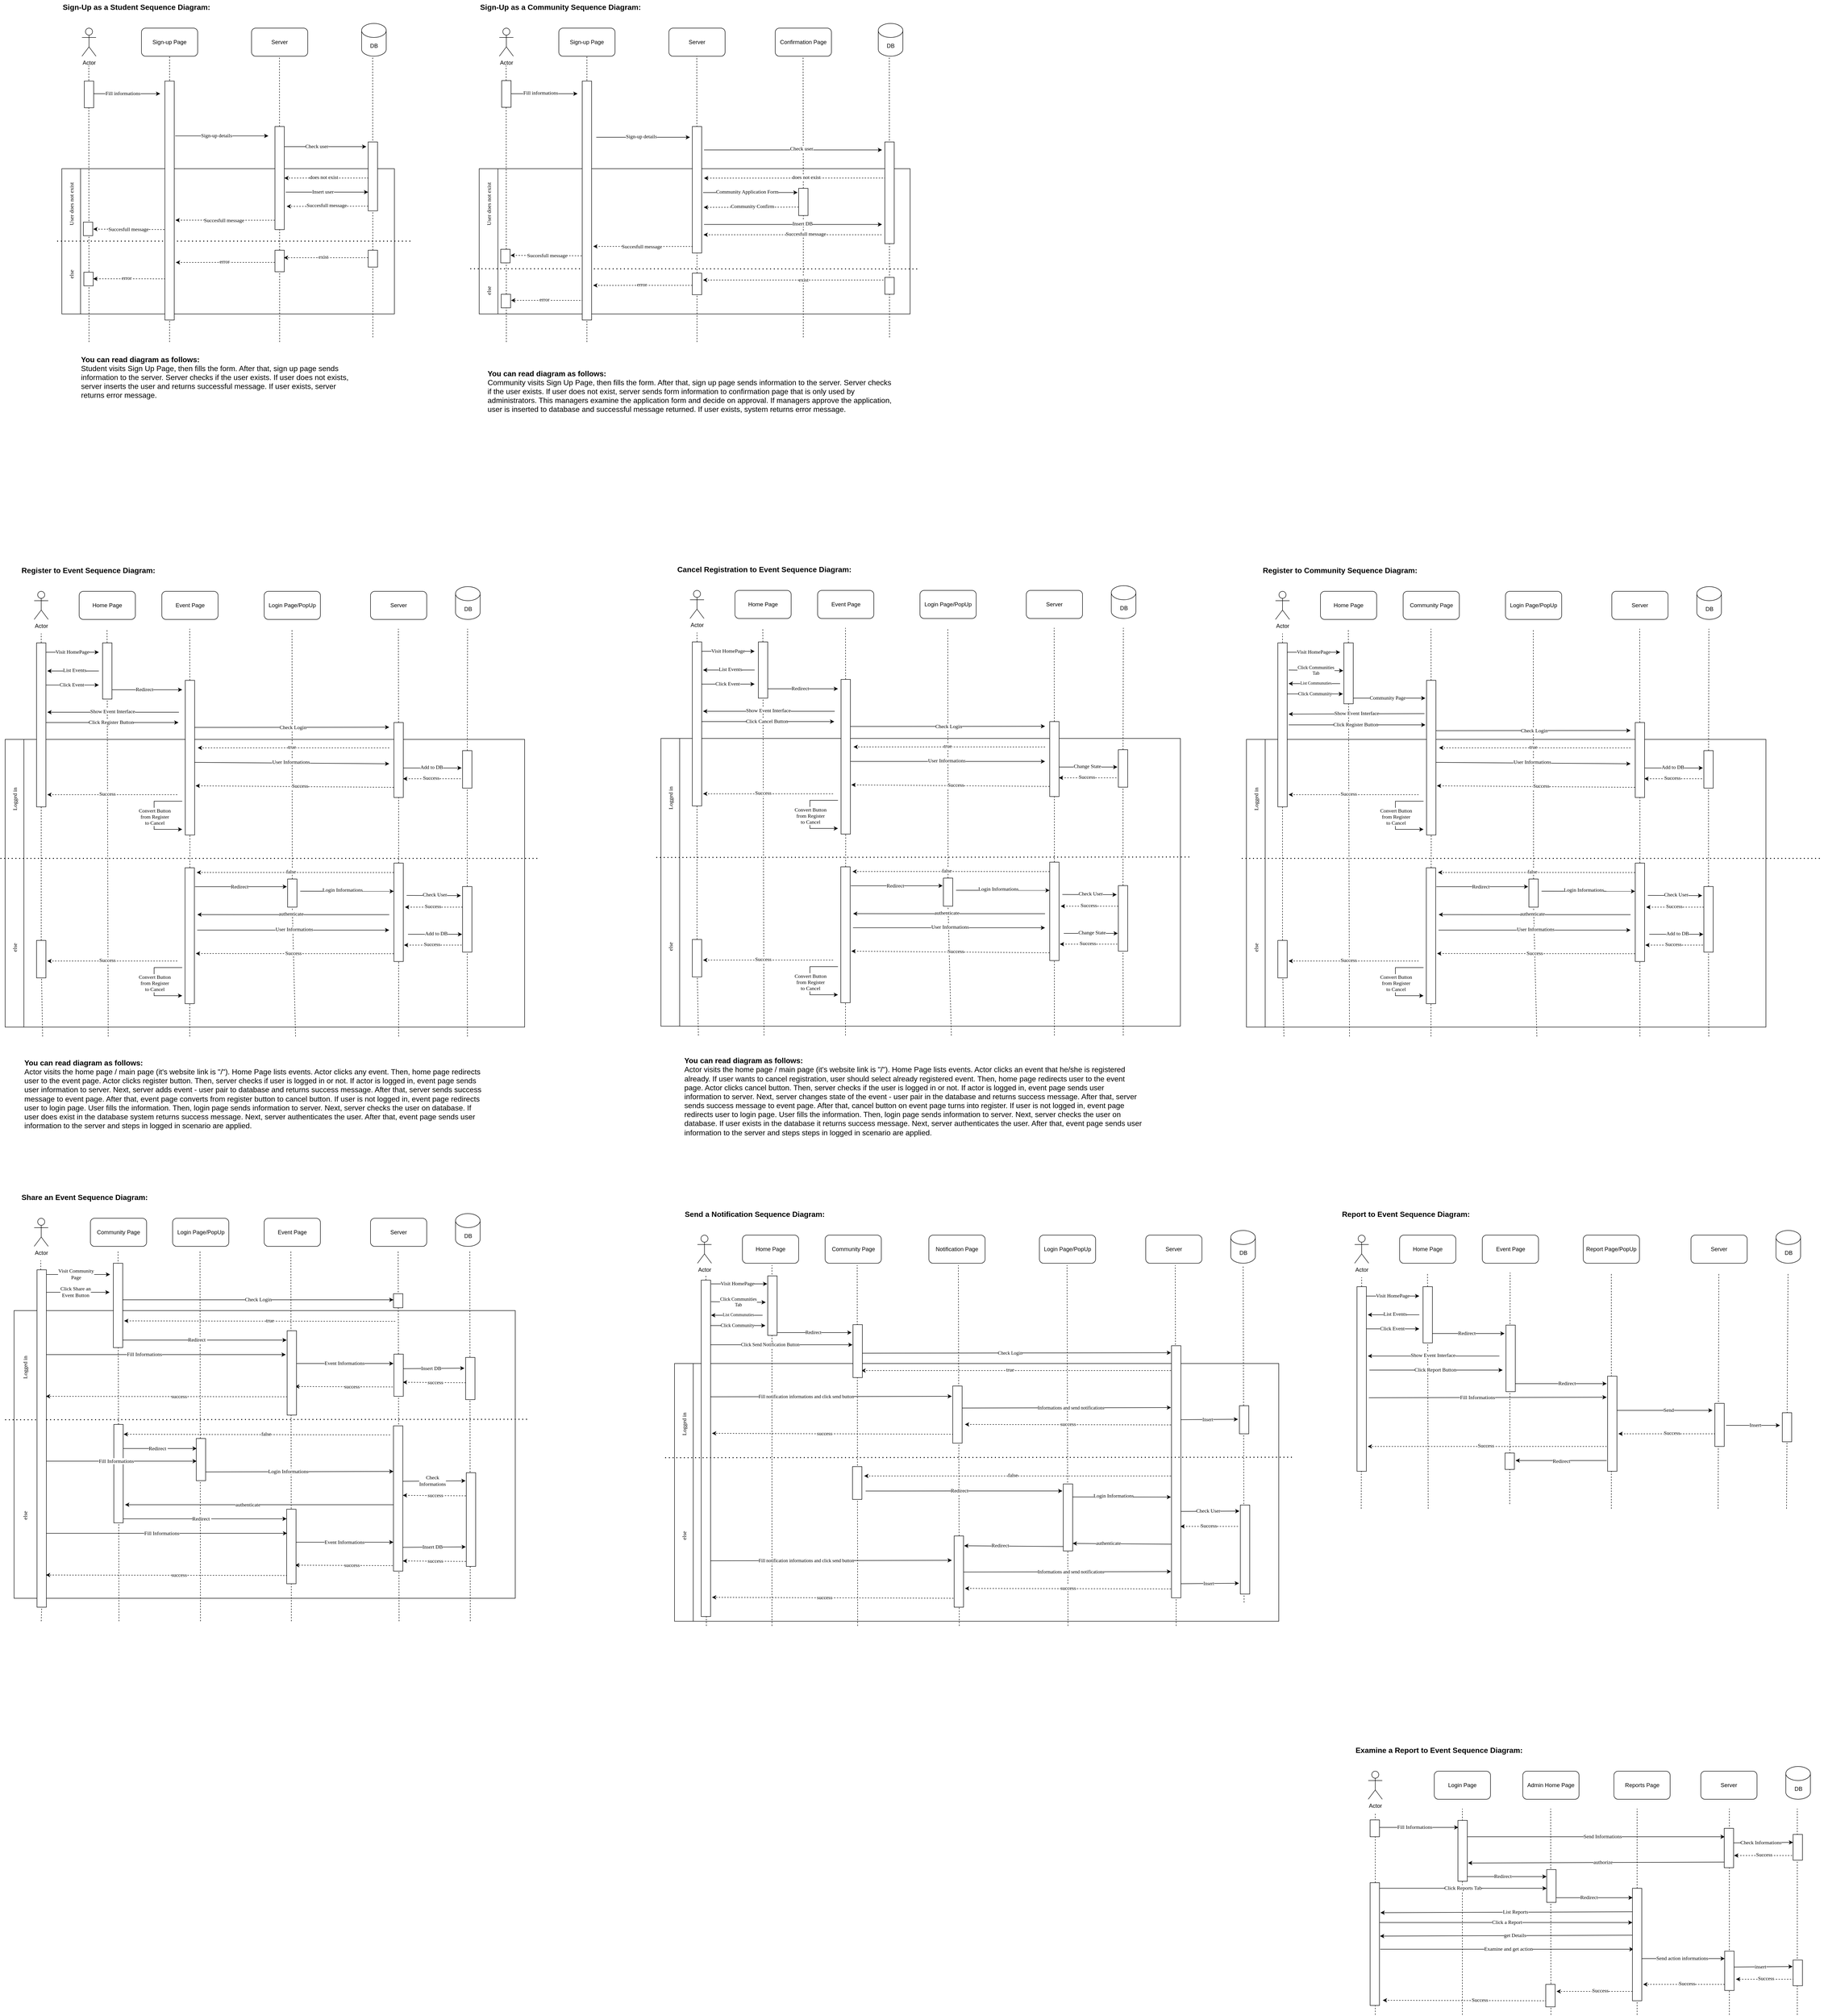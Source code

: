 <mxfile version="13.5.1" type="device"><diagram id="6W1MyK6aDZMTI-PS_otd" name="Page-1"><mxGraphModel dx="2595" dy="1498" grid="1" gridSize="10" guides="1" tooltips="1" connect="1" arrows="1" fold="1" page="1" pageScale="1" pageWidth="850" pageHeight="1100" math="0" shadow="0"><root><mxCell id="0"/><mxCell id="1" parent="0"/><mxCell id="WWlV5e2IUx9NMdd2vQTv-523" value="" style="rounded=0;whiteSpace=wrap;html=1;fontFamily=Verdana;" parent="1" vertex="1"><mxGeometry x="1579" y="2970" width="1290" height="550" as="geometry"/></mxCell><mxCell id="WWlV5e2IUx9NMdd2vQTv-525" value="" style="rounded=0;whiteSpace=wrap;html=1;fontFamily=Verdana;" parent="1" vertex="1"><mxGeometry x="1579" y="2970" width="40" height="550" as="geometry"/></mxCell><mxCell id="WWlV5e2IUx9NMdd2vQTv-468" value="Notification Page" style="rounded=1;whiteSpace=wrap;html=1;flipH=0;flipV=0;" parent="1" vertex="1"><mxGeometry x="2122" y="2696" width="120" height="60" as="geometry"/></mxCell><mxCell id="WWlV5e2IUx9NMdd2vQTv-469" value="" style="endArrow=none;dashed=1;html=1;rounded=0;fontFamily=Verdana;entryX=0.5;entryY=1;entryDx=0;entryDy=0;" parent="1" edge="1"><mxGeometry width="50" height="50" relative="1" as="geometry"><mxPoint x="2187" y="3530" as="sourcePoint"/><mxPoint x="2185.0" y="2760.0" as="targetPoint"/></mxGeometry></mxCell><mxCell id="WWlV5e2IUx9NMdd2vQTv-1" value="" style="rounded=0;whiteSpace=wrap;html=1;fontFamily=Verdana;" parent="1" vertex="1"><mxGeometry x="169" y="2857" width="1070" height="614" as="geometry"/></mxCell><mxCell id="WWlV5e2IUx9NMdd2vQTv-2" value="" style="rounded=0;whiteSpace=wrap;html=1;fontFamily=Verdana;" parent="1" vertex="1"><mxGeometry x="1202" y="420" width="880" height="310" as="geometry"/></mxCell><mxCell id="WWlV5e2IUx9NMdd2vQTv-3" value="" style="rounded=0;whiteSpace=wrap;html=1;fontFamily=Verdana;" parent="1" vertex="1"><mxGeometry x="189" y="1638" width="1070" height="614" as="geometry"/></mxCell><mxCell id="WWlV5e2IUx9NMdd2vQTv-4" value="" style="endArrow=none;dashed=1;html=1;rounded=0;fontFamily=Verdana;entryX=0.5;entryY=1;entryDx=0;entryDy=0;startArrow=none;" parent="1" source="WWlV5e2IUx9NMdd2vQTv-264" edge="1"><mxGeometry width="50" height="50" relative="1" as="geometry"><mxPoint x="1853.92" y="780" as="sourcePoint"/><mxPoint x="1853.5" y="180" as="targetPoint"/></mxGeometry></mxCell><mxCell id="WWlV5e2IUx9NMdd2vQTv-5" value="" style="endArrow=none;dashed=1;html=1;rounded=0;fontFamily=Verdana;entryX=0.5;entryY=1;entryDx=0;entryDy=0;startArrow=none;" parent="1" source="WWlV5e2IUx9NMdd2vQTv-108" edge="1"><mxGeometry width="50" height="50" relative="1" as="geometry"><mxPoint x="762" y="2112" as="sourcePoint"/><mxPoint x="762.41" y="1402" as="targetPoint"/></mxGeometry></mxCell><mxCell id="WWlV5e2IUx9NMdd2vQTv-6" value="" style="rounded=0;whiteSpace=wrap;html=1;fontFamily=Verdana;" parent="1" vertex="1"><mxGeometry x="311" y="420" width="670" height="310" as="geometry"/></mxCell><mxCell id="WWlV5e2IUx9NMdd2vQTv-7" value="" style="rounded=0;whiteSpace=wrap;html=1;fontFamily=Verdana;" parent="1" vertex="1"><mxGeometry x="271" y="420" width="40" height="310" as="geometry"/></mxCell><mxCell id="WWlV5e2IUx9NMdd2vQTv-8" value="" style="endArrow=none;dashed=1;html=1;rounded=0;fontFamily=Verdana;entryX=0.5;entryY=1;entryDx=0;entryDy=0;" parent="1" edge="1"><mxGeometry width="50" height="50" relative="1" as="geometry"><mxPoint x="935.0" y="780" as="sourcePoint"/><mxPoint x="934.58" y="180" as="targetPoint"/></mxGeometry></mxCell><mxCell id="WWlV5e2IUx9NMdd2vQTv-9" value="" style="endArrow=none;dashed=1;html=1;rounded=0;fontFamily=Verdana;entryX=0.5;entryY=1;entryDx=0;entryDy=0;startArrow=none;" parent="1" source="WWlV5e2IUx9NMdd2vQTv-36" edge="1"><mxGeometry width="50" height="50" relative="1" as="geometry"><mxPoint x="735.58" y="890" as="sourcePoint"/><mxPoint x="735.58" y="180" as="targetPoint"/></mxGeometry></mxCell><mxCell id="WWlV5e2IUx9NMdd2vQTv-10" value="" style="endArrow=none;dashed=1;html=1;rounded=0;fontFamily=Verdana;entryX=0.5;entryY=1;entryDx=0;entryDy=0;" parent="1" target="WWlV5e2IUx9NMdd2vQTv-11" edge="1"><mxGeometry width="50" height="50" relative="1" as="geometry"><mxPoint x="501" y="790" as="sourcePoint"/><mxPoint x="661" y="100" as="targetPoint"/></mxGeometry></mxCell><mxCell id="WWlV5e2IUx9NMdd2vQTv-11" value="Sign-up Page" style="rounded=1;whiteSpace=wrap;html=1;flipH=0;flipV=0;" parent="1" vertex="1"><mxGeometry x="441" y="120" width="120" height="60" as="geometry"/></mxCell><mxCell id="WWlV5e2IUx9NMdd2vQTv-12" value="Server" style="rounded=1;whiteSpace=wrap;html=1;flipH=0;flipV=0;" parent="1" vertex="1"><mxGeometry x="676" y="120" width="120" height="60" as="geometry"/></mxCell><mxCell id="WWlV5e2IUx9NMdd2vQTv-13" value="DB" style="shape=cylinder3;whiteSpace=wrap;html=1;boundedLbl=1;backgroundOutline=1;size=15;flipH=0;flipV=0;" parent="1" vertex="1"><mxGeometry x="911" y="110" width="52.5" height="70" as="geometry"/></mxCell><mxCell id="WWlV5e2IUx9NMdd2vQTv-14" value="Actor" style="shape=umlActor;verticalLabelPosition=bottom;verticalAlign=top;html=1;outlineConnect=0;" parent="1" vertex="1"><mxGeometry x="314" y="120" width="30" height="60" as="geometry"/></mxCell><mxCell id="WWlV5e2IUx9NMdd2vQTv-15" value="" style="endArrow=classic;html=1;rounded=0;fontFamily=Verdana;" parent="1" edge="1"><mxGeometry width="50" height="50" relative="1" as="geometry"><mxPoint x="331" y="260" as="sourcePoint"/><mxPoint x="481" y="260" as="targetPoint"/></mxGeometry></mxCell><mxCell id="WWlV5e2IUx9NMdd2vQTv-16" value="Fill informations" style="edgeLabel;html=1;align=center;verticalAlign=middle;resizable=0;points=[];fontFamily=Verdana;" parent="WWlV5e2IUx9NMdd2vQTv-15" vertex="1" connectable="0"><mxGeometry x="-0.293" y="1" relative="1" as="geometry"><mxPoint x="17" as="offset"/></mxGeometry></mxCell><mxCell id="WWlV5e2IUx9NMdd2vQTv-17" value="" style="endArrow=classic;html=1;rounded=0;fontFamily=Verdana;" parent="1" edge="1"><mxGeometry width="50" height="50" relative="1" as="geometry"><mxPoint x="513.0" y="350" as="sourcePoint"/><mxPoint x="712" y="350" as="targetPoint"/></mxGeometry></mxCell><mxCell id="WWlV5e2IUx9NMdd2vQTv-18" value="Sign-up details" style="edgeLabel;html=1;align=center;verticalAlign=middle;resizable=0;points=[];fontFamily=Verdana;" parent="WWlV5e2IUx9NMdd2vQTv-17" vertex="1" connectable="0"><mxGeometry x="-0.293" y="1" relative="1" as="geometry"><mxPoint x="17" as="offset"/></mxGeometry></mxCell><mxCell id="WWlV5e2IUx9NMdd2vQTv-19" value="" style="endArrow=classic;html=1;rounded=0;fontFamily=Verdana;" parent="1" edge="1"><mxGeometry width="50" height="50" relative="1" as="geometry"><mxPoint x="731" y="373" as="sourcePoint"/><mxPoint x="921" y="373" as="targetPoint"/></mxGeometry></mxCell><mxCell id="WWlV5e2IUx9NMdd2vQTv-20" value="Check user" style="edgeLabel;html=1;align=center;verticalAlign=middle;resizable=0;points=[];fontFamily=Verdana;" parent="WWlV5e2IUx9NMdd2vQTv-19" vertex="1" connectable="0"><mxGeometry x="-0.293" y="1" relative="1" as="geometry"><mxPoint x="17" as="offset"/></mxGeometry></mxCell><mxCell id="WWlV5e2IUx9NMdd2vQTv-21" value="" style="endArrow=classic;html=1;rounded=0;dashed=1;fontFamily=Verdana;" parent="1" edge="1"><mxGeometry width="50" height="50" relative="1" as="geometry"><mxPoint x="926" y="440" as="sourcePoint"/><mxPoint x="746" y="440" as="targetPoint"/></mxGeometry></mxCell><mxCell id="WWlV5e2IUx9NMdd2vQTv-22" value="does not exist" style="edgeLabel;html=1;align=center;verticalAlign=middle;resizable=0;points=[];fontFamily=Verdana;" parent="WWlV5e2IUx9NMdd2vQTv-21" vertex="1" connectable="0"><mxGeometry x="-0.293" y="1" relative="1" as="geometry"><mxPoint x="-33" y="-3" as="offset"/></mxGeometry></mxCell><mxCell id="WWlV5e2IUx9NMdd2vQTv-23" value="" style="endArrow=classic;html=1;rounded=0;dashed=1;fontFamily=Verdana;entryX=1.125;entryY=0.582;entryDx=0;entryDy=0;entryPerimeter=0;" parent="1" target="WWlV5e2IUx9NMdd2vQTv-27" edge="1"><mxGeometry width="50" height="50" relative="1" as="geometry"><mxPoint x="726" y="530" as="sourcePoint"/><mxPoint x="521" y="530" as="targetPoint"/></mxGeometry></mxCell><mxCell id="WWlV5e2IUx9NMdd2vQTv-24" value="Succesfull message" style="edgeLabel;html=1;align=center;verticalAlign=middle;resizable=0;points=[];fontFamily=Verdana;" parent="WWlV5e2IUx9NMdd2vQTv-23" vertex="1" connectable="0"><mxGeometry x="-0.293" y="1" relative="1" as="geometry"><mxPoint x="-34" y="-1" as="offset"/></mxGeometry></mxCell><mxCell id="WWlV5e2IUx9NMdd2vQTv-25" value="" style="endArrow=classic;html=1;rounded=0;dashed=1;fontFamily=Verdana;" parent="1" edge="1"><mxGeometry width="50" height="50" relative="1" as="geometry"><mxPoint x="508" y="550" as="sourcePoint"/><mxPoint x="338" y="549" as="targetPoint"/></mxGeometry></mxCell><mxCell id="WWlV5e2IUx9NMdd2vQTv-26" value="Succesfull message" style="edgeLabel;html=1;align=center;verticalAlign=middle;resizable=0;points=[];fontFamily=Verdana;" parent="WWlV5e2IUx9NMdd2vQTv-25" vertex="1" connectable="0"><mxGeometry x="-0.293" y="1" relative="1" as="geometry"><mxPoint x="-35" y="-2" as="offset"/></mxGeometry></mxCell><mxCell id="WWlV5e2IUx9NMdd2vQTv-28" value="" style="verticalLabelPosition=bottom;verticalAlign=top;html=1;shape=mxgraph.basic.rect;fillColor2=none;strokeWidth=1;size=20;indent=5;fontFamily=Verdana;" parent="1" vertex="1"><mxGeometry x="925" y="363" width="20" height="147" as="geometry"/></mxCell><mxCell id="WWlV5e2IUx9NMdd2vQTv-29" value="" style="endArrow=none;dashed=1;html=1;dashPattern=1 3;strokeWidth=2;rounded=0;fontFamily=Verdana;" parent="1" edge="1"><mxGeometry width="50" height="50" relative="1" as="geometry"><mxPoint x="261" y="574.58" as="sourcePoint"/><mxPoint x="1021" y="574.58" as="targetPoint"/></mxGeometry></mxCell><mxCell id="WWlV5e2IUx9NMdd2vQTv-30" value="" style="verticalLabelPosition=bottom;verticalAlign=top;html=1;shape=mxgraph.basic.rect;fillColor2=none;strokeWidth=1;size=20;indent=5;fontFamily=Verdana;" parent="1" vertex="1"><mxGeometry x="726" y="330" width="20" height="220" as="geometry"/></mxCell><mxCell id="WWlV5e2IUx9NMdd2vQTv-31" value="" style="endArrow=classic;html=1;rounded=0;fontFamily=Verdana;" parent="1" edge="1"><mxGeometry width="50" height="50" relative="1" as="geometry"><mxPoint x="749" y="470" as="sourcePoint"/><mxPoint x="925.0" y="470" as="targetPoint"/></mxGeometry></mxCell><mxCell id="WWlV5e2IUx9NMdd2vQTv-32" value="Insert user" style="edgeLabel;html=1;align=center;verticalAlign=middle;resizable=0;points=[];fontFamily=Verdana;" parent="WWlV5e2IUx9NMdd2vQTv-31" vertex="1" connectable="0"><mxGeometry x="-0.293" y="1" relative="1" as="geometry"><mxPoint x="17" as="offset"/></mxGeometry></mxCell><mxCell id="WWlV5e2IUx9NMdd2vQTv-33" value="" style="endArrow=classic;html=1;rounded=0;dashed=1;fontFamily=Verdana;" parent="1" edge="1"><mxGeometry width="50" height="50" relative="1" as="geometry"><mxPoint x="925.0" y="500" as="sourcePoint"/><mxPoint x="751" y="500.42" as="targetPoint"/></mxGeometry></mxCell><mxCell id="WWlV5e2IUx9NMdd2vQTv-34" value="Succesfull message" style="edgeLabel;html=1;align=center;verticalAlign=middle;resizable=0;points=[];fontFamily=Verdana;" parent="WWlV5e2IUx9NMdd2vQTv-33" vertex="1" connectable="0"><mxGeometry x="-0.293" y="1" relative="1" as="geometry"><mxPoint x="-28" y="-3" as="offset"/></mxGeometry></mxCell><mxCell id="WWlV5e2IUx9NMdd2vQTv-35" value="" style="verticalLabelPosition=bottom;verticalAlign=top;html=1;shape=mxgraph.basic.rect;fillColor2=none;strokeWidth=1;size=20;indent=5;fontFamily=Verdana;" parent="1" vertex="1"><mxGeometry x="925" y="594" width="20" height="36" as="geometry"/></mxCell><mxCell id="WWlV5e2IUx9NMdd2vQTv-36" value="" style="verticalLabelPosition=bottom;verticalAlign=top;html=1;shape=mxgraph.basic.rect;fillColor2=none;strokeWidth=1;size=20;indent=5;fontFamily=Verdana;" parent="1" vertex="1"><mxGeometry x="726" y="594" width="20" height="46" as="geometry"/></mxCell><mxCell id="WWlV5e2IUx9NMdd2vQTv-37" value="" style="endArrow=none;dashed=1;html=1;rounded=0;fontFamily=Verdana;entryX=0.5;entryY=1;entryDx=0;entryDy=0;" parent="1" target="WWlV5e2IUx9NMdd2vQTv-36" edge="1"><mxGeometry width="50" height="50" relative="1" as="geometry"><mxPoint x="736" y="790" as="sourcePoint"/><mxPoint x="735.58" y="180" as="targetPoint"/></mxGeometry></mxCell><mxCell id="WWlV5e2IUx9NMdd2vQTv-38" value="" style="endArrow=classic;html=1;rounded=0;dashed=1;fontFamily=Verdana;" parent="1" edge="1"><mxGeometry width="50" height="50" relative="1" as="geometry"><mxPoint x="925.0" y="610" as="sourcePoint"/><mxPoint x="745.0" y="610" as="targetPoint"/></mxGeometry></mxCell><mxCell id="WWlV5e2IUx9NMdd2vQTv-39" value="exist" style="edgeLabel;html=1;align=center;verticalAlign=middle;resizable=0;points=[];fontFamily=Verdana;" parent="WWlV5e2IUx9NMdd2vQTv-38" vertex="1" connectable="0"><mxGeometry x="-0.293" y="1" relative="1" as="geometry"><mxPoint x="-33" y="-3" as="offset"/></mxGeometry></mxCell><mxCell id="WWlV5e2IUx9NMdd2vQTv-40" value="" style="endArrow=classic;html=1;rounded=0;dashed=1;fontFamily=Verdana;entryX=1.167;entryY=0.759;entryDx=0;entryDy=0;entryPerimeter=0;" parent="1" target="WWlV5e2IUx9NMdd2vQTv-27" edge="1"><mxGeometry width="50" height="50" relative="1" as="geometry"><mxPoint x="726" y="620" as="sourcePoint"/><mxPoint x="546" y="620" as="targetPoint"/></mxGeometry></mxCell><mxCell id="WWlV5e2IUx9NMdd2vQTv-41" value="error" style="edgeLabel;html=1;align=center;verticalAlign=middle;resizable=0;points=[];fontFamily=Verdana;" parent="WWlV5e2IUx9NMdd2vQTv-40" vertex="1" connectable="0"><mxGeometry x="-0.293" y="1" relative="1" as="geometry"><mxPoint x="-33" y="-3" as="offset"/></mxGeometry></mxCell><mxCell id="WWlV5e2IUx9NMdd2vQTv-42" value="" style="endArrow=classic;html=1;rounded=0;dashed=1;fontFamily=Verdana;" parent="1" edge="1"><mxGeometry width="50" height="50" relative="1" as="geometry"><mxPoint x="498" y="655.08" as="sourcePoint"/><mxPoint x="338" y="655" as="targetPoint"/></mxGeometry></mxCell><mxCell id="WWlV5e2IUx9NMdd2vQTv-43" value="error" style="edgeLabel;html=1;align=center;verticalAlign=middle;resizable=0;points=[];fontFamily=Verdana;" parent="WWlV5e2IUx9NMdd2vQTv-42" vertex="1" connectable="0"><mxGeometry x="-0.293" y="1" relative="1" as="geometry"><mxPoint x="-33" y="-3" as="offset"/></mxGeometry></mxCell><mxCell id="WWlV5e2IUx9NMdd2vQTv-44" value="" style="endArrow=none;dashed=1;html=1;rounded=0;fontFamily=Verdana;entryX=0.5;entryY=1;entryDx=0;entryDy=0;" parent="1" edge="1"><mxGeometry width="50" height="50" relative="1" as="geometry"><mxPoint x="329" y="790" as="sourcePoint"/><mxPoint x="328.58" y="200" as="targetPoint"/></mxGeometry></mxCell><mxCell id="WWlV5e2IUx9NMdd2vQTv-45" value="User does not exist" style="text;strokeColor=none;fillColor=none;align=center;verticalAlign=middle;spacingLeft=4;spacingRight=4;overflow=hidden;points=[[0,0.5],[1,0.5]];portConstraint=eastwest;rotatable=0;fontFamily=Verdana;html=0;horizontal=0;" parent="1" vertex="1"><mxGeometry x="276" y="430" width="30" height="130" as="geometry"/></mxCell><mxCell id="WWlV5e2IUx9NMdd2vQTv-46" value="else" style="text;strokeColor=none;fillColor=none;align=center;verticalAlign=middle;spacingLeft=4;spacingRight=4;overflow=hidden;points=[[0,0.5],[1,0.5]];portConstraint=eastwest;rotatable=0;fontFamily=Verdana;html=0;horizontal=0;" parent="1" vertex="1"><mxGeometry x="276" y="580" width="30" height="130" as="geometry"/></mxCell><mxCell id="WWlV5e2IUx9NMdd2vQTv-47" value="Actor" style="shape=umlActor;verticalLabelPosition=bottom;verticalAlign=top;html=1;outlineConnect=0;" parent="1" vertex="1"><mxGeometry x="212" y="1322" width="30" height="60" as="geometry"/></mxCell><mxCell id="WWlV5e2IUx9NMdd2vQTv-48" value="" style="endArrow=none;dashed=1;html=1;rounded=0;fontFamily=Verdana;startArrow=none;" parent="1" source="WWlV5e2IUx9NMdd2vQTv-89" edge="1"><mxGeometry width="50" height="50" relative="1" as="geometry"><mxPoint x="226.92" y="1992" as="sourcePoint"/><mxPoint x="227" y="1412" as="targetPoint"/></mxGeometry></mxCell><mxCell id="WWlV5e2IUx9NMdd2vQTv-49" value="Home Page" style="rounded=1;whiteSpace=wrap;html=1;flipH=0;flipV=0;" parent="1" vertex="1"><mxGeometry x="308" y="1322" width="120" height="60" as="geometry"/></mxCell><mxCell id="WWlV5e2IUx9NMdd2vQTv-50" value="Event Page" style="rounded=1;whiteSpace=wrap;html=1;flipH=0;flipV=0;" parent="1" vertex="1"><mxGeometry x="484.5" y="1322" width="120" height="60" as="geometry"/></mxCell><mxCell id="WWlV5e2IUx9NMdd2vQTv-51" value="Server" style="rounded=1;whiteSpace=wrap;html=1;flipH=0;flipV=0;" parent="1" vertex="1"><mxGeometry x="930" y="1322" width="120" height="60" as="geometry"/></mxCell><mxCell id="WWlV5e2IUx9NMdd2vQTv-52" value="DB" style="shape=cylinder3;whiteSpace=wrap;html=1;boundedLbl=1;backgroundOutline=1;size=15;flipH=0;flipV=0;" parent="1" vertex="1"><mxGeometry x="1111.5" y="1312" width="52.5" height="70" as="geometry"/></mxCell><mxCell id="WWlV5e2IUx9NMdd2vQTv-53" value="" style="endArrow=none;dashed=1;html=1;rounded=0;fontFamily=Verdana;entryX=0.5;entryY=1;entryDx=0;entryDy=0;startArrow=none;" parent="1" source="WWlV5e2IUx9NMdd2vQTv-65" edge="1"><mxGeometry width="50" height="50" relative="1" as="geometry"><mxPoint x="367.92" y="1992" as="sourcePoint"/><mxPoint x="367.5" y="1402" as="targetPoint"/></mxGeometry></mxCell><mxCell id="WWlV5e2IUx9NMdd2vQTv-54" value="" style="endArrow=none;dashed=1;html=1;rounded=0;fontFamily=Verdana;entryX=0.5;entryY=1;entryDx=0;entryDy=0;startArrow=none;" parent="1" source="WWlV5e2IUx9NMdd2vQTv-73" edge="1"><mxGeometry width="50" height="50" relative="1" as="geometry"><mxPoint x="544.42" y="1992" as="sourcePoint"/><mxPoint x="544" y="1402" as="targetPoint"/></mxGeometry></mxCell><mxCell id="WWlV5e2IUx9NMdd2vQTv-55" value="" style="endArrow=none;dashed=1;html=1;rounded=0;fontFamily=Verdana;entryX=0.5;entryY=1;entryDx=0;entryDy=0;startArrow=none;" parent="1" source="WWlV5e2IUx9NMdd2vQTv-85" edge="1"><mxGeometry width="50" height="50" relative="1" as="geometry"><mxPoint x="989.5" y="1512" as="sourcePoint"/><mxPoint x="989.5" y="1402" as="targetPoint"/></mxGeometry></mxCell><mxCell id="WWlV5e2IUx9NMdd2vQTv-56" value="" style="endArrow=none;dashed=1;html=1;rounded=0;fontFamily=Verdana;entryX=0.5;entryY=1;entryDx=0;entryDy=0;startArrow=none;" parent="1" source="WWlV5e2IUx9NMdd2vQTv-87" edge="1"><mxGeometry width="50" height="50" relative="1" as="geometry"><mxPoint x="1137.67" y="1992" as="sourcePoint"/><mxPoint x="1137.25" y="1402" as="targetPoint"/></mxGeometry></mxCell><mxCell id="WWlV5e2IUx9NMdd2vQTv-57" value="" style="endArrow=classic;html=1;rounded=0;fontFamily=Verdana;" parent="1" edge="1"><mxGeometry width="50" height="50" relative="1" as="geometry"><mxPoint x="230" y="1452" as="sourcePoint"/><mxPoint x="350" y="1452" as="targetPoint"/></mxGeometry></mxCell><mxCell id="WWlV5e2IUx9NMdd2vQTv-58" value="Visit HomePage" style="edgeLabel;html=1;align=center;verticalAlign=middle;resizable=0;points=[];fontFamily=Verdana;" parent="WWlV5e2IUx9NMdd2vQTv-57" vertex="1" connectable="0"><mxGeometry x="-0.293" y="1" relative="1" as="geometry"><mxPoint x="20" as="offset"/></mxGeometry></mxCell><mxCell id="WWlV5e2IUx9NMdd2vQTv-59" value="" style="endArrow=classic;html=1;rounded=0;fontFamily=Verdana;" parent="1" edge="1"><mxGeometry width="50" height="50" relative="1" as="geometry"><mxPoint x="350" y="1492" as="sourcePoint"/><mxPoint x="240" y="1492" as="targetPoint"/></mxGeometry></mxCell><mxCell id="WWlV5e2IUx9NMdd2vQTv-60" value="List Events" style="edgeLabel;html=1;align=center;verticalAlign=middle;resizable=0;points=[];fontFamily=Verdana;" parent="WWlV5e2IUx9NMdd2vQTv-59" vertex="1" connectable="0"><mxGeometry x="-0.293" y="1" relative="1" as="geometry"><mxPoint x="-13" y="-3" as="offset"/></mxGeometry></mxCell><mxCell id="WWlV5e2IUx9NMdd2vQTv-61" value="" style="endArrow=classic;html=1;rounded=0;fontFamily=Verdana;" parent="1" edge="1"><mxGeometry width="50" height="50" relative="1" as="geometry"><mxPoint x="229" y="1522" as="sourcePoint"/><mxPoint x="350" y="1522" as="targetPoint"/></mxGeometry></mxCell><mxCell id="WWlV5e2IUx9NMdd2vQTv-62" value="Click Event" style="edgeLabel;html=1;align=center;verticalAlign=middle;resizable=0;points=[];fontFamily=Verdana;" parent="WWlV5e2IUx9NMdd2vQTv-61" vertex="1" connectable="0"><mxGeometry x="-0.293" y="1" relative="1" as="geometry"><mxPoint x="20" as="offset"/></mxGeometry></mxCell><mxCell id="WWlV5e2IUx9NMdd2vQTv-63" value="" style="endArrow=classic;html=1;rounded=0;fontFamily=Verdana;" parent="1" edge="1"><mxGeometry width="50" height="50" relative="1" as="geometry"><mxPoint x="374.5" y="1532" as="sourcePoint"/><mxPoint x="528.0" y="1532" as="targetPoint"/></mxGeometry></mxCell><mxCell id="WWlV5e2IUx9NMdd2vQTv-64" value="Redirect" style="edgeLabel;html=1;align=center;verticalAlign=middle;resizable=0;points=[];fontFamily=Verdana;" parent="WWlV5e2IUx9NMdd2vQTv-63" vertex="1" connectable="0"><mxGeometry x="-0.293" y="1" relative="1" as="geometry"><mxPoint x="18" as="offset"/></mxGeometry></mxCell><mxCell id="WWlV5e2IUx9NMdd2vQTv-65" value="" style="verticalLabelPosition=bottom;verticalAlign=top;html=1;shape=mxgraph.basic.rect;fillColor2=none;strokeWidth=1;size=20;indent=5;fontFamily=Verdana;" parent="1" vertex="1"><mxGeometry x="358" y="1432" width="20" height="120" as="geometry"/></mxCell><mxCell id="WWlV5e2IUx9NMdd2vQTv-66" value="" style="endArrow=none;dashed=1;html=1;rounded=0;fontFamily=Verdana;entryX=0.5;entryY=1;entryDx=0;entryDy=0;" parent="1" target="WWlV5e2IUx9NMdd2vQTv-65" edge="1"><mxGeometry width="50" height="50" relative="1" as="geometry"><mxPoint x="370" y="2272" as="sourcePoint"/><mxPoint x="367.5" y="1402" as="targetPoint"/></mxGeometry></mxCell><mxCell id="WWlV5e2IUx9NMdd2vQTv-67" value="" style="endArrow=classic;html=1;rounded=0;fontFamily=Verdana;" parent="1" edge="1"><mxGeometry width="50" height="50" relative="1" as="geometry"><mxPoint x="521.0" y="1580" as="sourcePoint"/><mxPoint x="240" y="1580" as="targetPoint"/></mxGeometry></mxCell><mxCell id="WWlV5e2IUx9NMdd2vQTv-68" value="Show Event Interface" style="edgeLabel;html=1;align=center;verticalAlign=middle;resizable=0;points=[];fontFamily=Verdana;" parent="WWlV5e2IUx9NMdd2vQTv-67" vertex="1" connectable="0"><mxGeometry x="-0.293" y="1" relative="1" as="geometry"><mxPoint x="-43" y="-3" as="offset"/></mxGeometry></mxCell><mxCell id="WWlV5e2IUx9NMdd2vQTv-69" value="" style="endArrow=classic;html=1;rounded=0;fontFamily=Verdana;" parent="1" edge="1"><mxGeometry width="50" height="50" relative="1" as="geometry"><mxPoint x="235.5" y="1602" as="sourcePoint"/><mxPoint x="520" y="1602" as="targetPoint"/></mxGeometry></mxCell><mxCell id="WWlV5e2IUx9NMdd2vQTv-70" value="Click Register Button" style="edgeLabel;html=1;align=center;verticalAlign=middle;resizable=0;points=[];fontFamily=Verdana;" parent="WWlV5e2IUx9NMdd2vQTv-69" vertex="1" connectable="0"><mxGeometry x="-0.293" y="1" relative="1" as="geometry"><mxPoint x="40" as="offset"/></mxGeometry></mxCell><mxCell id="WWlV5e2IUx9NMdd2vQTv-71" value="" style="endArrow=classic;html=1;rounded=0;fontFamily=Verdana;" parent="1" edge="1"><mxGeometry width="50" height="50" relative="1" as="geometry"><mxPoint x="548.5" y="1687" as="sourcePoint"/><mxPoint x="970" y="1690" as="targetPoint"/></mxGeometry></mxCell><mxCell id="WWlV5e2IUx9NMdd2vQTv-72" value="User Informations" style="edgeLabel;html=1;align=center;verticalAlign=middle;resizable=0;points=[];fontFamily=Verdana;" parent="WWlV5e2IUx9NMdd2vQTv-71" vertex="1" connectable="0"><mxGeometry x="-0.293" y="1" relative="1" as="geometry"><mxPoint x="62" y="-1" as="offset"/></mxGeometry></mxCell><mxCell id="WWlV5e2IUx9NMdd2vQTv-73" value="" style="verticalLabelPosition=bottom;verticalAlign=top;html=1;shape=mxgraph.basic.rect;fillColor2=none;strokeWidth=1;size=20;indent=5;fontFamily=Verdana;" parent="1" vertex="1"><mxGeometry x="534.5" y="1512" width="20" height="330" as="geometry"/></mxCell><mxCell id="WWlV5e2IUx9NMdd2vQTv-74" value="" style="endArrow=none;dashed=1;html=1;rounded=0;fontFamily=Verdana;entryX=0.5;entryY=1;entryDx=0;entryDy=0;startArrow=none;" parent="1" source="WWlV5e2IUx9NMdd2vQTv-103" target="WWlV5e2IUx9NMdd2vQTv-73" edge="1"><mxGeometry width="50" height="50" relative="1" as="geometry"><mxPoint x="545" y="2112" as="sourcePoint"/><mxPoint x="544" y="1402" as="targetPoint"/></mxGeometry></mxCell><mxCell id="WWlV5e2IUx9NMdd2vQTv-75" value="" style="endArrow=classic;html=1;rounded=0;fontFamily=Verdana;" parent="1" edge="1"><mxGeometry width="50" height="50" relative="1" as="geometry"><mxPoint x="994.5" y="1699" as="sourcePoint"/><mxPoint x="1124.5" y="1699" as="targetPoint"/></mxGeometry></mxCell><mxCell id="WWlV5e2IUx9NMdd2vQTv-76" value="Add to DB" style="edgeLabel;html=1;align=center;verticalAlign=middle;resizable=0;points=[];fontFamily=Verdana;" parent="WWlV5e2IUx9NMdd2vQTv-75" vertex="1" connectable="0"><mxGeometry x="-0.293" y="1" relative="1" as="geometry"><mxPoint x="19" y="-1" as="offset"/></mxGeometry></mxCell><mxCell id="WWlV5e2IUx9NMdd2vQTv-77" value="" style="endArrow=classic;html=1;rounded=0;dashed=1;fontFamily=Verdana;" parent="1" edge="1"><mxGeometry width="50" height="50" relative="1" as="geometry"><mxPoint x="1122.5" y="1722" as="sourcePoint"/><mxPoint x="999.5" y="1722" as="targetPoint"/></mxGeometry></mxCell><mxCell id="WWlV5e2IUx9NMdd2vQTv-78" value="Success" style="edgeLabel;html=1;align=center;verticalAlign=middle;resizable=0;points=[];fontFamily=Verdana;" parent="WWlV5e2IUx9NMdd2vQTv-77" vertex="1" connectable="0"><mxGeometry x="-0.293" y="1" relative="1" as="geometry"><mxPoint x="-20" y="-3" as="offset"/></mxGeometry></mxCell><mxCell id="WWlV5e2IUx9NMdd2vQTv-79" value="" style="endArrow=classic;html=1;rounded=0;dashed=1;fontFamily=Verdana;exitX=-0.017;exitY=0.865;exitDx=0;exitDy=0;exitPerimeter=0;" parent="1" source="WWlV5e2IUx9NMdd2vQTv-85" edge="1"><mxGeometry width="50" height="50" relative="1" as="geometry"><mxPoint x="702" y="1737" as="sourcePoint"/><mxPoint x="556.5" y="1737" as="targetPoint"/></mxGeometry></mxCell><mxCell id="WWlV5e2IUx9NMdd2vQTv-80" value="Success" style="edgeLabel;html=1;align=center;verticalAlign=middle;resizable=0;points=[];fontFamily=Verdana;" parent="WWlV5e2IUx9NMdd2vQTv-79" vertex="1" connectable="0"><mxGeometry x="-0.293" y="1" relative="1" as="geometry"><mxPoint x="-51" y="-3" as="offset"/></mxGeometry></mxCell><mxCell id="WWlV5e2IUx9NMdd2vQTv-81" value="" style="endArrow=classic;html=1;rounded=0;dashed=1;fontFamily=Verdana;" parent="1" edge="1"><mxGeometry width="50" height="50" relative="1" as="geometry"><mxPoint x="517.5" y="1756" as="sourcePoint"/><mxPoint x="240" y="1756" as="targetPoint"/></mxGeometry></mxCell><mxCell id="WWlV5e2IUx9NMdd2vQTv-82" value="Success" style="edgeLabel;html=1;align=center;verticalAlign=middle;resizable=0;points=[];fontFamily=Verdana;" parent="WWlV5e2IUx9NMdd2vQTv-81" vertex="1" connectable="0"><mxGeometry x="-0.293" y="1" relative="1" as="geometry"><mxPoint x="-52" y="-3" as="offset"/></mxGeometry></mxCell><mxCell id="WWlV5e2IUx9NMdd2vQTv-83" value="" style="endArrow=classic;html=1;rounded=0;fontFamily=Verdana;" parent="1" edge="1"><mxGeometry width="50" height="50" relative="1" as="geometry"><mxPoint x="528.0" y="1770" as="sourcePoint"/><mxPoint x="528.0" y="1830" as="targetPoint"/><Array as="points"><mxPoint x="468" y="1770"/><mxPoint x="468" y="1830"/></Array></mxGeometry></mxCell><mxCell id="WWlV5e2IUx9NMdd2vQTv-84" value="Convert Button&lt;br&gt;from Register &lt;br&gt;to Cancel" style="edgeLabel;html=1;align=center;verticalAlign=middle;resizable=0;points=[];fontFamily=Verdana;" parent="WWlV5e2IUx9NMdd2vQTv-83" vertex="1" connectable="0"><mxGeometry x="-0.293" y="1" relative="1" as="geometry"><mxPoint y="29" as="offset"/></mxGeometry></mxCell><mxCell id="WWlV5e2IUx9NMdd2vQTv-85" value="" style="verticalLabelPosition=bottom;verticalAlign=top;html=1;shape=mxgraph.basic.rect;fillColor2=none;strokeWidth=1;size=20;indent=5;fontFamily=Verdana;" parent="1" vertex="1"><mxGeometry x="980" y="1602" width="20" height="160" as="geometry"/></mxCell><mxCell id="WWlV5e2IUx9NMdd2vQTv-86" value="" style="endArrow=none;dashed=1;html=1;rounded=0;fontFamily=Verdana;entryX=0.5;entryY=1;entryDx=0;entryDy=0;startArrow=none;" parent="1" source="WWlV5e2IUx9NMdd2vQTv-101" target="WWlV5e2IUx9NMdd2vQTv-85" edge="1"><mxGeometry width="50" height="50" relative="1" as="geometry"><mxPoint x="991.5" y="2112" as="sourcePoint"/><mxPoint x="989.5" y="1402" as="targetPoint"/></mxGeometry></mxCell><mxCell id="WWlV5e2IUx9NMdd2vQTv-87" value="" style="verticalLabelPosition=bottom;verticalAlign=top;html=1;shape=mxgraph.basic.rect;fillColor2=none;strokeWidth=1;size=20;indent=5;fontFamily=Verdana;" parent="1" vertex="1"><mxGeometry x="1126.5" y="1662" width="20" height="80" as="geometry"/></mxCell><mxCell id="WWlV5e2IUx9NMdd2vQTv-88" value="" style="endArrow=none;dashed=1;html=1;rounded=0;fontFamily=Verdana;entryX=0.5;entryY=1;entryDx=0;entryDy=0;startArrow=none;" parent="1" source="WWlV5e2IUx9NMdd2vQTv-114" target="WWlV5e2IUx9NMdd2vQTv-87" edge="1"><mxGeometry width="50" height="50" relative="1" as="geometry"><mxPoint x="1137" y="2102" as="sourcePoint"/><mxPoint x="1137.25" y="1402" as="targetPoint"/></mxGeometry></mxCell><mxCell id="WWlV5e2IUx9NMdd2vQTv-89" value="" style="verticalLabelPosition=bottom;verticalAlign=top;html=1;shape=mxgraph.basic.rect;fillColor2=none;strokeWidth=1;size=20;indent=5;fontFamily=Verdana;" parent="1" vertex="1"><mxGeometry x="217" y="1432" width="20" height="350" as="geometry"/></mxCell><mxCell id="WWlV5e2IUx9NMdd2vQTv-90" value="" style="endArrow=none;dashed=1;html=1;rounded=0;fontFamily=Verdana;startArrow=none;" parent="1" source="WWlV5e2IUx9NMdd2vQTv-134" target="WWlV5e2IUx9NMdd2vQTv-89" edge="1"><mxGeometry width="50" height="50" relative="1" as="geometry"><mxPoint x="230" y="2272" as="sourcePoint"/><mxPoint x="227" y="1412" as="targetPoint"/></mxGeometry></mxCell><mxCell id="WWlV5e2IUx9NMdd2vQTv-91" value="Sign-Up as a Student Sequence Diagram:" style="text;html=1;strokeColor=none;fillColor=none;align=left;verticalAlign=middle;whiteSpace=wrap;rounded=0;fontStyle=1;fontSize=16;" parent="1" vertex="1"><mxGeometry x="271" y="60" width="341" height="30" as="geometry"/></mxCell><mxCell id="WWlV5e2IUx9NMdd2vQTv-92" value="Register to Event Sequence Diagram:" style="text;html=1;strokeColor=none;fillColor=none;align=left;verticalAlign=middle;whiteSpace=wrap;rounded=0;fontStyle=1;fontSize=16;" parent="1" vertex="1"><mxGeometry x="183" y="1262" width="317" height="30" as="geometry"/></mxCell><mxCell id="WWlV5e2IUx9NMdd2vQTv-93" value="" style="endArrow=classic;html=1;rounded=0;fontFamily=Verdana;" parent="1" edge="1"><mxGeometry width="50" height="50" relative="1" as="geometry"><mxPoint x="554.5" y="1612.41" as="sourcePoint"/><mxPoint x="970" y="1612" as="targetPoint"/></mxGeometry></mxCell><mxCell id="WWlV5e2IUx9NMdd2vQTv-94" value="Check Login" style="edgeLabel;html=1;align=center;verticalAlign=middle;resizable=0;points=[];fontFamily=Verdana;" parent="WWlV5e2IUx9NMdd2vQTv-93" vertex="1" connectable="0"><mxGeometry x="-0.293" y="1" relative="1" as="geometry"><mxPoint x="62" as="offset"/></mxGeometry></mxCell><mxCell id="WWlV5e2IUx9NMdd2vQTv-95" value="" style="endArrow=classic;html=1;rounded=0;dashed=1;fontFamily=Verdana;exitX=0.729;exitY=0.032;exitDx=0;exitDy=0;exitPerimeter=0;" parent="1" edge="1"><mxGeometry width="50" height="50" relative="1" as="geometry"><mxPoint x="970.03" y="1656.08" as="sourcePoint"/><mxPoint x="561.25" y="1656" as="targetPoint"/></mxGeometry></mxCell><mxCell id="WWlV5e2IUx9NMdd2vQTv-96" value="true" style="edgeLabel;html=1;align=center;verticalAlign=middle;resizable=0;points=[];fontFamily=Verdana;" parent="WWlV5e2IUx9NMdd2vQTv-95" vertex="1" connectable="0"><mxGeometry x="-0.293" y="1" relative="1" as="geometry"><mxPoint x="-64" y="-3" as="offset"/></mxGeometry></mxCell><mxCell id="WWlV5e2IUx9NMdd2vQTv-97" value="" style="rounded=0;whiteSpace=wrap;html=1;fontFamily=Verdana;" parent="1" vertex="1"><mxGeometry x="150" y="1638" width="40" height="614" as="geometry"/></mxCell><mxCell id="WWlV5e2IUx9NMdd2vQTv-98" value="Logged in" style="text;strokeColor=none;fillColor=none;align=center;verticalAlign=middle;spacingLeft=4;spacingRight=4;overflow=hidden;points=[[0,0.5],[1,0.5]];portConstraint=eastwest;rotatable=0;fontFamily=Verdana;html=0;horizontal=0;" parent="1" vertex="1"><mxGeometry x="155" y="1700" width="30" height="130" as="geometry"/></mxCell><mxCell id="WWlV5e2IUx9NMdd2vQTv-99" value="else" style="text;strokeColor=none;fillColor=none;align=center;verticalAlign=middle;spacingLeft=4;spacingRight=4;overflow=hidden;points=[[0,0.5],[1,0.5]];portConstraint=eastwest;rotatable=0;fontFamily=Verdana;html=0;horizontal=0;" parent="1" vertex="1"><mxGeometry x="155" y="2017" width="30" height="130" as="geometry"/></mxCell><mxCell id="WWlV5e2IUx9NMdd2vQTv-100" value="" style="endArrow=none;dashed=1;html=1;dashPattern=1 3;strokeWidth=2;rounded=0;fontFamily=Verdana;" parent="1" edge="1"><mxGeometry width="50" height="50" relative="1" as="geometry"><mxPoint x="140" y="1892" as="sourcePoint"/><mxPoint x="1290" y="1892" as="targetPoint"/></mxGeometry></mxCell><mxCell id="WWlV5e2IUx9NMdd2vQTv-101" value="" style="verticalLabelPosition=bottom;verticalAlign=top;html=1;shape=mxgraph.basic.rect;fillColor2=none;strokeWidth=1;size=20;indent=5;fontFamily=Verdana;" parent="1" vertex="1"><mxGeometry x="980" y="1902" width="20" height="210" as="geometry"/></mxCell><mxCell id="WWlV5e2IUx9NMdd2vQTv-102" value="" style="endArrow=none;dashed=1;html=1;rounded=0;fontFamily=Verdana;entryX=0.5;entryY=1;entryDx=0;entryDy=0;" parent="1" target="WWlV5e2IUx9NMdd2vQTv-101" edge="1"><mxGeometry width="50" height="50" relative="1" as="geometry"><mxPoint x="990" y="2272" as="sourcePoint"/><mxPoint x="990" y="1762" as="targetPoint"/></mxGeometry></mxCell><mxCell id="WWlV5e2IUx9NMdd2vQTv-103" value="" style="verticalLabelPosition=bottom;verticalAlign=top;html=1;shape=mxgraph.basic.rect;fillColor2=none;strokeWidth=1;size=20;indent=5;fontFamily=Verdana;" parent="1" vertex="1"><mxGeometry x="534" y="1912" width="20" height="290" as="geometry"/></mxCell><mxCell id="WWlV5e2IUx9NMdd2vQTv-104" value="" style="endArrow=none;dashed=1;html=1;rounded=0;fontFamily=Verdana;entryX=0.5;entryY=1;entryDx=0;entryDy=0;" parent="1" target="WWlV5e2IUx9NMdd2vQTv-103" edge="1"><mxGeometry width="50" height="50" relative="1" as="geometry"><mxPoint x="544" y="2272" as="sourcePoint"/><mxPoint x="544.5" y="1842" as="targetPoint"/></mxGeometry></mxCell><mxCell id="WWlV5e2IUx9NMdd2vQTv-105" value="Login Page/PopUp" style="rounded=1;whiteSpace=wrap;html=1;flipH=0;flipV=0;" parent="1" vertex="1"><mxGeometry x="703" y="1322" width="120" height="60" as="geometry"/></mxCell><mxCell id="WWlV5e2IUx9NMdd2vQTv-106" value="" style="endArrow=classic;html=1;rounded=0;dashed=1;fontFamily=Verdana;exitX=0.729;exitY=0.032;exitDx=0;exitDy=0;exitPerimeter=0;" parent="1" edge="1"><mxGeometry width="50" height="50" relative="1" as="geometry"><mxPoint x="979.78" y="1922.08" as="sourcePoint"/><mxPoint x="559" y="1922" as="targetPoint"/></mxGeometry></mxCell><mxCell id="WWlV5e2IUx9NMdd2vQTv-107" value="false" style="edgeLabel;html=1;align=center;verticalAlign=middle;resizable=0;points=[];fontFamily=Verdana;" parent="WWlV5e2IUx9NMdd2vQTv-106" vertex="1" connectable="0"><mxGeometry x="-0.293" y="1" relative="1" as="geometry"><mxPoint x="-72" y="-3" as="offset"/></mxGeometry></mxCell><mxCell id="WWlV5e2IUx9NMdd2vQTv-108" value="" style="verticalLabelPosition=bottom;verticalAlign=top;html=1;shape=mxgraph.basic.rect;fillColor2=none;strokeWidth=1;size=20;indent=5;fontFamily=Verdana;" parent="1" vertex="1"><mxGeometry x="753" y="1936" width="20" height="60" as="geometry"/></mxCell><mxCell id="WWlV5e2IUx9NMdd2vQTv-109" value="" style="endArrow=none;dashed=1;html=1;rounded=0;fontFamily=Verdana;entryX=0.5;entryY=1;entryDx=0;entryDy=0;startArrow=none;" parent="1" target="WWlV5e2IUx9NMdd2vQTv-108" edge="1"><mxGeometry width="50" height="50" relative="1" as="geometry"><mxPoint x="770" y="2272" as="sourcePoint"/><mxPoint x="762.41" y="1402" as="targetPoint"/></mxGeometry></mxCell><mxCell id="WWlV5e2IUx9NMdd2vQTv-110" value="" style="endArrow=classic;html=1;rounded=0;fontFamily=Verdana;entryX=-0.071;entryY=0.272;entryDx=0;entryDy=0;entryPerimeter=0;" parent="1" target="WWlV5e2IUx9NMdd2vQTv-108" edge="1"><mxGeometry width="50" height="50" relative="1" as="geometry"><mxPoint x="555.25" y="1952.41" as="sourcePoint"/><mxPoint x="750" y="1952" as="targetPoint"/></mxGeometry></mxCell><mxCell id="WWlV5e2IUx9NMdd2vQTv-111" value="Redirect" style="edgeLabel;html=1;align=center;verticalAlign=middle;resizable=0;points=[];fontFamily=Verdana;" parent="WWlV5e2IUx9NMdd2vQTv-110" vertex="1" connectable="0"><mxGeometry x="-0.293" y="1" relative="1" as="geometry"><mxPoint x="25" as="offset"/></mxGeometry></mxCell><mxCell id="WWlV5e2IUx9NMdd2vQTv-112" value="" style="endArrow=classic;html=1;rounded=0;fontFamily=Verdana;entryX=0.739;entryY=0.528;entryDx=0;entryDy=0;entryPerimeter=0;" parent="1" target="WWlV5e2IUx9NMdd2vQTv-3" edge="1"><mxGeometry width="50" height="50" relative="1" as="geometry"><mxPoint x="780" y="1962" as="sourcePoint"/><mxPoint x="910" y="1962" as="targetPoint"/></mxGeometry></mxCell><mxCell id="WWlV5e2IUx9NMdd2vQTv-113" value="Login Informations" style="edgeLabel;html=1;align=center;verticalAlign=middle;resizable=0;points=[];fontFamily=Verdana;" parent="WWlV5e2IUx9NMdd2vQTv-112" vertex="1" connectable="0"><mxGeometry x="-0.293" y="1" relative="1" as="geometry"><mxPoint x="19" y="-2" as="offset"/></mxGeometry></mxCell><mxCell id="WWlV5e2IUx9NMdd2vQTv-114" value="" style="verticalLabelPosition=bottom;verticalAlign=top;html=1;shape=mxgraph.basic.rect;fillColor2=none;strokeWidth=1;size=20;indent=5;fontFamily=Verdana;" parent="1" vertex="1"><mxGeometry x="1126.5" y="1952" width="20" height="140" as="geometry"/></mxCell><mxCell id="WWlV5e2IUx9NMdd2vQTv-115" value="" style="endArrow=none;dashed=1;html=1;rounded=0;fontFamily=Verdana;entryX=0.5;entryY=1;entryDx=0;entryDy=0;" parent="1" target="WWlV5e2IUx9NMdd2vQTv-114" edge="1"><mxGeometry width="50" height="50" relative="1" as="geometry"><mxPoint x="1137" y="2272" as="sourcePoint"/><mxPoint x="1136.5" y="1742" as="targetPoint"/></mxGeometry></mxCell><mxCell id="WWlV5e2IUx9NMdd2vQTv-116" value="" style="endArrow=classic;html=1;rounded=0;fontFamily=Verdana;" parent="1" edge="1"><mxGeometry width="50" height="50" relative="1" as="geometry"><mxPoint x="1007" y="1971" as="sourcePoint"/><mxPoint x="1123.0" y="1971.41" as="targetPoint"/></mxGeometry></mxCell><mxCell id="WWlV5e2IUx9NMdd2vQTv-117" value="Check User" style="edgeLabel;html=1;align=center;verticalAlign=middle;resizable=0;points=[];fontFamily=Verdana;" parent="WWlV5e2IUx9NMdd2vQTv-116" vertex="1" connectable="0"><mxGeometry x="-0.293" y="1" relative="1" as="geometry"><mxPoint x="19" y="-1" as="offset"/></mxGeometry></mxCell><mxCell id="WWlV5e2IUx9NMdd2vQTv-118" value="" style="endArrow=classic;html=1;rounded=0;dashed=1;fontFamily=Verdana;" parent="1" edge="1"><mxGeometry width="50" height="50" relative="1" as="geometry"><mxPoint x="1126.5" y="1996" as="sourcePoint"/><mxPoint x="1003.5" y="1996" as="targetPoint"/></mxGeometry></mxCell><mxCell id="WWlV5e2IUx9NMdd2vQTv-119" value="Success" style="edgeLabel;html=1;align=center;verticalAlign=middle;resizable=0;points=[];fontFamily=Verdana;" parent="WWlV5e2IUx9NMdd2vQTv-118" vertex="1" connectable="0"><mxGeometry x="-0.293" y="1" relative="1" as="geometry"><mxPoint x="-20" y="-3" as="offset"/></mxGeometry></mxCell><mxCell id="WWlV5e2IUx9NMdd2vQTv-120" value="" style="endArrow=classic;html=1;rounded=0;fontFamily=Verdana;entryX=0.347;entryY=0.609;entryDx=0;entryDy=0;entryPerimeter=0;" parent="1" target="WWlV5e2IUx9NMdd2vQTv-3" edge="1"><mxGeometry width="50" height="50" relative="1" as="geometry"><mxPoint x="970" y="2012" as="sourcePoint"/><mxPoint x="694.75" y="2012" as="targetPoint"/></mxGeometry></mxCell><mxCell id="WWlV5e2IUx9NMdd2vQTv-121" value="authenticate" style="edgeLabel;html=1;align=center;verticalAlign=middle;resizable=0;points=[];fontFamily=Verdana;" parent="WWlV5e2IUx9NMdd2vQTv-120" vertex="1" connectable="0"><mxGeometry x="-0.293" y="1" relative="1" as="geometry"><mxPoint x="-65" y="-3" as="offset"/></mxGeometry></mxCell><mxCell id="WWlV5e2IUx9NMdd2vQTv-122" value="" style="endArrow=classic;html=1;rounded=0;dashed=1;fontFamily=Verdana;" parent="1" edge="1"><mxGeometry width="50" height="50" relative="1" as="geometry"><mxPoint x="517.5" y="2111" as="sourcePoint"/><mxPoint x="240" y="2111" as="targetPoint"/></mxGeometry></mxCell><mxCell id="WWlV5e2IUx9NMdd2vQTv-123" value="Success" style="edgeLabel;html=1;align=center;verticalAlign=middle;resizable=0;points=[];fontFamily=Verdana;" parent="WWlV5e2IUx9NMdd2vQTv-122" vertex="1" connectable="0"><mxGeometry x="-0.293" y="1" relative="1" as="geometry"><mxPoint x="-52" y="-3" as="offset"/></mxGeometry></mxCell><mxCell id="WWlV5e2IUx9NMdd2vQTv-124" value="" style="endArrow=classic;html=1;rounded=0;fontFamily=Verdana;" parent="1" edge="1"><mxGeometry width="50" height="50" relative="1" as="geometry"><mxPoint x="528.0" y="2125" as="sourcePoint"/><mxPoint x="528.0" y="2185" as="targetPoint"/><Array as="points"><mxPoint x="468" y="2125"/><mxPoint x="468" y="2185"/></Array></mxGeometry></mxCell><mxCell id="WWlV5e2IUx9NMdd2vQTv-125" value="Convert Button&lt;br&gt;from Register &lt;br&gt;to Cancel" style="edgeLabel;html=1;align=center;verticalAlign=middle;resizable=0;points=[];fontFamily=Verdana;" parent="WWlV5e2IUx9NMdd2vQTv-124" vertex="1" connectable="0"><mxGeometry x="-0.293" y="1" relative="1" as="geometry"><mxPoint y="29" as="offset"/></mxGeometry></mxCell><mxCell id="WWlV5e2IUx9NMdd2vQTv-126" value="" style="endArrow=classic;html=1;rounded=0;dashed=1;fontFamily=Verdana;exitX=-0.017;exitY=0.865;exitDx=0;exitDy=0;exitPerimeter=0;" parent="1" edge="1"><mxGeometry width="50" height="50" relative="1" as="geometry"><mxPoint x="979.66" y="2095.4" as="sourcePoint"/><mxPoint x="557" y="2095" as="targetPoint"/></mxGeometry></mxCell><mxCell id="WWlV5e2IUx9NMdd2vQTv-127" value="Success" style="edgeLabel;html=1;align=center;verticalAlign=middle;resizable=0;points=[];fontFamily=Verdana;" parent="WWlV5e2IUx9NMdd2vQTv-126" vertex="1" connectable="0"><mxGeometry x="-0.293" y="1" relative="1" as="geometry"><mxPoint x="-65" y="-3" as="offset"/></mxGeometry></mxCell><mxCell id="WWlV5e2IUx9NMdd2vQTv-128" value="" style="endArrow=classic;html=1;rounded=0;fontFamily=Verdana;" parent="1" edge="1"><mxGeometry width="50" height="50" relative="1" as="geometry"><mxPoint x="1010" y="2054" as="sourcePoint"/><mxPoint x="1125.5" y="2054" as="targetPoint"/></mxGeometry></mxCell><mxCell id="WWlV5e2IUx9NMdd2vQTv-129" value="Add to DB" style="edgeLabel;html=1;align=center;verticalAlign=middle;resizable=0;points=[];fontFamily=Verdana;" parent="WWlV5e2IUx9NMdd2vQTv-128" vertex="1" connectable="0"><mxGeometry x="-0.293" y="1" relative="1" as="geometry"><mxPoint x="19" y="-1" as="offset"/></mxGeometry></mxCell><mxCell id="WWlV5e2IUx9NMdd2vQTv-130" value="" style="endArrow=classic;html=1;rounded=0;dashed=1;fontFamily=Verdana;" parent="1" edge="1"><mxGeometry width="50" height="50" relative="1" as="geometry"><mxPoint x="1124.5" y="2077" as="sourcePoint"/><mxPoint x="1001.5" y="2077" as="targetPoint"/></mxGeometry></mxCell><mxCell id="WWlV5e2IUx9NMdd2vQTv-131" value="Success" style="edgeLabel;html=1;align=center;verticalAlign=middle;resizable=0;points=[];fontFamily=Verdana;" parent="WWlV5e2IUx9NMdd2vQTv-130" vertex="1" connectable="0"><mxGeometry x="-0.293" y="1" relative="1" as="geometry"><mxPoint x="-20" y="-3" as="offset"/></mxGeometry></mxCell><mxCell id="WWlV5e2IUx9NMdd2vQTv-132" value="" style="endArrow=classic;html=1;rounded=0;fontFamily=Verdana;" parent="1" edge="1"><mxGeometry width="50" height="50" relative="1" as="geometry"><mxPoint x="560" y="2045" as="sourcePoint"/><mxPoint x="970" y="2045" as="targetPoint"/></mxGeometry></mxCell><mxCell id="WWlV5e2IUx9NMdd2vQTv-133" value="User Informations" style="edgeLabel;html=1;align=center;verticalAlign=middle;resizable=0;points=[];fontFamily=Verdana;" parent="WWlV5e2IUx9NMdd2vQTv-132" vertex="1" connectable="0"><mxGeometry x="-0.293" y="1" relative="1" as="geometry"><mxPoint x="62" y="-1" as="offset"/></mxGeometry></mxCell><mxCell id="WWlV5e2IUx9NMdd2vQTv-134" value="" style="verticalLabelPosition=bottom;verticalAlign=top;html=1;shape=mxgraph.basic.rect;fillColor2=none;strokeWidth=1;size=20;indent=5;fontFamily=Verdana;" parent="1" vertex="1"><mxGeometry x="217" y="2067" width="20" height="80" as="geometry"/></mxCell><mxCell id="WWlV5e2IUx9NMdd2vQTv-135" value="" style="endArrow=none;dashed=1;html=1;rounded=0;fontFamily=Verdana;" parent="1" target="WWlV5e2IUx9NMdd2vQTv-134" edge="1"><mxGeometry width="50" height="50" relative="1" as="geometry"><mxPoint x="230" y="2272" as="sourcePoint"/><mxPoint x="227.789" y="1782" as="targetPoint"/></mxGeometry></mxCell><mxCell id="WWlV5e2IUx9NMdd2vQTv-136" value="" style="rounded=0;whiteSpace=wrap;html=1;fontFamily=Verdana;" parent="1" vertex="1"><mxGeometry x="1589" y="1636" width="1070" height="614" as="geometry"/></mxCell><mxCell id="WWlV5e2IUx9NMdd2vQTv-137" value="" style="endArrow=none;dashed=1;html=1;rounded=0;fontFamily=Verdana;entryX=0.5;entryY=1;entryDx=0;entryDy=0;startArrow=none;" parent="1" source="WWlV5e2IUx9NMdd2vQTv-198" edge="1"><mxGeometry width="50" height="50" relative="1" as="geometry"><mxPoint x="2162" y="2110" as="sourcePoint"/><mxPoint x="2162.41" y="1400" as="targetPoint"/></mxGeometry></mxCell><mxCell id="WWlV5e2IUx9NMdd2vQTv-138" value="Actor" style="shape=umlActor;verticalLabelPosition=bottom;verticalAlign=top;html=1;outlineConnect=0;" parent="1" vertex="1"><mxGeometry x="1612" y="1320" width="30" height="60" as="geometry"/></mxCell><mxCell id="WWlV5e2IUx9NMdd2vQTv-139" value="" style="endArrow=none;dashed=1;html=1;rounded=0;fontFamily=Verdana;startArrow=none;" parent="1" source="WWlV5e2IUx9NMdd2vQTv-180" edge="1"><mxGeometry width="50" height="50" relative="1" as="geometry"><mxPoint x="1626.92" y="1990" as="sourcePoint"/><mxPoint x="1627" y="1410" as="targetPoint"/></mxGeometry></mxCell><mxCell id="WWlV5e2IUx9NMdd2vQTv-140" value="Home Page" style="rounded=1;whiteSpace=wrap;html=1;flipH=0;flipV=0;" parent="1" vertex="1"><mxGeometry x="1708" y="1320" width="120" height="60" as="geometry"/></mxCell><mxCell id="WWlV5e2IUx9NMdd2vQTv-141" value="Event Page" style="rounded=1;whiteSpace=wrap;html=1;flipH=0;flipV=0;" parent="1" vertex="1"><mxGeometry x="1884.5" y="1320" width="120" height="60" as="geometry"/></mxCell><mxCell id="WWlV5e2IUx9NMdd2vQTv-142" value="Server" style="rounded=1;whiteSpace=wrap;html=1;flipH=0;flipV=0;" parent="1" vertex="1"><mxGeometry x="2330" y="1320" width="120" height="60" as="geometry"/></mxCell><mxCell id="WWlV5e2IUx9NMdd2vQTv-143" value="DB" style="shape=cylinder3;whiteSpace=wrap;html=1;boundedLbl=1;backgroundOutline=1;size=15;flipH=0;flipV=0;" parent="1" vertex="1"><mxGeometry x="2511.5" y="1310" width="52.5" height="70" as="geometry"/></mxCell><mxCell id="WWlV5e2IUx9NMdd2vQTv-144" value="" style="endArrow=none;dashed=1;html=1;rounded=0;fontFamily=Verdana;entryX=0.5;entryY=1;entryDx=0;entryDy=0;startArrow=none;" parent="1" source="WWlV5e2IUx9NMdd2vQTv-156" edge="1"><mxGeometry width="50" height="50" relative="1" as="geometry"><mxPoint x="1767.92" y="1990" as="sourcePoint"/><mxPoint x="1767.5" y="1400" as="targetPoint"/></mxGeometry></mxCell><mxCell id="WWlV5e2IUx9NMdd2vQTv-145" value="" style="endArrow=none;dashed=1;html=1;rounded=0;fontFamily=Verdana;entryX=0.5;entryY=1;entryDx=0;entryDy=0;startArrow=none;" parent="1" source="WWlV5e2IUx9NMdd2vQTv-164" edge="1"><mxGeometry width="50" height="50" relative="1" as="geometry"><mxPoint x="1944.42" y="1990" as="sourcePoint"/><mxPoint x="1944" y="1400" as="targetPoint"/></mxGeometry></mxCell><mxCell id="WWlV5e2IUx9NMdd2vQTv-146" value="" style="endArrow=none;dashed=1;html=1;rounded=0;fontFamily=Verdana;entryX=0.5;entryY=1;entryDx=0;entryDy=0;startArrow=none;" parent="1" source="WWlV5e2IUx9NMdd2vQTv-176" edge="1"><mxGeometry width="50" height="50" relative="1" as="geometry"><mxPoint x="2389.5" y="1510" as="sourcePoint"/><mxPoint x="2389.5" y="1400" as="targetPoint"/></mxGeometry></mxCell><mxCell id="WWlV5e2IUx9NMdd2vQTv-147" value="" style="endArrow=none;dashed=1;html=1;rounded=0;fontFamily=Verdana;entryX=0.5;entryY=1;entryDx=0;entryDy=0;startArrow=none;" parent="1" source="WWlV5e2IUx9NMdd2vQTv-178" edge="1"><mxGeometry width="50" height="50" relative="1" as="geometry"><mxPoint x="2537.67" y="1990" as="sourcePoint"/><mxPoint x="2537.25" y="1400" as="targetPoint"/></mxGeometry></mxCell><mxCell id="WWlV5e2IUx9NMdd2vQTv-148" value="" style="endArrow=classic;html=1;rounded=0;fontFamily=Verdana;" parent="1" edge="1"><mxGeometry width="50" height="50" relative="1" as="geometry"><mxPoint x="1630" y="1450" as="sourcePoint"/><mxPoint x="1750" y="1450" as="targetPoint"/></mxGeometry></mxCell><mxCell id="WWlV5e2IUx9NMdd2vQTv-149" value="Visit HomePage" style="edgeLabel;html=1;align=center;verticalAlign=middle;resizable=0;points=[];fontFamily=Verdana;" parent="WWlV5e2IUx9NMdd2vQTv-148" vertex="1" connectable="0"><mxGeometry x="-0.293" y="1" relative="1" as="geometry"><mxPoint x="20" as="offset"/></mxGeometry></mxCell><mxCell id="WWlV5e2IUx9NMdd2vQTv-150" value="" style="endArrow=classic;html=1;rounded=0;fontFamily=Verdana;" parent="1" edge="1"><mxGeometry width="50" height="50" relative="1" as="geometry"><mxPoint x="1750" y="1490" as="sourcePoint"/><mxPoint x="1640" y="1490" as="targetPoint"/></mxGeometry></mxCell><mxCell id="WWlV5e2IUx9NMdd2vQTv-151" value="List Events" style="edgeLabel;html=1;align=center;verticalAlign=middle;resizable=0;points=[];fontFamily=Verdana;" parent="WWlV5e2IUx9NMdd2vQTv-150" vertex="1" connectable="0"><mxGeometry x="-0.293" y="1" relative="1" as="geometry"><mxPoint x="-13" y="-3" as="offset"/></mxGeometry></mxCell><mxCell id="WWlV5e2IUx9NMdd2vQTv-152" value="" style="endArrow=classic;html=1;rounded=0;fontFamily=Verdana;" parent="1" edge="1"><mxGeometry width="50" height="50" relative="1" as="geometry"><mxPoint x="1629" y="1520" as="sourcePoint"/><mxPoint x="1750" y="1520" as="targetPoint"/></mxGeometry></mxCell><mxCell id="WWlV5e2IUx9NMdd2vQTv-153" value="Click Event" style="edgeLabel;html=1;align=center;verticalAlign=middle;resizable=0;points=[];fontFamily=Verdana;" parent="WWlV5e2IUx9NMdd2vQTv-152" vertex="1" connectable="0"><mxGeometry x="-0.293" y="1" relative="1" as="geometry"><mxPoint x="20" as="offset"/></mxGeometry></mxCell><mxCell id="WWlV5e2IUx9NMdd2vQTv-154" value="" style="endArrow=classic;html=1;rounded=0;fontFamily=Verdana;" parent="1" edge="1"><mxGeometry width="50" height="50" relative="1" as="geometry"><mxPoint x="1774.5" y="1530" as="sourcePoint"/><mxPoint x="1928" y="1530" as="targetPoint"/></mxGeometry></mxCell><mxCell id="WWlV5e2IUx9NMdd2vQTv-155" value="Redirect" style="edgeLabel;html=1;align=center;verticalAlign=middle;resizable=0;points=[];fontFamily=Verdana;" parent="WWlV5e2IUx9NMdd2vQTv-154" vertex="1" connectable="0"><mxGeometry x="-0.293" y="1" relative="1" as="geometry"><mxPoint x="18" as="offset"/></mxGeometry></mxCell><mxCell id="WWlV5e2IUx9NMdd2vQTv-156" value="" style="verticalLabelPosition=bottom;verticalAlign=top;html=1;shape=mxgraph.basic.rect;fillColor2=none;strokeWidth=1;size=20;indent=5;fontFamily=Verdana;" parent="1" vertex="1"><mxGeometry x="1758" y="1430" width="20" height="120" as="geometry"/></mxCell><mxCell id="WWlV5e2IUx9NMdd2vQTv-157" value="" style="endArrow=none;dashed=1;html=1;rounded=0;fontFamily=Verdana;entryX=0.5;entryY=1;entryDx=0;entryDy=0;" parent="1" target="WWlV5e2IUx9NMdd2vQTv-156" edge="1"><mxGeometry width="50" height="50" relative="1" as="geometry"><mxPoint x="1770" y="2270" as="sourcePoint"/><mxPoint x="1767.5" y="1400" as="targetPoint"/></mxGeometry></mxCell><mxCell id="WWlV5e2IUx9NMdd2vQTv-158" value="" style="endArrow=classic;html=1;rounded=0;fontFamily=Verdana;" parent="1" edge="1"><mxGeometry width="50" height="50" relative="1" as="geometry"><mxPoint x="1921" y="1578" as="sourcePoint"/><mxPoint x="1640" y="1578" as="targetPoint"/></mxGeometry></mxCell><mxCell id="WWlV5e2IUx9NMdd2vQTv-159" value="Show Event Interface" style="edgeLabel;html=1;align=center;verticalAlign=middle;resizable=0;points=[];fontFamily=Verdana;" parent="WWlV5e2IUx9NMdd2vQTv-158" vertex="1" connectable="0"><mxGeometry x="-0.293" y="1" relative="1" as="geometry"><mxPoint x="-43" y="-3" as="offset"/></mxGeometry></mxCell><mxCell id="WWlV5e2IUx9NMdd2vQTv-160" value="" style="endArrow=classic;html=1;rounded=0;fontFamily=Verdana;" parent="1" edge="1"><mxGeometry width="50" height="50" relative="1" as="geometry"><mxPoint x="1635.5" y="1600" as="sourcePoint"/><mxPoint x="1920" y="1600" as="targetPoint"/></mxGeometry></mxCell><mxCell id="WWlV5e2IUx9NMdd2vQTv-161" value="Click Cancel Button" style="edgeLabel;html=1;align=center;verticalAlign=middle;resizable=0;points=[];fontFamily=Verdana;" parent="WWlV5e2IUx9NMdd2vQTv-160" vertex="1" connectable="0"><mxGeometry x="-0.293" y="1" relative="1" as="geometry"><mxPoint x="40" as="offset"/></mxGeometry></mxCell><mxCell id="WWlV5e2IUx9NMdd2vQTv-162" value="" style="endArrow=classic;html=1;rounded=0;fontFamily=Verdana;" parent="1" edge="1"><mxGeometry width="50" height="50" relative="1" as="geometry"><mxPoint x="1948.5" y="1685" as="sourcePoint"/><mxPoint x="2370" y="1685" as="targetPoint"/></mxGeometry></mxCell><mxCell id="WWlV5e2IUx9NMdd2vQTv-163" value="User Informations" style="edgeLabel;html=1;align=center;verticalAlign=middle;resizable=0;points=[];fontFamily=Verdana;" parent="WWlV5e2IUx9NMdd2vQTv-162" vertex="1" connectable="0"><mxGeometry x="-0.293" y="1" relative="1" as="geometry"><mxPoint x="62" y="-1" as="offset"/></mxGeometry></mxCell><mxCell id="WWlV5e2IUx9NMdd2vQTv-164" value="" style="verticalLabelPosition=bottom;verticalAlign=top;html=1;shape=mxgraph.basic.rect;fillColor2=none;strokeWidth=1;size=20;indent=5;fontFamily=Verdana;" parent="1" vertex="1"><mxGeometry x="1934.5" y="1510" width="20" height="330" as="geometry"/></mxCell><mxCell id="WWlV5e2IUx9NMdd2vQTv-165" value="" style="endArrow=none;dashed=1;html=1;rounded=0;fontFamily=Verdana;entryX=0.5;entryY=1;entryDx=0;entryDy=0;startArrow=none;" parent="1" source="WWlV5e2IUx9NMdd2vQTv-193" target="WWlV5e2IUx9NMdd2vQTv-164" edge="1"><mxGeometry width="50" height="50" relative="1" as="geometry"><mxPoint x="1945" y="2110" as="sourcePoint"/><mxPoint x="1944" y="1400" as="targetPoint"/></mxGeometry></mxCell><mxCell id="WWlV5e2IUx9NMdd2vQTv-166" value="" style="endArrow=classic;html=1;rounded=0;fontFamily=Verdana;" parent="1" edge="1"><mxGeometry width="50" height="50" relative="1" as="geometry"><mxPoint x="2394.5" y="1697" as="sourcePoint"/><mxPoint x="2524.5" y="1697" as="targetPoint"/></mxGeometry></mxCell><mxCell id="WWlV5e2IUx9NMdd2vQTv-167" value="Change State" style="edgeLabel;html=1;align=center;verticalAlign=middle;resizable=0;points=[];fontFamily=Verdana;" parent="WWlV5e2IUx9NMdd2vQTv-166" vertex="1" connectable="0"><mxGeometry x="-0.293" y="1" relative="1" as="geometry"><mxPoint x="19" y="-1" as="offset"/></mxGeometry></mxCell><mxCell id="WWlV5e2IUx9NMdd2vQTv-168" value="" style="endArrow=classic;html=1;rounded=0;dashed=1;fontFamily=Verdana;" parent="1" edge="1"><mxGeometry width="50" height="50" relative="1" as="geometry"><mxPoint x="2522.5" y="1720" as="sourcePoint"/><mxPoint x="2399.5" y="1720" as="targetPoint"/></mxGeometry></mxCell><mxCell id="WWlV5e2IUx9NMdd2vQTv-169" value="Success" style="edgeLabel;html=1;align=center;verticalAlign=middle;resizable=0;points=[];fontFamily=Verdana;" parent="WWlV5e2IUx9NMdd2vQTv-168" vertex="1" connectable="0"><mxGeometry x="-0.293" y="1" relative="1" as="geometry"><mxPoint x="-20" y="-3" as="offset"/></mxGeometry></mxCell><mxCell id="WWlV5e2IUx9NMdd2vQTv-170" value="" style="endArrow=classic;html=1;rounded=0;dashed=1;fontFamily=Verdana;exitX=-0.017;exitY=0.865;exitDx=0;exitDy=0;exitPerimeter=0;" parent="1" source="WWlV5e2IUx9NMdd2vQTv-176" edge="1"><mxGeometry width="50" height="50" relative="1" as="geometry"><mxPoint x="2102" y="1735" as="sourcePoint"/><mxPoint x="1956.5" y="1735" as="targetPoint"/></mxGeometry></mxCell><mxCell id="WWlV5e2IUx9NMdd2vQTv-171" value="Success" style="edgeLabel;html=1;align=center;verticalAlign=middle;resizable=0;points=[];fontFamily=Verdana;" parent="WWlV5e2IUx9NMdd2vQTv-170" vertex="1" connectable="0"><mxGeometry x="-0.293" y="1" relative="1" as="geometry"><mxPoint x="-51" y="-3" as="offset"/></mxGeometry></mxCell><mxCell id="WWlV5e2IUx9NMdd2vQTv-172" value="" style="endArrow=classic;html=1;rounded=0;dashed=1;fontFamily=Verdana;" parent="1" edge="1"><mxGeometry width="50" height="50" relative="1" as="geometry"><mxPoint x="1917.5" y="1754" as="sourcePoint"/><mxPoint x="1640" y="1754" as="targetPoint"/></mxGeometry></mxCell><mxCell id="WWlV5e2IUx9NMdd2vQTv-173" value="Success" style="edgeLabel;html=1;align=center;verticalAlign=middle;resizable=0;points=[];fontFamily=Verdana;" parent="WWlV5e2IUx9NMdd2vQTv-172" vertex="1" connectable="0"><mxGeometry x="-0.293" y="1" relative="1" as="geometry"><mxPoint x="-52" y="-3" as="offset"/></mxGeometry></mxCell><mxCell id="WWlV5e2IUx9NMdd2vQTv-174" value="" style="endArrow=classic;html=1;rounded=0;fontFamily=Verdana;" parent="1" edge="1"><mxGeometry width="50" height="50" relative="1" as="geometry"><mxPoint x="1928" y="1768" as="sourcePoint"/><mxPoint x="1928" y="1828" as="targetPoint"/><Array as="points"><mxPoint x="1868" y="1768"/><mxPoint x="1868" y="1828"/></Array></mxGeometry></mxCell><mxCell id="WWlV5e2IUx9NMdd2vQTv-175" value="Convert Button&lt;br&gt;from Register &lt;br&gt;to Cancel" style="edgeLabel;html=1;align=center;verticalAlign=middle;resizable=0;points=[];fontFamily=Verdana;" parent="WWlV5e2IUx9NMdd2vQTv-174" vertex="1" connectable="0"><mxGeometry x="-0.293" y="1" relative="1" as="geometry"><mxPoint y="29" as="offset"/></mxGeometry></mxCell><mxCell id="WWlV5e2IUx9NMdd2vQTv-176" value="" style="verticalLabelPosition=bottom;verticalAlign=top;html=1;shape=mxgraph.basic.rect;fillColor2=none;strokeWidth=1;size=20;indent=5;fontFamily=Verdana;" parent="1" vertex="1"><mxGeometry x="2380" y="1600" width="20" height="160" as="geometry"/></mxCell><mxCell id="WWlV5e2IUx9NMdd2vQTv-177" value="" style="endArrow=none;dashed=1;html=1;rounded=0;fontFamily=Verdana;entryX=0.5;entryY=1;entryDx=0;entryDy=0;startArrow=none;" parent="1" source="WWlV5e2IUx9NMdd2vQTv-191" target="WWlV5e2IUx9NMdd2vQTv-176" edge="1"><mxGeometry width="50" height="50" relative="1" as="geometry"><mxPoint x="2391.5" y="2110" as="sourcePoint"/><mxPoint x="2389.5" y="1400" as="targetPoint"/></mxGeometry></mxCell><mxCell id="WWlV5e2IUx9NMdd2vQTv-178" value="" style="verticalLabelPosition=bottom;verticalAlign=top;html=1;shape=mxgraph.basic.rect;fillColor2=none;strokeWidth=1;size=20;indent=5;fontFamily=Verdana;" parent="1" vertex="1"><mxGeometry x="2526.5" y="1660" width="20" height="80" as="geometry"/></mxCell><mxCell id="WWlV5e2IUx9NMdd2vQTv-179" value="" style="endArrow=none;dashed=1;html=1;rounded=0;fontFamily=Verdana;entryX=0.5;entryY=1;entryDx=0;entryDy=0;startArrow=none;" parent="1" source="WWlV5e2IUx9NMdd2vQTv-204" target="WWlV5e2IUx9NMdd2vQTv-178" edge="1"><mxGeometry width="50" height="50" relative="1" as="geometry"><mxPoint x="2537" y="2100" as="sourcePoint"/><mxPoint x="2537.25" y="1400" as="targetPoint"/></mxGeometry></mxCell><mxCell id="WWlV5e2IUx9NMdd2vQTv-180" value="" style="verticalLabelPosition=bottom;verticalAlign=top;html=1;shape=mxgraph.basic.rect;fillColor2=none;strokeWidth=1;size=20;indent=5;fontFamily=Verdana;" parent="1" vertex="1"><mxGeometry x="1617" y="1430" width="20" height="350" as="geometry"/></mxCell><mxCell id="WWlV5e2IUx9NMdd2vQTv-181" value="" style="endArrow=none;dashed=1;html=1;rounded=0;fontFamily=Verdana;startArrow=none;" parent="1" source="WWlV5e2IUx9NMdd2vQTv-224" target="WWlV5e2IUx9NMdd2vQTv-180" edge="1"><mxGeometry width="50" height="50" relative="1" as="geometry"><mxPoint x="1630" y="2270" as="sourcePoint"/><mxPoint x="1627" y="1410" as="targetPoint"/></mxGeometry></mxCell><mxCell id="WWlV5e2IUx9NMdd2vQTv-182" value="Cancel Registration to Event Sequence Diagram:" style="text;html=1;strokeColor=none;fillColor=none;align=left;verticalAlign=middle;whiteSpace=wrap;rounded=0;fontStyle=1;fontSize=16;" parent="1" vertex="1"><mxGeometry x="1583" y="1260" width="377" height="30" as="geometry"/></mxCell><mxCell id="WWlV5e2IUx9NMdd2vQTv-183" value="" style="endArrow=classic;html=1;rounded=0;fontFamily=Verdana;" parent="1" edge="1"><mxGeometry width="50" height="50" relative="1" as="geometry"><mxPoint x="1954.5" y="1610.41" as="sourcePoint"/><mxPoint x="2370" y="1610" as="targetPoint"/></mxGeometry></mxCell><mxCell id="WWlV5e2IUx9NMdd2vQTv-184" value="Check Login" style="edgeLabel;html=1;align=center;verticalAlign=middle;resizable=0;points=[];fontFamily=Verdana;" parent="WWlV5e2IUx9NMdd2vQTv-183" vertex="1" connectable="0"><mxGeometry x="-0.293" y="1" relative="1" as="geometry"><mxPoint x="62" as="offset"/></mxGeometry></mxCell><mxCell id="WWlV5e2IUx9NMdd2vQTv-185" value="" style="endArrow=classic;html=1;rounded=0;dashed=1;fontFamily=Verdana;exitX=0.729;exitY=0.032;exitDx=0;exitDy=0;exitPerimeter=0;" parent="1" edge="1"><mxGeometry width="50" height="50" relative="1" as="geometry"><mxPoint x="2370.03" y="1654.08" as="sourcePoint"/><mxPoint x="1961.25" y="1654" as="targetPoint"/></mxGeometry></mxCell><mxCell id="WWlV5e2IUx9NMdd2vQTv-186" value="true" style="edgeLabel;html=1;align=center;verticalAlign=middle;resizable=0;points=[];fontFamily=Verdana;" parent="WWlV5e2IUx9NMdd2vQTv-185" vertex="1" connectable="0"><mxGeometry x="-0.293" y="1" relative="1" as="geometry"><mxPoint x="-64" y="-3" as="offset"/></mxGeometry></mxCell><mxCell id="WWlV5e2IUx9NMdd2vQTv-187" value="" style="rounded=0;whiteSpace=wrap;html=1;fontFamily=Verdana;" parent="1" vertex="1"><mxGeometry x="1550" y="1636" width="40" height="614" as="geometry"/></mxCell><mxCell id="WWlV5e2IUx9NMdd2vQTv-188" value="Logged in" style="text;strokeColor=none;fillColor=none;align=center;verticalAlign=middle;spacingLeft=4;spacingRight=4;overflow=hidden;points=[[0,0.5],[1,0.5]];portConstraint=eastwest;rotatable=0;fontFamily=Verdana;html=0;horizontal=0;" parent="1" vertex="1"><mxGeometry x="1555" y="1698" width="30" height="130" as="geometry"/></mxCell><mxCell id="WWlV5e2IUx9NMdd2vQTv-189" value="else" style="text;strokeColor=none;fillColor=none;align=center;verticalAlign=middle;spacingLeft=4;spacingRight=4;overflow=hidden;points=[[0,0.5],[1,0.5]];portConstraint=eastwest;rotatable=0;fontFamily=Verdana;html=0;horizontal=0;" parent="1" vertex="1"><mxGeometry x="1555" y="2015" width="30" height="130" as="geometry"/></mxCell><mxCell id="WWlV5e2IUx9NMdd2vQTv-190" value="" style="endArrow=none;dashed=1;html=1;dashPattern=1 3;strokeWidth=2;rounded=0;fontFamily=Verdana;" parent="1" edge="1"><mxGeometry width="50" height="50" relative="1" as="geometry"><mxPoint x="1540" y="1890" as="sourcePoint"/><mxPoint x="2680" y="1889" as="targetPoint"/></mxGeometry></mxCell><mxCell id="WWlV5e2IUx9NMdd2vQTv-191" value="" style="verticalLabelPosition=bottom;verticalAlign=top;html=1;shape=mxgraph.basic.rect;fillColor2=none;strokeWidth=1;size=20;indent=5;fontFamily=Verdana;" parent="1" vertex="1"><mxGeometry x="2380" y="1900" width="20" height="210" as="geometry"/></mxCell><mxCell id="WWlV5e2IUx9NMdd2vQTv-192" value="" style="endArrow=none;dashed=1;html=1;rounded=0;fontFamily=Verdana;entryX=0.5;entryY=1;entryDx=0;entryDy=0;" parent="1" target="WWlV5e2IUx9NMdd2vQTv-191" edge="1"><mxGeometry width="50" height="50" relative="1" as="geometry"><mxPoint x="2390" y="2270" as="sourcePoint"/><mxPoint x="2390" y="1760" as="targetPoint"/></mxGeometry></mxCell><mxCell id="WWlV5e2IUx9NMdd2vQTv-193" value="" style="verticalLabelPosition=bottom;verticalAlign=top;html=1;shape=mxgraph.basic.rect;fillColor2=none;strokeWidth=1;size=20;indent=5;fontFamily=Verdana;" parent="1" vertex="1"><mxGeometry x="1934" y="1910" width="20" height="290" as="geometry"/></mxCell><mxCell id="WWlV5e2IUx9NMdd2vQTv-194" value="" style="endArrow=none;dashed=1;html=1;rounded=0;fontFamily=Verdana;entryX=0.5;entryY=1;entryDx=0;entryDy=0;" parent="1" target="WWlV5e2IUx9NMdd2vQTv-193" edge="1"><mxGeometry width="50" height="50" relative="1" as="geometry"><mxPoint x="1944" y="2270" as="sourcePoint"/><mxPoint x="1944.5" y="1840" as="targetPoint"/></mxGeometry></mxCell><mxCell id="WWlV5e2IUx9NMdd2vQTv-195" value="Login Page/PopUp" style="rounded=1;whiteSpace=wrap;html=1;flipH=0;flipV=0;" parent="1" vertex="1"><mxGeometry x="2103" y="1320" width="120" height="60" as="geometry"/></mxCell><mxCell id="WWlV5e2IUx9NMdd2vQTv-196" value="" style="endArrow=classic;html=1;rounded=0;dashed=1;fontFamily=Verdana;exitX=0.729;exitY=0.032;exitDx=0;exitDy=0;exitPerimeter=0;" parent="1" edge="1"><mxGeometry width="50" height="50" relative="1" as="geometry"><mxPoint x="2379.78" y="1920.08" as="sourcePoint"/><mxPoint x="1959" y="1920" as="targetPoint"/></mxGeometry></mxCell><mxCell id="WWlV5e2IUx9NMdd2vQTv-197" value="false" style="edgeLabel;html=1;align=center;verticalAlign=middle;resizable=0;points=[];fontFamily=Verdana;" parent="WWlV5e2IUx9NMdd2vQTv-196" vertex="1" connectable="0"><mxGeometry x="-0.293" y="1" relative="1" as="geometry"><mxPoint x="-72" y="-3" as="offset"/></mxGeometry></mxCell><mxCell id="WWlV5e2IUx9NMdd2vQTv-198" value="" style="verticalLabelPosition=bottom;verticalAlign=top;html=1;shape=mxgraph.basic.rect;fillColor2=none;strokeWidth=1;size=20;indent=5;fontFamily=Verdana;" parent="1" vertex="1"><mxGeometry x="2153" y="1934" width="20" height="60" as="geometry"/></mxCell><mxCell id="WWlV5e2IUx9NMdd2vQTv-199" value="" style="endArrow=none;dashed=1;html=1;rounded=0;fontFamily=Verdana;entryX=0.5;entryY=1;entryDx=0;entryDy=0;startArrow=none;" parent="1" target="WWlV5e2IUx9NMdd2vQTv-198" edge="1"><mxGeometry width="50" height="50" relative="1" as="geometry"><mxPoint x="2170" y="2270" as="sourcePoint"/><mxPoint x="2162.41" y="1400" as="targetPoint"/></mxGeometry></mxCell><mxCell id="WWlV5e2IUx9NMdd2vQTv-200" value="" style="endArrow=classic;html=1;rounded=0;fontFamily=Verdana;entryX=-0.071;entryY=0.272;entryDx=0;entryDy=0;entryPerimeter=0;" parent="1" target="WWlV5e2IUx9NMdd2vQTv-198" edge="1"><mxGeometry width="50" height="50" relative="1" as="geometry"><mxPoint x="1955.25" y="1950.41" as="sourcePoint"/><mxPoint x="2150" y="1950" as="targetPoint"/></mxGeometry></mxCell><mxCell id="WWlV5e2IUx9NMdd2vQTv-201" value="Redirect" style="edgeLabel;html=1;align=center;verticalAlign=middle;resizable=0;points=[];fontFamily=Verdana;" parent="WWlV5e2IUx9NMdd2vQTv-200" vertex="1" connectable="0"><mxGeometry x="-0.293" y="1" relative="1" as="geometry"><mxPoint x="25" as="offset"/></mxGeometry></mxCell><mxCell id="WWlV5e2IUx9NMdd2vQTv-202" value="" style="endArrow=classic;html=1;rounded=0;fontFamily=Verdana;entryX=0.739;entryY=0.528;entryDx=0;entryDy=0;entryPerimeter=0;" parent="1" target="WWlV5e2IUx9NMdd2vQTv-136" edge="1"><mxGeometry width="50" height="50" relative="1" as="geometry"><mxPoint x="2180" y="1960" as="sourcePoint"/><mxPoint x="2310" y="1960" as="targetPoint"/></mxGeometry></mxCell><mxCell id="WWlV5e2IUx9NMdd2vQTv-203" value="Login Informations" style="edgeLabel;html=1;align=center;verticalAlign=middle;resizable=0;points=[];fontFamily=Verdana;" parent="WWlV5e2IUx9NMdd2vQTv-202" vertex="1" connectable="0"><mxGeometry x="-0.293" y="1" relative="1" as="geometry"><mxPoint x="19" y="-2" as="offset"/></mxGeometry></mxCell><mxCell id="WWlV5e2IUx9NMdd2vQTv-204" value="" style="verticalLabelPosition=bottom;verticalAlign=top;html=1;shape=mxgraph.basic.rect;fillColor2=none;strokeWidth=1;size=20;indent=5;fontFamily=Verdana;" parent="1" vertex="1"><mxGeometry x="2526.5" y="1950" width="20" height="140" as="geometry"/></mxCell><mxCell id="WWlV5e2IUx9NMdd2vQTv-205" value="" style="endArrow=none;dashed=1;html=1;rounded=0;fontFamily=Verdana;entryX=0.5;entryY=1;entryDx=0;entryDy=0;" parent="1" target="WWlV5e2IUx9NMdd2vQTv-204" edge="1"><mxGeometry width="50" height="50" relative="1" as="geometry"><mxPoint x="2537" y="2270" as="sourcePoint"/><mxPoint x="2536.5" y="1740" as="targetPoint"/></mxGeometry></mxCell><mxCell id="WWlV5e2IUx9NMdd2vQTv-206" value="" style="endArrow=classic;html=1;rounded=0;fontFamily=Verdana;" parent="1" edge="1"><mxGeometry width="50" height="50" relative="1" as="geometry"><mxPoint x="2407" y="1969" as="sourcePoint"/><mxPoint x="2523" y="1969.41" as="targetPoint"/></mxGeometry></mxCell><mxCell id="WWlV5e2IUx9NMdd2vQTv-207" value="Check User" style="edgeLabel;html=1;align=center;verticalAlign=middle;resizable=0;points=[];fontFamily=Verdana;" parent="WWlV5e2IUx9NMdd2vQTv-206" vertex="1" connectable="0"><mxGeometry x="-0.293" y="1" relative="1" as="geometry"><mxPoint x="19" y="-1" as="offset"/></mxGeometry></mxCell><mxCell id="WWlV5e2IUx9NMdd2vQTv-208" value="" style="endArrow=classic;html=1;rounded=0;dashed=1;fontFamily=Verdana;" parent="1" edge="1"><mxGeometry width="50" height="50" relative="1" as="geometry"><mxPoint x="2526.5" y="1994" as="sourcePoint"/><mxPoint x="2403.5" y="1994" as="targetPoint"/></mxGeometry></mxCell><mxCell id="WWlV5e2IUx9NMdd2vQTv-209" value="Success" style="edgeLabel;html=1;align=center;verticalAlign=middle;resizable=0;points=[];fontFamily=Verdana;" parent="WWlV5e2IUx9NMdd2vQTv-208" vertex="1" connectable="0"><mxGeometry x="-0.293" y="1" relative="1" as="geometry"><mxPoint x="-20" y="-3" as="offset"/></mxGeometry></mxCell><mxCell id="WWlV5e2IUx9NMdd2vQTv-210" value="" style="endArrow=classic;html=1;rounded=0;fontFamily=Verdana;entryX=0.347;entryY=0.609;entryDx=0;entryDy=0;entryPerimeter=0;" parent="1" target="WWlV5e2IUx9NMdd2vQTv-136" edge="1"><mxGeometry width="50" height="50" relative="1" as="geometry"><mxPoint x="2370" y="2010" as="sourcePoint"/><mxPoint x="2094.75" y="2010" as="targetPoint"/></mxGeometry></mxCell><mxCell id="WWlV5e2IUx9NMdd2vQTv-211" value="authenticate" style="edgeLabel;html=1;align=center;verticalAlign=middle;resizable=0;points=[];fontFamily=Verdana;" parent="WWlV5e2IUx9NMdd2vQTv-210" vertex="1" connectable="0"><mxGeometry x="-0.293" y="1" relative="1" as="geometry"><mxPoint x="-65" y="-3" as="offset"/></mxGeometry></mxCell><mxCell id="WWlV5e2IUx9NMdd2vQTv-212" value="" style="endArrow=classic;html=1;rounded=0;dashed=1;fontFamily=Verdana;" parent="1" edge="1"><mxGeometry width="50" height="50" relative="1" as="geometry"><mxPoint x="1917.5" y="2109" as="sourcePoint"/><mxPoint x="1640" y="2109" as="targetPoint"/></mxGeometry></mxCell><mxCell id="WWlV5e2IUx9NMdd2vQTv-213" value="Success" style="edgeLabel;html=1;align=center;verticalAlign=middle;resizable=0;points=[];fontFamily=Verdana;" parent="WWlV5e2IUx9NMdd2vQTv-212" vertex="1" connectable="0"><mxGeometry x="-0.293" y="1" relative="1" as="geometry"><mxPoint x="-52" y="-3" as="offset"/></mxGeometry></mxCell><mxCell id="WWlV5e2IUx9NMdd2vQTv-214" value="" style="endArrow=classic;html=1;rounded=0;fontFamily=Verdana;" parent="1" edge="1"><mxGeometry width="50" height="50" relative="1" as="geometry"><mxPoint x="1928" y="2123" as="sourcePoint"/><mxPoint x="1928" y="2183" as="targetPoint"/><Array as="points"><mxPoint x="1868" y="2123"/><mxPoint x="1868" y="2183"/></Array></mxGeometry></mxCell><mxCell id="WWlV5e2IUx9NMdd2vQTv-215" value="Convert Button&lt;br&gt;from Register &lt;br&gt;to Cancel" style="edgeLabel;html=1;align=center;verticalAlign=middle;resizable=0;points=[];fontFamily=Verdana;" parent="WWlV5e2IUx9NMdd2vQTv-214" vertex="1" connectable="0"><mxGeometry x="-0.293" y="1" relative="1" as="geometry"><mxPoint y="29" as="offset"/></mxGeometry></mxCell><mxCell id="WWlV5e2IUx9NMdd2vQTv-216" value="" style="endArrow=classic;html=1;rounded=0;dashed=1;fontFamily=Verdana;exitX=-0.017;exitY=0.865;exitDx=0;exitDy=0;exitPerimeter=0;" parent="1" edge="1"><mxGeometry width="50" height="50" relative="1" as="geometry"><mxPoint x="2379.66" y="2093.4" as="sourcePoint"/><mxPoint x="1956.5" y="2090" as="targetPoint"/></mxGeometry></mxCell><mxCell id="WWlV5e2IUx9NMdd2vQTv-217" value="Success" style="edgeLabel;html=1;align=center;verticalAlign=middle;resizable=0;points=[];fontFamily=Verdana;" parent="WWlV5e2IUx9NMdd2vQTv-216" vertex="1" connectable="0"><mxGeometry x="-0.293" y="1" relative="1" as="geometry"><mxPoint x="-51" y="-3" as="offset"/></mxGeometry></mxCell><mxCell id="WWlV5e2IUx9NMdd2vQTv-218" value="" style="endArrow=classic;html=1;rounded=0;fontFamily=Verdana;" parent="1" edge="1"><mxGeometry width="50" height="50" relative="1" as="geometry"><mxPoint x="2410" y="2052" as="sourcePoint"/><mxPoint x="2525.5" y="2052" as="targetPoint"/></mxGeometry></mxCell><mxCell id="WWlV5e2IUx9NMdd2vQTv-219" value="Change State" style="edgeLabel;html=1;align=center;verticalAlign=middle;resizable=0;points=[];fontFamily=Verdana;" parent="WWlV5e2IUx9NMdd2vQTv-218" vertex="1" connectable="0"><mxGeometry x="-0.293" y="1" relative="1" as="geometry"><mxPoint x="19" y="-1" as="offset"/></mxGeometry></mxCell><mxCell id="WWlV5e2IUx9NMdd2vQTv-220" value="" style="endArrow=classic;html=1;rounded=0;dashed=1;fontFamily=Verdana;" parent="1" edge="1"><mxGeometry width="50" height="50" relative="1" as="geometry"><mxPoint x="2524.5" y="2075" as="sourcePoint"/><mxPoint x="2401.5" y="2075" as="targetPoint"/></mxGeometry></mxCell><mxCell id="WWlV5e2IUx9NMdd2vQTv-221" value="Success" style="edgeLabel;html=1;align=center;verticalAlign=middle;resizable=0;points=[];fontFamily=Verdana;" parent="WWlV5e2IUx9NMdd2vQTv-220" vertex="1" connectable="0"><mxGeometry x="-0.293" y="1" relative="1" as="geometry"><mxPoint x="-20" y="-3" as="offset"/></mxGeometry></mxCell><mxCell id="WWlV5e2IUx9NMdd2vQTv-222" value="" style="endArrow=classic;html=1;rounded=0;fontFamily=Verdana;" parent="1" edge="1"><mxGeometry width="50" height="50" relative="1" as="geometry"><mxPoint x="1960" y="2040" as="sourcePoint"/><mxPoint x="2370" y="2040" as="targetPoint"/></mxGeometry></mxCell><mxCell id="WWlV5e2IUx9NMdd2vQTv-223" value="User Informations" style="edgeLabel;html=1;align=center;verticalAlign=middle;resizable=0;points=[];fontFamily=Verdana;" parent="WWlV5e2IUx9NMdd2vQTv-222" vertex="1" connectable="0"><mxGeometry x="-0.293" y="1" relative="1" as="geometry"><mxPoint x="62" y="-1" as="offset"/></mxGeometry></mxCell><mxCell id="WWlV5e2IUx9NMdd2vQTv-224" value="" style="verticalLabelPosition=bottom;verticalAlign=top;html=1;shape=mxgraph.basic.rect;fillColor2=none;strokeWidth=1;size=20;indent=5;fontFamily=Verdana;" parent="1" vertex="1"><mxGeometry x="1617" y="2065" width="20" height="80" as="geometry"/></mxCell><mxCell id="WWlV5e2IUx9NMdd2vQTv-225" value="" style="endArrow=none;dashed=1;html=1;rounded=0;fontFamily=Verdana;" parent="1" target="WWlV5e2IUx9NMdd2vQTv-224" edge="1"><mxGeometry width="50" height="50" relative="1" as="geometry"><mxPoint x="1630" y="2270" as="sourcePoint"/><mxPoint x="1627.789" y="1780" as="targetPoint"/></mxGeometry></mxCell><mxCell id="WWlV5e2IUx9NMdd2vQTv-226" value="" style="rounded=0;whiteSpace=wrap;html=1;fontFamily=Verdana;" parent="1" vertex="1"><mxGeometry x="1162" y="420" width="40" height="310" as="geometry"/></mxCell><mxCell id="WWlV5e2IUx9NMdd2vQTv-227" value="" style="endArrow=none;dashed=1;html=1;rounded=0;fontFamily=Verdana;entryX=0.5;entryY=1;entryDx=0;entryDy=0;" parent="1" edge="1"><mxGeometry width="50" height="50" relative="1" as="geometry"><mxPoint x="2038" y="780" as="sourcePoint"/><mxPoint x="2037.58" y="180" as="targetPoint"/></mxGeometry></mxCell><mxCell id="WWlV5e2IUx9NMdd2vQTv-228" value="" style="endArrow=none;dashed=1;html=1;rounded=0;fontFamily=Verdana;entryX=0.5;entryY=1;entryDx=0;entryDy=0;startArrow=none;" parent="1" source="WWlV5e2IUx9NMdd2vQTv-253" edge="1"><mxGeometry width="50" height="50" relative="1" as="geometry"><mxPoint x="1626.58" y="890" as="sourcePoint"/><mxPoint x="1626.58" y="180" as="targetPoint"/></mxGeometry></mxCell><mxCell id="WWlV5e2IUx9NMdd2vQTv-229" value="" style="endArrow=none;dashed=1;html=1;rounded=0;fontFamily=Verdana;entryX=0.5;entryY=1;entryDx=0;entryDy=0;" parent="1" target="WWlV5e2IUx9NMdd2vQTv-230" edge="1"><mxGeometry width="50" height="50" relative="1" as="geometry"><mxPoint x="1392" y="790" as="sourcePoint"/><mxPoint x="1552" y="100" as="targetPoint"/></mxGeometry></mxCell><mxCell id="WWlV5e2IUx9NMdd2vQTv-230" value="Sign-up Page" style="rounded=1;whiteSpace=wrap;html=1;flipH=0;flipV=0;" parent="1" vertex="1"><mxGeometry x="1332" y="120" width="120" height="60" as="geometry"/></mxCell><mxCell id="WWlV5e2IUx9NMdd2vQTv-231" value="Server" style="rounded=1;whiteSpace=wrap;html=1;flipH=0;flipV=0;" parent="1" vertex="1"><mxGeometry x="1567" y="120" width="120" height="60" as="geometry"/></mxCell><mxCell id="WWlV5e2IUx9NMdd2vQTv-232" value="DB" style="shape=cylinder3;whiteSpace=wrap;html=1;boundedLbl=1;backgroundOutline=1;size=15;flipH=0;flipV=0;" parent="1" vertex="1"><mxGeometry x="2014" y="110" width="52.5" height="70" as="geometry"/></mxCell><mxCell id="WWlV5e2IUx9NMdd2vQTv-233" value="Actor" style="shape=umlActor;verticalLabelPosition=bottom;verticalAlign=top;html=1;outlineConnect=0;" parent="1" vertex="1"><mxGeometry x="1205" y="120" width="30" height="60" as="geometry"/></mxCell><mxCell id="WWlV5e2IUx9NMdd2vQTv-234" value="" style="endArrow=classic;html=1;rounded=0;fontFamily=Verdana;" parent="1" edge="1"><mxGeometry width="50" height="50" relative="1" as="geometry"><mxPoint x="1222" y="260" as="sourcePoint"/><mxPoint x="1372" y="260" as="targetPoint"/></mxGeometry></mxCell><mxCell id="WWlV5e2IUx9NMdd2vQTv-235" value="Fill informations" style="edgeLabel;html=1;align=center;verticalAlign=middle;resizable=0;points=[];fontFamily=Verdana;" parent="WWlV5e2IUx9NMdd2vQTv-234" vertex="1" connectable="0"><mxGeometry x="-0.293" y="1" relative="1" as="geometry"><mxPoint x="18" y="-1" as="offset"/></mxGeometry></mxCell><mxCell id="WWlV5e2IUx9NMdd2vQTv-236" value="" style="endArrow=classic;html=1;rounded=0;fontFamily=Verdana;" parent="1" edge="1"><mxGeometry width="50" height="50" relative="1" as="geometry"><mxPoint x="1412" y="353" as="sourcePoint"/><mxPoint x="1612" y="353" as="targetPoint"/></mxGeometry></mxCell><mxCell id="WWlV5e2IUx9NMdd2vQTv-237" value="Sign-up details" style="edgeLabel;html=1;align=center;verticalAlign=middle;resizable=0;points=[];fontFamily=Verdana;" parent="WWlV5e2IUx9NMdd2vQTv-236" vertex="1" connectable="0"><mxGeometry x="-0.293" y="1" relative="1" as="geometry"><mxPoint x="25" y="-1" as="offset"/></mxGeometry></mxCell><mxCell id="WWlV5e2IUx9NMdd2vQTv-238" value="" style="endArrow=classic;html=1;rounded=0;fontFamily=Verdana;" parent="1" edge="1"><mxGeometry width="50" height="50" relative="1" as="geometry"><mxPoint x="1642" y="380" as="sourcePoint"/><mxPoint x="2022" y="380" as="targetPoint"/></mxGeometry></mxCell><mxCell id="WWlV5e2IUx9NMdd2vQTv-239" value="Check user" style="edgeLabel;html=1;align=center;verticalAlign=middle;resizable=0;points=[];fontFamily=Verdana;" parent="WWlV5e2IUx9NMdd2vQTv-238" vertex="1" connectable="0"><mxGeometry x="-0.293" y="1" relative="1" as="geometry"><mxPoint x="73" y="-2" as="offset"/></mxGeometry></mxCell><mxCell id="WWlV5e2IUx9NMdd2vQTv-240" value="" style="endArrow=classic;html=1;rounded=0;dashed=1;fontFamily=Verdana;entryX=0.5;entryY=0.065;entryDx=0;entryDy=0;entryPerimeter=0;" parent="1" target="WWlV5e2IUx9NMdd2vQTv-2" edge="1"><mxGeometry width="50" height="50" relative="1" as="geometry"><mxPoint x="2030" y="440" as="sourcePoint"/><mxPoint x="1680" y="440" as="targetPoint"/></mxGeometry></mxCell><mxCell id="WWlV5e2IUx9NMdd2vQTv-241" value="does not exist" style="edgeLabel;html=1;align=center;verticalAlign=middle;resizable=0;points=[];fontFamily=Verdana;" parent="WWlV5e2IUx9NMdd2vQTv-240" vertex="1" connectable="0"><mxGeometry x="-0.293" y="1" relative="1" as="geometry"><mxPoint x="-33" y="-3" as="offset"/></mxGeometry></mxCell><mxCell id="WWlV5e2IUx9NMdd2vQTv-242" value="" style="endArrow=classic;html=1;rounded=0;dashed=1;fontFamily=Verdana;entryX=1.125;entryY=0.582;entryDx=0;entryDy=0;entryPerimeter=0;" parent="1" edge="1"><mxGeometry width="50" height="50" relative="1" as="geometry"><mxPoint x="1618" y="586" as="sourcePoint"/><mxPoint x="1405.5" y="585.82" as="targetPoint"/></mxGeometry></mxCell><mxCell id="WWlV5e2IUx9NMdd2vQTv-243" value="Succesfull message" style="edgeLabel;html=1;align=center;verticalAlign=middle;resizable=0;points=[];fontFamily=Verdana;" parent="WWlV5e2IUx9NMdd2vQTv-242" vertex="1" connectable="0"><mxGeometry x="-0.293" y="1" relative="1" as="geometry"><mxPoint x="-34" y="-1" as="offset"/></mxGeometry></mxCell><mxCell id="WWlV5e2IUx9NMdd2vQTv-244" value="" style="endArrow=classic;html=1;rounded=0;dashed=1;fontFamily=Verdana;" parent="1" edge="1"><mxGeometry width="50" height="50" relative="1" as="geometry"><mxPoint x="1399" y="606" as="sourcePoint"/><mxPoint x="1229" y="605" as="targetPoint"/></mxGeometry></mxCell><mxCell id="WWlV5e2IUx9NMdd2vQTv-245" value="Succesfull message" style="edgeLabel;html=1;align=center;verticalAlign=middle;resizable=0;points=[];fontFamily=Verdana;" parent="WWlV5e2IUx9NMdd2vQTv-244" vertex="1" connectable="0"><mxGeometry x="-0.293" y="1" relative="1" as="geometry"><mxPoint x="-32" y="-2" as="offset"/></mxGeometry></mxCell><mxCell id="WWlV5e2IUx9NMdd2vQTv-247" value="" style="verticalLabelPosition=bottom;verticalAlign=top;html=1;shape=mxgraph.basic.rect;fillColor2=none;strokeWidth=1;size=20;indent=5;fontFamily=Verdana;" parent="1" vertex="1"><mxGeometry x="2028" y="363" width="20" height="217" as="geometry"/></mxCell><mxCell id="WWlV5e2IUx9NMdd2vQTv-248" value="" style="endArrow=none;dashed=1;html=1;dashPattern=1 3;strokeWidth=2;rounded=0;fontFamily=Verdana;" parent="1" edge="1"><mxGeometry width="50" height="50" relative="1" as="geometry"><mxPoint x="1143.0" y="633.58" as="sourcePoint"/><mxPoint x="2103" y="634" as="targetPoint"/></mxGeometry></mxCell><mxCell id="WWlV5e2IUx9NMdd2vQTv-249" value="" style="verticalLabelPosition=bottom;verticalAlign=top;html=1;shape=mxgraph.basic.rect;fillColor2=none;strokeWidth=1;size=20;indent=5;fontFamily=Verdana;" parent="1" vertex="1"><mxGeometry x="1617" y="330" width="20" height="270" as="geometry"/></mxCell><mxCell id="WWlV5e2IUx9NMdd2vQTv-250" value="" style="endArrow=classic;html=1;rounded=0;fontFamily=Verdana;entryX=0.727;entryY=0.177;entryDx=0;entryDy=0;entryPerimeter=0;" parent="1" edge="1"><mxGeometry width="50" height="50" relative="1" as="geometry"><mxPoint x="1640" y="471" as="sourcePoint"/><mxPoint x="1841.76" y="470.87" as="targetPoint"/></mxGeometry></mxCell><mxCell id="WWlV5e2IUx9NMdd2vQTv-251" value="Community Application Form" style="edgeLabel;html=1;align=center;verticalAlign=middle;resizable=0;points=[];fontFamily=Verdana;" parent="WWlV5e2IUx9NMdd2vQTv-250" vertex="1" connectable="0"><mxGeometry x="-0.293" y="1" relative="1" as="geometry"><mxPoint x="22" y="-1" as="offset"/></mxGeometry></mxCell><mxCell id="WWlV5e2IUx9NMdd2vQTv-252" value="" style="verticalLabelPosition=bottom;verticalAlign=top;html=1;shape=mxgraph.basic.rect;fillColor2=none;strokeWidth=1;size=20;indent=5;fontFamily=Verdana;" parent="1" vertex="1"><mxGeometry x="2028" y="652" width="20" height="36" as="geometry"/></mxCell><mxCell id="WWlV5e2IUx9NMdd2vQTv-253" value="" style="verticalLabelPosition=bottom;verticalAlign=top;html=1;shape=mxgraph.basic.rect;fillColor2=none;strokeWidth=1;size=20;indent=5;fontFamily=Verdana;" parent="1" vertex="1"><mxGeometry x="1617" y="643" width="20" height="46" as="geometry"/></mxCell><mxCell id="WWlV5e2IUx9NMdd2vQTv-254" value="" style="endArrow=none;dashed=1;html=1;rounded=0;fontFamily=Verdana;entryX=0.5;entryY=1;entryDx=0;entryDy=0;" parent="1" target="WWlV5e2IUx9NMdd2vQTv-253" edge="1"><mxGeometry width="50" height="50" relative="1" as="geometry"><mxPoint x="1627" y="790" as="sourcePoint"/><mxPoint x="1626.58" y="180" as="targetPoint"/></mxGeometry></mxCell><mxCell id="WWlV5e2IUx9NMdd2vQTv-255" value="" style="endArrow=classic;html=1;rounded=0;dashed=1;fontFamily=Verdana;entryX=1.167;entryY=0.759;entryDx=0;entryDy=0;entryPerimeter=0;" parent="1" edge="1"><mxGeometry width="50" height="50" relative="1" as="geometry"><mxPoint x="1617" y="669" as="sourcePoint"/><mxPoint x="1405.34" y="669.09" as="targetPoint"/></mxGeometry></mxCell><mxCell id="WWlV5e2IUx9NMdd2vQTv-256" value="error" style="edgeLabel;html=1;align=center;verticalAlign=middle;resizable=0;points=[];fontFamily=Verdana;" parent="WWlV5e2IUx9NMdd2vQTv-255" vertex="1" connectable="0"><mxGeometry x="-0.293" y="1" relative="1" as="geometry"><mxPoint x="-33" y="-3" as="offset"/></mxGeometry></mxCell><mxCell id="WWlV5e2IUx9NMdd2vQTv-257" value="" style="endArrow=classic;html=1;rounded=0;dashed=1;fontFamily=Verdana;" parent="1" edge="1"><mxGeometry width="50" height="50" relative="1" as="geometry"><mxPoint x="1390" y="701.08" as="sourcePoint"/><mxPoint x="1230" y="701" as="targetPoint"/></mxGeometry></mxCell><mxCell id="WWlV5e2IUx9NMdd2vQTv-258" value="error" style="edgeLabel;html=1;align=center;verticalAlign=middle;resizable=0;points=[];fontFamily=Verdana;" parent="WWlV5e2IUx9NMdd2vQTv-257" vertex="1" connectable="0"><mxGeometry x="-0.293" y="1" relative="1" as="geometry"><mxPoint x="-33" y="-3" as="offset"/></mxGeometry></mxCell><mxCell id="WWlV5e2IUx9NMdd2vQTv-259" value="" style="endArrow=none;dashed=1;html=1;rounded=0;fontFamily=Verdana;entryX=0.5;entryY=1;entryDx=0;entryDy=0;" parent="1" edge="1"><mxGeometry width="50" height="50" relative="1" as="geometry"><mxPoint x="1220.0" y="790" as="sourcePoint"/><mxPoint x="1219.58" y="200" as="targetPoint"/></mxGeometry></mxCell><mxCell id="WWlV5e2IUx9NMdd2vQTv-260" value="User does not exist" style="text;strokeColor=none;fillColor=none;align=center;verticalAlign=middle;spacingLeft=4;spacingRight=4;overflow=hidden;points=[[0,0.5],[1,0.5]];portConstraint=eastwest;rotatable=0;fontFamily=Verdana;html=0;horizontal=0;" parent="1" vertex="1"><mxGeometry x="1167" y="430" width="30" height="130" as="geometry"/></mxCell><mxCell id="WWlV5e2IUx9NMdd2vQTv-261" value="else" style="text;strokeColor=none;fillColor=none;align=center;verticalAlign=middle;spacingLeft=4;spacingRight=4;overflow=hidden;points=[[0,0.5],[1,0.5]];portConstraint=eastwest;rotatable=0;fontFamily=Verdana;html=0;horizontal=0;" parent="1" vertex="1"><mxGeometry x="1167" y="638" width="30" height="84" as="geometry"/></mxCell><mxCell id="WWlV5e2IUx9NMdd2vQTv-262" value="Sign-Up as a Community Sequence Diagram:" style="text;html=1;strokeColor=none;fillColor=none;align=left;verticalAlign=middle;whiteSpace=wrap;rounded=0;fontStyle=1;fontSize=16;" parent="1" vertex="1"><mxGeometry x="1162" y="60" width="450" height="30" as="geometry"/></mxCell><mxCell id="WWlV5e2IUx9NMdd2vQTv-263" value="Confirmation Page" style="rounded=1;whiteSpace=wrap;html=1;flipH=0;flipV=0;" parent="1" vertex="1"><mxGeometry x="1794" y="120" width="120" height="60" as="geometry"/></mxCell><mxCell id="WWlV5e2IUx9NMdd2vQTv-264" value="" style="verticalLabelPosition=bottom;verticalAlign=top;html=1;shape=mxgraph.basic.rect;fillColor2=none;strokeWidth=1;size=20;indent=5;fontFamily=Verdana;" parent="1" vertex="1"><mxGeometry x="1844" y="462" width="20" height="58" as="geometry"/></mxCell><mxCell id="WWlV5e2IUx9NMdd2vQTv-265" value="" style="endArrow=none;dashed=1;html=1;rounded=0;fontFamily=Verdana;entryX=0.5;entryY=1;entryDx=0;entryDy=0;" parent="1" target="WWlV5e2IUx9NMdd2vQTv-264" edge="1"><mxGeometry width="50" height="50" relative="1" as="geometry"><mxPoint x="1853.92" y="780" as="sourcePoint"/><mxPoint x="1853.5" y="180" as="targetPoint"/></mxGeometry></mxCell><mxCell id="WWlV5e2IUx9NMdd2vQTv-266" value="" style="endArrow=classic;html=1;rounded=0;fontFamily=Verdana;" parent="1" edge="1"><mxGeometry width="50" height="50" relative="1" as="geometry"><mxPoint x="1642" y="539" as="sourcePoint"/><mxPoint x="2022" y="539" as="targetPoint"/></mxGeometry></mxCell><mxCell id="WWlV5e2IUx9NMdd2vQTv-267" value="Insert DB" style="edgeLabel;html=1;align=center;verticalAlign=middle;resizable=0;points=[];fontFamily=Verdana;" parent="WWlV5e2IUx9NMdd2vQTv-266" vertex="1" connectable="0"><mxGeometry x="-0.293" y="1" relative="1" as="geometry"><mxPoint x="75" y="-1" as="offset"/></mxGeometry></mxCell><mxCell id="WWlV5e2IUx9NMdd2vQTv-268" value="" style="endArrow=classic;html=1;rounded=0;dashed=1;fontFamily=Verdana;exitX=0.026;exitY=0.85;exitDx=0;exitDy=0;exitPerimeter=0;" parent="1" edge="1"><mxGeometry width="50" height="50" relative="1" as="geometry"><mxPoint x="1844" y="502" as="sourcePoint"/><mxPoint x="1641.48" y="502.47" as="targetPoint"/></mxGeometry></mxCell><mxCell id="WWlV5e2IUx9NMdd2vQTv-269" value="Community Confirm" style="edgeLabel;html=1;align=center;verticalAlign=middle;resizable=0;points=[];fontFamily=Verdana;" parent="WWlV5e2IUx9NMdd2vQTv-268" vertex="1" connectable="0"><mxGeometry x="-0.293" y="1" relative="1" as="geometry"><mxPoint x="-28" y="-3" as="offset"/></mxGeometry></mxCell><mxCell id="WWlV5e2IUx9NMdd2vQTv-270" value="" style="endArrow=classic;html=1;rounded=0;dashed=1;fontFamily=Verdana;" parent="1" edge="1"><mxGeometry width="50" height="50" relative="1" as="geometry"><mxPoint x="2021" y="561" as="sourcePoint"/><mxPoint x="1641" y="561" as="targetPoint"/></mxGeometry></mxCell><mxCell id="WWlV5e2IUx9NMdd2vQTv-271" value="Succesfull message" style="edgeLabel;html=1;align=center;verticalAlign=middle;resizable=0;points=[];fontFamily=Verdana;" parent="WWlV5e2IUx9NMdd2vQTv-270" vertex="1" connectable="0"><mxGeometry x="-0.293" y="1" relative="1" as="geometry"><mxPoint x="-28" y="-3" as="offset"/></mxGeometry></mxCell><mxCell id="WWlV5e2IUx9NMdd2vQTv-272" value="" style="endArrow=classic;html=1;rounded=0;dashed=1;fontFamily=Verdana;" parent="1" edge="1"><mxGeometry width="50" height="50" relative="1" as="geometry"><mxPoint x="2025" y="657.58" as="sourcePoint"/><mxPoint x="1640" y="657.58" as="targetPoint"/></mxGeometry></mxCell><mxCell id="WWlV5e2IUx9NMdd2vQTv-273" value="exist" style="edgeLabel;html=1;align=center;verticalAlign=middle;resizable=0;points=[];fontFamily=Verdana;" parent="WWlV5e2IUx9NMdd2vQTv-272" vertex="1" connectable="0"><mxGeometry x="-0.293" y="1" relative="1" as="geometry"><mxPoint x="-35" y="-2" as="offset"/></mxGeometry></mxCell><mxCell id="WWlV5e2IUx9NMdd2vQTv-274" value="" style="endArrow=none;dashed=1;html=1;rounded=0;fontFamily=Verdana;entryX=0.5;entryY=1;entryDx=0;entryDy=0;startArrow=none;" parent="1" source="WWlV5e2IUx9NMdd2vQTv-343" edge="1"><mxGeometry width="50" height="50" relative="1" as="geometry"><mxPoint x="227" y="3520" as="sourcePoint"/><mxPoint x="226" y="2750" as="targetPoint"/></mxGeometry></mxCell><mxCell id="WWlV5e2IUx9NMdd2vQTv-275" value="Actor" style="shape=umlActor;verticalLabelPosition=bottom;verticalAlign=top;html=1;outlineConnect=0;" parent="1" vertex="1"><mxGeometry x="212" y="2660" width="30" height="60" as="geometry"/></mxCell><mxCell id="WWlV5e2IUx9NMdd2vQTv-276" value="Community Page" style="rounded=1;whiteSpace=wrap;html=1;flipH=0;flipV=0;" parent="1" vertex="1"><mxGeometry x="332" y="2660" width="120" height="60" as="geometry"/></mxCell><mxCell id="WWlV5e2IUx9NMdd2vQTv-277" value="Login Page/PopUp" style="rounded=1;whiteSpace=wrap;html=1;flipH=0;flipV=0;" parent="1" vertex="1"><mxGeometry x="507.5" y="2660" width="120" height="60" as="geometry"/></mxCell><mxCell id="WWlV5e2IUx9NMdd2vQTv-278" value="Server" style="rounded=1;whiteSpace=wrap;html=1;flipH=0;flipV=0;" parent="1" vertex="1"><mxGeometry x="930" y="2660" width="120" height="60" as="geometry"/></mxCell><mxCell id="WWlV5e2IUx9NMdd2vQTv-279" value="DB" style="shape=cylinder3;whiteSpace=wrap;html=1;boundedLbl=1;backgroundOutline=1;size=15;flipH=0;flipV=0;" parent="1" vertex="1"><mxGeometry x="1111.5" y="2650" width="52.5" height="70" as="geometry"/></mxCell><mxCell id="WWlV5e2IUx9NMdd2vQTv-280" value="Share an Event Sequence Diagram:" style="text;html=1;strokeColor=none;fillColor=none;align=left;verticalAlign=middle;whiteSpace=wrap;rounded=0;fontStyle=1;fontSize=16;" parent="1" vertex="1"><mxGeometry x="183" y="2600" width="317" height="30" as="geometry"/></mxCell><mxCell id="WWlV5e2IUx9NMdd2vQTv-281" value="Event Page" style="rounded=1;whiteSpace=wrap;html=1;flipH=0;flipV=0;" parent="1" vertex="1"><mxGeometry x="703" y="2660" width="120" height="60" as="geometry"/></mxCell><mxCell id="WWlV5e2IUx9NMdd2vQTv-282" value="" style="endArrow=none;dashed=1;html=1;rounded=0;fontFamily=Verdana;entryX=0.5;entryY=1;entryDx=0;entryDy=0;" parent="1" edge="1"><mxGeometry width="50" height="50" relative="1" as="geometry"><mxPoint x="393" y="3520" as="sourcePoint"/><mxPoint x="391" y="2730" as="targetPoint"/></mxGeometry></mxCell><mxCell id="WWlV5e2IUx9NMdd2vQTv-283" value="" style="endArrow=none;dashed=1;html=1;rounded=0;fontFamily=Verdana;entryX=0.5;entryY=1;entryDx=0;entryDy=0;" parent="1" edge="1"><mxGeometry width="50" height="50" relative="1" as="geometry"><mxPoint x="567.0" y="3520" as="sourcePoint"/><mxPoint x="566" y="2730" as="targetPoint"/></mxGeometry></mxCell><mxCell id="WWlV5e2IUx9NMdd2vQTv-284" value="" style="endArrow=none;dashed=1;html=1;rounded=0;fontFamily=Verdana;entryX=0.5;entryY=1;entryDx=0;entryDy=0;" parent="1" edge="1"><mxGeometry width="50" height="50" relative="1" as="geometry"><mxPoint x="761" y="3520" as="sourcePoint"/><mxPoint x="760.0" y="2730" as="targetPoint"/></mxGeometry></mxCell><mxCell id="WWlV5e2IUx9NMdd2vQTv-285" value="" style="endArrow=none;dashed=1;html=1;rounded=0;fontFamily=Verdana;entryX=0.5;entryY=1;entryDx=0;entryDy=0;" parent="1" edge="1"><mxGeometry width="50" height="50" relative="1" as="geometry"><mxPoint x="991" y="3520" as="sourcePoint"/><mxPoint x="989" y="2730" as="targetPoint"/></mxGeometry></mxCell><mxCell id="WWlV5e2IUx9NMdd2vQTv-286" value="" style="endArrow=none;dashed=1;html=1;rounded=0;fontFamily=Verdana;entryX=0.5;entryY=1;entryDx=0;entryDy=0;" parent="1" edge="1"><mxGeometry width="50" height="50" relative="1" as="geometry"><mxPoint x="1143" y="3520" as="sourcePoint"/><mxPoint x="1142.0" y="2730" as="targetPoint"/></mxGeometry></mxCell><mxCell id="WWlV5e2IUx9NMdd2vQTv-287" value="" style="endArrow=classic;html=1;rounded=0;fontFamily=Verdana;" parent="1" edge="1"><mxGeometry width="50" height="50" relative="1" as="geometry"><mxPoint x="230.0" y="2780" as="sourcePoint"/><mxPoint x="374" y="2780" as="targetPoint"/></mxGeometry></mxCell><mxCell id="WWlV5e2IUx9NMdd2vQTv-288" value="Visit Community&lt;br&gt;Page" style="edgeLabel;html=1;align=center;verticalAlign=middle;resizable=0;points=[];fontFamily=Verdana;" parent="WWlV5e2IUx9NMdd2vQTv-287" vertex="1" connectable="0"><mxGeometry x="-0.293" y="1" relative="1" as="geometry"><mxPoint x="20" as="offset"/></mxGeometry></mxCell><mxCell id="WWlV5e2IUx9NMdd2vQTv-289" value="" style="endArrow=classic;html=1;rounded=0;fontFamily=Verdana;" parent="1" edge="1"><mxGeometry width="50" height="50" relative="1" as="geometry"><mxPoint x="229" y="2818" as="sourcePoint"/><mxPoint x="373" y="2818" as="targetPoint"/></mxGeometry></mxCell><mxCell id="WWlV5e2IUx9NMdd2vQTv-290" value="Click Share an &lt;br&gt;Event Button" style="edgeLabel;html=1;align=center;verticalAlign=middle;resizable=0;points=[];fontFamily=Verdana;" parent="WWlV5e2IUx9NMdd2vQTv-289" vertex="1" connectable="0"><mxGeometry x="-0.293" y="1" relative="1" as="geometry"><mxPoint x="20" as="offset"/></mxGeometry></mxCell><mxCell id="WWlV5e2IUx9NMdd2vQTv-291" value="" style="endArrow=classic;html=1;rounded=0;fontFamily=Verdana;" parent="1" edge="1"><mxGeometry width="50" height="50" relative="1" as="geometry"><mxPoint x="399.5" y="2834" as="sourcePoint"/><mxPoint x="979" y="2834" as="targetPoint"/></mxGeometry></mxCell><mxCell id="WWlV5e2IUx9NMdd2vQTv-292" value="Check Login" style="edgeLabel;html=1;align=center;verticalAlign=middle;resizable=0;points=[];fontFamily=Verdana;" parent="WWlV5e2IUx9NMdd2vQTv-291" vertex="1" connectable="0"><mxGeometry x="-0.293" y="1" relative="1" as="geometry"><mxPoint x="85" as="offset"/></mxGeometry></mxCell><mxCell id="WWlV5e2IUx9NMdd2vQTv-293" value="" style="endArrow=classic;html=1;rounded=0;dashed=1;fontFamily=Verdana;exitX=0.729;exitY=0.032;exitDx=0;exitDy=0;exitPerimeter=0;" parent="1" edge="1"><mxGeometry width="50" height="50" relative="1" as="geometry"><mxPoint x="982.78" y="2880" as="sourcePoint"/><mxPoint x="404" y="2879" as="targetPoint"/></mxGeometry></mxCell><mxCell id="WWlV5e2IUx9NMdd2vQTv-294" value="true" style="edgeLabel;html=1;align=center;verticalAlign=middle;resizable=0;points=[];fontFamily=Verdana;" parent="WWlV5e2IUx9NMdd2vQTv-293" vertex="1" connectable="0"><mxGeometry x="-0.293" y="1" relative="1" as="geometry"><mxPoint x="-64" y="-3" as="offset"/></mxGeometry></mxCell><mxCell id="WWlV5e2IUx9NMdd2vQTv-295" value="" style="endArrow=none;dashed=1;html=1;dashPattern=1 3;strokeWidth=2;rounded=0;fontFamily=Verdana;" parent="1" edge="1"><mxGeometry width="50" height="50" relative="1" as="geometry"><mxPoint x="150.0" y="3090" as="sourcePoint"/><mxPoint x="1269" y="3089" as="targetPoint"/></mxGeometry></mxCell><mxCell id="WWlV5e2IUx9NMdd2vQTv-296" value="" style="endArrow=classic;html=1;rounded=0;fontFamily=Verdana;" parent="1" edge="1"><mxGeometry width="50" height="50" relative="1" as="geometry"><mxPoint x="399" y="3151.35" as="sourcePoint"/><mxPoint x="559" y="3151.35" as="targetPoint"/></mxGeometry></mxCell><mxCell id="WWlV5e2IUx9NMdd2vQTv-297" value="Redirect&amp;nbsp;" style="edgeLabel;html=1;align=center;verticalAlign=middle;resizable=0;points=[];fontFamily=Verdana;" parent="WWlV5e2IUx9NMdd2vQTv-296" vertex="1" connectable="0"><mxGeometry x="-0.293" y="1" relative="1" as="geometry"><mxPoint x="20" as="offset"/></mxGeometry></mxCell><mxCell id="WWlV5e2IUx9NMdd2vQTv-298" value="" style="endArrow=classic;html=1;rounded=0;fontFamily=Verdana;" parent="1" edge="1"><mxGeometry width="50" height="50" relative="1" as="geometry"><mxPoint x="568.5" y="3201.35" as="sourcePoint"/><mxPoint x="979" y="3200.35" as="targetPoint"/></mxGeometry></mxCell><mxCell id="WWlV5e2IUx9NMdd2vQTv-299" value="Login Informations" style="edgeLabel;html=1;align=center;verticalAlign=middle;resizable=0;points=[];fontFamily=Verdana;" parent="WWlV5e2IUx9NMdd2vQTv-298" vertex="1" connectable="0"><mxGeometry x="-0.293" y="1" relative="1" as="geometry"><mxPoint x="40" as="offset"/></mxGeometry></mxCell><mxCell id="WWlV5e2IUx9NMdd2vQTv-300" value="" style="endArrow=classic;html=1;rounded=0;fontFamily=Verdana;" parent="1" edge="1"><mxGeometry width="50" height="50" relative="1" as="geometry"><mxPoint x="993" y="3221.35" as="sourcePoint"/><mxPoint x="1133" y="3220.35" as="targetPoint"/></mxGeometry></mxCell><mxCell id="WWlV5e2IUx9NMdd2vQTv-301" value="Check&lt;br&gt;Informations" style="edgeLabel;html=1;align=center;verticalAlign=middle;resizable=0;points=[];fontFamily=Verdana;" parent="WWlV5e2IUx9NMdd2vQTv-300" vertex="1" connectable="0"><mxGeometry x="-0.293" y="1" relative="1" as="geometry"><mxPoint x="19" as="offset"/></mxGeometry></mxCell><mxCell id="WWlV5e2IUx9NMdd2vQTv-302" value="" style="endArrow=classic;html=1;rounded=0;dashed=1;fontFamily=Verdana;exitX=0.729;exitY=0.032;exitDx=0;exitDy=0;exitPerimeter=0;" parent="1" edge="1"><mxGeometry width="50" height="50" relative="1" as="geometry"><mxPoint x="1133.64" y="3252.35" as="sourcePoint"/><mxPoint x="999" y="3251.35" as="targetPoint"/></mxGeometry></mxCell><mxCell id="WWlV5e2IUx9NMdd2vQTv-303" value="success" style="edgeLabel;html=1;align=center;verticalAlign=middle;resizable=0;points=[];fontFamily=Verdana;" parent="WWlV5e2IUx9NMdd2vQTv-302" vertex="1" connectable="0"><mxGeometry x="-0.293" y="1" relative="1" as="geometry"><mxPoint x="-18" y="-2" as="offset"/></mxGeometry></mxCell><mxCell id="WWlV5e2IUx9NMdd2vQTv-304" value="" style="endArrow=classic;html=1;rounded=0;fontFamily=Verdana;" parent="1" edge="1"><mxGeometry width="50" height="50" relative="1" as="geometry"><mxPoint x="985.0" y="3271.35" as="sourcePoint"/><mxPoint x="406" y="3271.35" as="targetPoint"/></mxGeometry></mxCell><mxCell id="WWlV5e2IUx9NMdd2vQTv-305" value="authenticate" style="edgeLabel;html=1;align=center;verticalAlign=middle;resizable=0;points=[];fontFamily=Verdana;" parent="WWlV5e2IUx9NMdd2vQTv-304" vertex="1" connectable="0"><mxGeometry x="-0.293" y="1" relative="1" as="geometry"><mxPoint x="-113" y="-2" as="offset"/></mxGeometry></mxCell><mxCell id="WWlV5e2IUx9NMdd2vQTv-306" value="" style="endArrow=classic;html=1;rounded=0;fontFamily=Verdana;" parent="1" edge="1"><mxGeometry width="50" height="50" relative="1" as="geometry"><mxPoint x="395.0" y="2920" as="sourcePoint"/><mxPoint x="751" y="2920" as="targetPoint"/></mxGeometry></mxCell><mxCell id="WWlV5e2IUx9NMdd2vQTv-307" value="Redirect&amp;nbsp;" style="edgeLabel;html=1;align=center;verticalAlign=middle;resizable=0;points=[];fontFamily=Verdana;" parent="WWlV5e2IUx9NMdd2vQTv-306" vertex="1" connectable="0"><mxGeometry x="-0.293" y="1" relative="1" as="geometry"><mxPoint x="39" as="offset"/></mxGeometry></mxCell><mxCell id="WWlV5e2IUx9NMdd2vQTv-308" value="" style="endArrow=classic;html=1;rounded=0;fontFamily=Verdana;" parent="1" edge="1"><mxGeometry width="50" height="50" relative="1" as="geometry"><mxPoint x="770.0" y="2970" as="sourcePoint"/><mxPoint x="979" y="2970" as="targetPoint"/></mxGeometry></mxCell><mxCell id="WWlV5e2IUx9NMdd2vQTv-309" value="Event Informations" style="edgeLabel;html=1;align=center;verticalAlign=middle;resizable=0;points=[];fontFamily=Verdana;" parent="WWlV5e2IUx9NMdd2vQTv-308" vertex="1" connectable="0"><mxGeometry x="-0.293" y="1" relative="1" as="geometry"><mxPoint x="30" as="offset"/></mxGeometry></mxCell><mxCell id="WWlV5e2IUx9NMdd2vQTv-310" value="" style="endArrow=classic;html=1;rounded=0;fontFamily=Verdana;" parent="1" edge="1"><mxGeometry width="50" height="50" relative="1" as="geometry"><mxPoint x="990.5" y="2981" as="sourcePoint"/><mxPoint x="1130.5" y="2980" as="targetPoint"/></mxGeometry></mxCell><mxCell id="WWlV5e2IUx9NMdd2vQTv-311" value="Insert DB" style="edgeLabel;html=1;align=center;verticalAlign=middle;resizable=0;points=[];fontFamily=Verdana;" parent="WWlV5e2IUx9NMdd2vQTv-310" vertex="1" connectable="0"><mxGeometry x="-0.293" y="1" relative="1" as="geometry"><mxPoint x="19" as="offset"/></mxGeometry></mxCell><mxCell id="WWlV5e2IUx9NMdd2vQTv-312" value="" style="endArrow=classic;html=1;rounded=0;dashed=1;fontFamily=Verdana;exitX=0.729;exitY=0.032;exitDx=0;exitDy=0;exitPerimeter=0;" parent="1" edge="1"><mxGeometry width="50" height="50" relative="1" as="geometry"><mxPoint x="1133.64" y="3011" as="sourcePoint"/><mxPoint x="999" y="3010" as="targetPoint"/></mxGeometry></mxCell><mxCell id="WWlV5e2IUx9NMdd2vQTv-313" value="success" style="edgeLabel;html=1;align=center;verticalAlign=middle;resizable=0;points=[];fontFamily=Verdana;" parent="WWlV5e2IUx9NMdd2vQTv-312" vertex="1" connectable="0"><mxGeometry x="-0.293" y="1" relative="1" as="geometry"><mxPoint x="-18" y="-2" as="offset"/></mxGeometry></mxCell><mxCell id="WWlV5e2IUx9NMdd2vQTv-314" value="" style="endArrow=classic;html=1;rounded=0;dashed=1;fontFamily=Verdana;exitX=0.729;exitY=0.032;exitDx=0;exitDy=0;exitPerimeter=0;" parent="1" edge="1"><mxGeometry width="50" height="50" relative="1" as="geometry"><mxPoint x="983.64" y="3020" as="sourcePoint"/><mxPoint x="769" y="3019" as="targetPoint"/></mxGeometry></mxCell><mxCell id="WWlV5e2IUx9NMdd2vQTv-315" value="success" style="edgeLabel;html=1;align=center;verticalAlign=middle;resizable=0;points=[];fontFamily=Verdana;" parent="WWlV5e2IUx9NMdd2vQTv-314" vertex="1" connectable="0"><mxGeometry x="-0.293" y="1" relative="1" as="geometry"><mxPoint x="-18" y="-2" as="offset"/></mxGeometry></mxCell><mxCell id="WWlV5e2IUx9NMdd2vQTv-316" value="" style="endArrow=classic;html=1;rounded=0;dashed=1;fontFamily=Verdana;exitX=0.729;exitY=0.032;exitDx=0;exitDy=0;exitPerimeter=0;" parent="1" edge="1"><mxGeometry width="50" height="50" relative="1" as="geometry"><mxPoint x="971.78" y="3122.35" as="sourcePoint"/><mxPoint x="403" y="3121" as="targetPoint"/></mxGeometry></mxCell><mxCell id="WWlV5e2IUx9NMdd2vQTv-317" value="false" style="edgeLabel;html=1;align=center;verticalAlign=middle;resizable=0;points=[];fontFamily=Verdana;" parent="WWlV5e2IUx9NMdd2vQTv-316" vertex="1" connectable="0"><mxGeometry x="-0.293" y="1" relative="1" as="geometry"><mxPoint x="-64" y="-3" as="offset"/></mxGeometry></mxCell><mxCell id="WWlV5e2IUx9NMdd2vQTv-318" value="" style="endArrow=classic;html=1;rounded=0;fontFamily=Verdana;" parent="1" edge="1"><mxGeometry width="50" height="50" relative="1" as="geometry"><mxPoint x="395.0" y="3301.35" as="sourcePoint"/><mxPoint x="751" y="3301.35" as="targetPoint"/></mxGeometry></mxCell><mxCell id="WWlV5e2IUx9NMdd2vQTv-319" value="Redirect&amp;nbsp;" style="edgeLabel;html=1;align=center;verticalAlign=middle;resizable=0;points=[];fontFamily=Verdana;" parent="WWlV5e2IUx9NMdd2vQTv-318" vertex="1" connectable="0"><mxGeometry x="-0.293" y="1" relative="1" as="geometry"><mxPoint x="48" as="offset"/></mxGeometry></mxCell><mxCell id="WWlV5e2IUx9NMdd2vQTv-320" value="" style="endArrow=classic;html=1;rounded=0;fontFamily=Verdana;" parent="1" edge="1"><mxGeometry width="50" height="50" relative="1" as="geometry"><mxPoint x="770.0" y="3351.35" as="sourcePoint"/><mxPoint x="979" y="3351.35" as="targetPoint"/></mxGeometry></mxCell><mxCell id="WWlV5e2IUx9NMdd2vQTv-321" value="Event Informations" style="edgeLabel;html=1;align=center;verticalAlign=middle;resizable=0;points=[];fontFamily=Verdana;" parent="WWlV5e2IUx9NMdd2vQTv-320" vertex="1" connectable="0"><mxGeometry x="-0.293" y="1" relative="1" as="geometry"><mxPoint x="30" as="offset"/></mxGeometry></mxCell><mxCell id="WWlV5e2IUx9NMdd2vQTv-322" value="" style="endArrow=classic;html=1;rounded=0;dashed=1;fontFamily=Verdana;exitX=0.729;exitY=0.032;exitDx=0;exitDy=0;exitPerimeter=0;" parent="1" edge="1"><mxGeometry width="50" height="50" relative="1" as="geometry"><mxPoint x="983.64" y="3401.35" as="sourcePoint"/><mxPoint x="769" y="3400.35" as="targetPoint"/></mxGeometry></mxCell><mxCell id="WWlV5e2IUx9NMdd2vQTv-323" value="success" style="edgeLabel;html=1;align=center;verticalAlign=middle;resizable=0;points=[];fontFamily=Verdana;" parent="WWlV5e2IUx9NMdd2vQTv-322" vertex="1" connectable="0"><mxGeometry x="-0.293" y="1" relative="1" as="geometry"><mxPoint x="-18" y="-2" as="offset"/></mxGeometry></mxCell><mxCell id="WWlV5e2IUx9NMdd2vQTv-324" value="" style="endArrow=classic;html=1;rounded=0;dashed=1;fontFamily=Verdana;exitX=0.729;exitY=0.032;exitDx=0;exitDy=0;exitPerimeter=0;" parent="1" edge="1"><mxGeometry width="50" height="50" relative="1" as="geometry"><mxPoint x="758.32" y="3422.35" as="sourcePoint"/><mxPoint x="237.0" y="3421.35" as="targetPoint"/></mxGeometry></mxCell><mxCell id="WWlV5e2IUx9NMdd2vQTv-325" value="success" style="edgeLabel;html=1;align=center;verticalAlign=middle;resizable=0;points=[];fontFamily=Verdana;" parent="WWlV5e2IUx9NMdd2vQTv-324" vertex="1" connectable="0"><mxGeometry x="-0.293" y="1" relative="1" as="geometry"><mxPoint x="-53" y="-2" as="offset"/></mxGeometry></mxCell><mxCell id="WWlV5e2IUx9NMdd2vQTv-326" value="" style="endArrow=classic;html=1;rounded=0;dashed=1;fontFamily=Verdana;exitX=0.729;exitY=0.032;exitDx=0;exitDy=0;exitPerimeter=0;" parent="1" edge="1"><mxGeometry width="50" height="50" relative="1" as="geometry"><mxPoint x="1133.64" y="3392.35" as="sourcePoint"/><mxPoint x="999" y="3391.35" as="targetPoint"/></mxGeometry></mxCell><mxCell id="WWlV5e2IUx9NMdd2vQTv-327" value="success" style="edgeLabel;html=1;align=center;verticalAlign=middle;resizable=0;points=[];fontFamily=Verdana;" parent="WWlV5e2IUx9NMdd2vQTv-326" vertex="1" connectable="0"><mxGeometry x="-0.293" y="1" relative="1" as="geometry"><mxPoint x="-18" y="-2" as="offset"/></mxGeometry></mxCell><mxCell id="WWlV5e2IUx9NMdd2vQTv-328" value="" style="endArrow=classic;html=1;rounded=0;fontFamily=Verdana;" parent="1" edge="1"><mxGeometry width="50" height="50" relative="1" as="geometry"><mxPoint x="993.5" y="3362.35" as="sourcePoint"/><mxPoint x="1133.5" y="3361.35" as="targetPoint"/></mxGeometry></mxCell><mxCell id="WWlV5e2IUx9NMdd2vQTv-329" value="Insert DB" style="edgeLabel;html=1;align=center;verticalAlign=middle;resizable=0;points=[];fontFamily=Verdana;" parent="WWlV5e2IUx9NMdd2vQTv-328" vertex="1" connectable="0"><mxGeometry x="-0.293" y="1" relative="1" as="geometry"><mxPoint x="19" as="offset"/></mxGeometry></mxCell><mxCell id="WWlV5e2IUx9NMdd2vQTv-330" value="Logged in" style="text;strokeColor=none;fillColor=none;align=center;verticalAlign=middle;spacingLeft=4;spacingRight=4;overflow=hidden;points=[[0,0.5],[1,0.5]];portConstraint=eastwest;rotatable=0;fontFamily=Verdana;html=0;horizontal=0;" parent="1" vertex="1"><mxGeometry x="177" y="2913" width="30" height="130" as="geometry"/></mxCell><mxCell id="WWlV5e2IUx9NMdd2vQTv-331" value="else" style="text;strokeColor=none;fillColor=none;align=center;verticalAlign=middle;spacingLeft=4;spacingRight=4;overflow=hidden;points=[[0,0.5],[1,0.5]];portConstraint=eastwest;rotatable=0;fontFamily=Verdana;html=0;horizontal=0;" parent="1" vertex="1"><mxGeometry x="177" y="3229" width="30" height="130" as="geometry"/></mxCell><mxCell id="WWlV5e2IUx9NMdd2vQTv-332" value="" style="endArrow=none;dashed=1;html=1;rounded=0;fontFamily=Verdana;entryX=0.5;entryY=1;entryDx=0;entryDy=0;" parent="1" target="WWlV5e2IUx9NMdd2vQTv-343" edge="1"><mxGeometry width="50" height="50" relative="1" as="geometry"><mxPoint x="227.0" y="3520" as="sourcePoint"/><mxPoint x="226" y="2750.0" as="targetPoint"/></mxGeometry></mxCell><mxCell id="WWlV5e2IUx9NMdd2vQTv-333" value="" style="verticalLabelPosition=bottom;verticalAlign=top;html=1;shape=mxgraph.basic.rect;fillColor2=none;strokeWidth=1;size=20;indent=5;fontFamily=Verdana;" parent="1" vertex="1"><mxGeometry x="381" y="2756" width="20" height="180" as="geometry"/></mxCell><mxCell id="WWlV5e2IUx9NMdd2vQTv-334" value="" style="endArrow=classic;html=1;rounded=0;fontFamily=Verdana;" parent="1" edge="1"><mxGeometry width="50" height="50" relative="1" as="geometry"><mxPoint x="220.0" y="2951" as="sourcePoint"/><mxPoint x="749" y="2951" as="targetPoint"/></mxGeometry></mxCell><mxCell id="WWlV5e2IUx9NMdd2vQTv-335" value="Fill Informations" style="edgeLabel;html=1;align=center;verticalAlign=middle;resizable=0;points=[];fontFamily=Verdana;" parent="WWlV5e2IUx9NMdd2vQTv-334" vertex="1" connectable="0"><mxGeometry x="-0.293" y="1" relative="1" as="geometry"><mxPoint x="40" as="offset"/></mxGeometry></mxCell><mxCell id="WWlV5e2IUx9NMdd2vQTv-336" value="" style="endArrow=classic;html=1;rounded=0;dashed=1;fontFamily=Verdana;exitX=0.729;exitY=0.032;exitDx=0;exitDy=0;exitPerimeter=0;" parent="1" edge="1"><mxGeometry width="50" height="50" relative="1" as="geometry"><mxPoint x="758.32" y="3041" as="sourcePoint"/><mxPoint x="237.0" y="3040" as="targetPoint"/></mxGeometry></mxCell><mxCell id="WWlV5e2IUx9NMdd2vQTv-337" value="success" style="edgeLabel;html=1;align=center;verticalAlign=middle;resizable=0;points=[];fontFamily=Verdana;" parent="WWlV5e2IUx9NMdd2vQTv-336" vertex="1" connectable="0"><mxGeometry x="-0.293" y="1" relative="1" as="geometry"><mxPoint x="-53" y="-2" as="offset"/></mxGeometry></mxCell><mxCell id="WWlV5e2IUx9NMdd2vQTv-338" value="" style="verticalLabelPosition=bottom;verticalAlign=top;html=1;shape=mxgraph.basic.rect;fillColor2=none;strokeWidth=1;size=20;indent=5;fontFamily=Verdana;" parent="1" vertex="1"><mxGeometry x="382" y="3100" width="20" height="210" as="geometry"/></mxCell><mxCell id="WWlV5e2IUx9NMdd2vQTv-339" value="" style="endArrow=classic;html=1;rounded=0;fontFamily=Verdana;" parent="1" edge="1"><mxGeometry width="50" height="50" relative="1" as="geometry"><mxPoint x="223" y="3332.35" as="sourcePoint"/><mxPoint x="752.0" y="3332.35" as="targetPoint"/></mxGeometry></mxCell><mxCell id="WWlV5e2IUx9NMdd2vQTv-340" value="Fill Informations" style="edgeLabel;html=1;align=center;verticalAlign=middle;resizable=0;points=[];fontFamily=Verdana;" parent="WWlV5e2IUx9NMdd2vQTv-339" vertex="1" connectable="0"><mxGeometry x="-0.293" y="1" relative="1" as="geometry"><mxPoint x="74" as="offset"/></mxGeometry></mxCell><mxCell id="WWlV5e2IUx9NMdd2vQTv-341" value="" style="endArrow=classic;html=1;rounded=0;fontFamily=Verdana;" parent="1" edge="1"><mxGeometry width="50" height="50" relative="1" as="geometry"><mxPoint x="230.0" y="3178.35" as="sourcePoint"/><mxPoint x="559" y="3178.35" as="targetPoint"/></mxGeometry></mxCell><mxCell id="WWlV5e2IUx9NMdd2vQTv-342" value="Fill Informations" style="edgeLabel;html=1;align=center;verticalAlign=middle;resizable=0;points=[];fontFamily=Verdana;" parent="WWlV5e2IUx9NMdd2vQTv-341" vertex="1" connectable="0"><mxGeometry x="-0.293" y="1" relative="1" as="geometry"><mxPoint x="40" as="offset"/></mxGeometry></mxCell><mxCell id="WWlV5e2IUx9NMdd2vQTv-343" value="" style="verticalLabelPosition=bottom;verticalAlign=top;html=1;shape=mxgraph.basic.rect;fillColor2=none;strokeWidth=1;size=20;indent=5;fontFamily=Verdana;" parent="1" vertex="1"><mxGeometry x="218" y="2770" width="20" height="720" as="geometry"/></mxCell><mxCell id="WWlV5e2IUx9NMdd2vQTv-344" value="" style="verticalLabelPosition=bottom;verticalAlign=top;html=1;shape=mxgraph.basic.rect;fillColor2=none;strokeWidth=1;size=20;indent=5;fontFamily=Verdana;" parent="1" vertex="1"><mxGeometry x="558" y="3130" width="20" height="90" as="geometry"/></mxCell><mxCell id="WWlV5e2IUx9NMdd2vQTv-345" value="" style="verticalLabelPosition=bottom;verticalAlign=top;html=1;shape=mxgraph.basic.rect;fillColor2=none;strokeWidth=1;size=20;indent=5;fontFamily=Verdana;" parent="1" vertex="1"><mxGeometry x="752" y="2900" width="20" height="180" as="geometry"/></mxCell><mxCell id="WWlV5e2IUx9NMdd2vQTv-346" value="" style="verticalLabelPosition=bottom;verticalAlign=top;html=1;shape=mxgraph.basic.rect;fillColor2=none;strokeWidth=1;size=20;indent=5;fontFamily=Verdana;" parent="1" vertex="1"><mxGeometry x="751" y="3281" width="20" height="159" as="geometry"/></mxCell><mxCell id="WWlV5e2IUx9NMdd2vQTv-347" value="" style="rounded=0;whiteSpace=wrap;html=1;fontFamily=Verdana;" parent="1" vertex="1"><mxGeometry x="2839" y="1638" width="1070" height="614" as="geometry"/></mxCell><mxCell id="WWlV5e2IUx9NMdd2vQTv-348" value="" style="endArrow=none;dashed=1;html=1;rounded=0;fontFamily=Verdana;entryX=0.5;entryY=1;entryDx=0;entryDy=0;startArrow=none;" parent="1" source="WWlV5e2IUx9NMdd2vQTv-409" edge="1"><mxGeometry width="50" height="50" relative="1" as="geometry"><mxPoint x="3412" y="2112" as="sourcePoint"/><mxPoint x="3412.41" y="1402" as="targetPoint"/></mxGeometry></mxCell><mxCell id="WWlV5e2IUx9NMdd2vQTv-349" value="Actor" style="shape=umlActor;verticalLabelPosition=bottom;verticalAlign=top;html=1;outlineConnect=0;" parent="1" vertex="1"><mxGeometry x="2862" y="1322" width="30" height="60" as="geometry"/></mxCell><mxCell id="WWlV5e2IUx9NMdd2vQTv-350" value="" style="endArrow=none;dashed=1;html=1;rounded=0;fontFamily=Verdana;startArrow=none;" parent="1" source="WWlV5e2IUx9NMdd2vQTv-391" edge="1"><mxGeometry width="50" height="50" relative="1" as="geometry"><mxPoint x="2876.92" y="1992" as="sourcePoint"/><mxPoint x="2877" y="1412" as="targetPoint"/></mxGeometry></mxCell><mxCell id="WWlV5e2IUx9NMdd2vQTv-351" value="Home Page" style="rounded=1;whiteSpace=wrap;html=1;flipH=0;flipV=0;" parent="1" vertex="1"><mxGeometry x="2958" y="1322" width="120" height="60" as="geometry"/></mxCell><mxCell id="WWlV5e2IUx9NMdd2vQTv-352" value="Community Page" style="rounded=1;whiteSpace=wrap;html=1;flipH=0;flipV=0;" parent="1" vertex="1"><mxGeometry x="3134.5" y="1322" width="120" height="60" as="geometry"/></mxCell><mxCell id="WWlV5e2IUx9NMdd2vQTv-353" value="Server" style="rounded=1;whiteSpace=wrap;html=1;flipH=0;flipV=0;" parent="1" vertex="1"><mxGeometry x="3580" y="1322" width="120" height="60" as="geometry"/></mxCell><mxCell id="WWlV5e2IUx9NMdd2vQTv-354" value="DB" style="shape=cylinder3;whiteSpace=wrap;html=1;boundedLbl=1;backgroundOutline=1;size=15;flipH=0;flipV=0;" parent="1" vertex="1"><mxGeometry x="3761.5" y="1312" width="52.5" height="70" as="geometry"/></mxCell><mxCell id="WWlV5e2IUx9NMdd2vQTv-355" value="" style="endArrow=none;dashed=1;html=1;rounded=0;fontFamily=Verdana;entryX=0.5;entryY=1;entryDx=0;entryDy=0;startArrow=none;" parent="1" source="WWlV5e2IUx9NMdd2vQTv-367" edge="1"><mxGeometry width="50" height="50" relative="1" as="geometry"><mxPoint x="3017.92" y="1992" as="sourcePoint"/><mxPoint x="3017.5" y="1402" as="targetPoint"/></mxGeometry></mxCell><mxCell id="WWlV5e2IUx9NMdd2vQTv-356" value="" style="endArrow=none;dashed=1;html=1;rounded=0;fontFamily=Verdana;entryX=0.5;entryY=1;entryDx=0;entryDy=0;startArrow=none;" parent="1" source="WWlV5e2IUx9NMdd2vQTv-375" edge="1"><mxGeometry width="50" height="50" relative="1" as="geometry"><mxPoint x="3194.42" y="1992" as="sourcePoint"/><mxPoint x="3194" y="1402" as="targetPoint"/></mxGeometry></mxCell><mxCell id="WWlV5e2IUx9NMdd2vQTv-357" value="" style="endArrow=none;dashed=1;html=1;rounded=0;fontFamily=Verdana;entryX=0.5;entryY=1;entryDx=0;entryDy=0;startArrow=none;" parent="1" source="WWlV5e2IUx9NMdd2vQTv-387" edge="1"><mxGeometry width="50" height="50" relative="1" as="geometry"><mxPoint x="3639.5" y="1512" as="sourcePoint"/><mxPoint x="3639.5" y="1402" as="targetPoint"/></mxGeometry></mxCell><mxCell id="WWlV5e2IUx9NMdd2vQTv-358" value="" style="endArrow=none;dashed=1;html=1;rounded=0;fontFamily=Verdana;entryX=0.5;entryY=1;entryDx=0;entryDy=0;startArrow=none;" parent="1" source="WWlV5e2IUx9NMdd2vQTv-389" edge="1"><mxGeometry width="50" height="50" relative="1" as="geometry"><mxPoint x="3787.67" y="1992" as="sourcePoint"/><mxPoint x="3787.25" y="1402" as="targetPoint"/></mxGeometry></mxCell><mxCell id="WWlV5e2IUx9NMdd2vQTv-359" value="" style="endArrow=classic;html=1;rounded=0;fontFamily=Verdana;" parent="1" edge="1"><mxGeometry width="50" height="50" relative="1" as="geometry"><mxPoint x="2880" y="1452" as="sourcePoint"/><mxPoint x="3000" y="1452" as="targetPoint"/></mxGeometry></mxCell><mxCell id="WWlV5e2IUx9NMdd2vQTv-360" value="Visit HomePage" style="edgeLabel;html=1;align=center;verticalAlign=middle;resizable=0;points=[];fontFamily=Verdana;" parent="WWlV5e2IUx9NMdd2vQTv-359" vertex="1" connectable="0"><mxGeometry x="-0.293" y="1" relative="1" as="geometry"><mxPoint x="20" as="offset"/></mxGeometry></mxCell><mxCell id="WWlV5e2IUx9NMdd2vQTv-361" value="" style="endArrow=classic;html=1;rounded=0;fontFamily=Verdana;" parent="1" edge="1"><mxGeometry width="50" height="50" relative="1" as="geometry"><mxPoint x="3000" y="1519" as="sourcePoint"/><mxPoint x="2890" y="1519" as="targetPoint"/></mxGeometry></mxCell><mxCell id="WWlV5e2IUx9NMdd2vQTv-362" value="&lt;font style=&quot;font-size: 9px&quot;&gt;List Communuties&lt;/font&gt;" style="edgeLabel;html=1;align=center;verticalAlign=middle;resizable=0;points=[];fontFamily=Verdana;" parent="WWlV5e2IUx9NMdd2vQTv-361" vertex="1" connectable="0"><mxGeometry x="-0.293" y="1" relative="1" as="geometry"><mxPoint x="-13" y="-3" as="offset"/></mxGeometry></mxCell><mxCell id="WWlV5e2IUx9NMdd2vQTv-363" value="" style="endArrow=classic;html=1;rounded=0;fontFamily=Verdana;" parent="1" edge="1"><mxGeometry width="50" height="50" relative="1" as="geometry"><mxPoint x="2885" y="1541" as="sourcePoint"/><mxPoint x="3006" y="1541" as="targetPoint"/></mxGeometry></mxCell><mxCell id="WWlV5e2IUx9NMdd2vQTv-364" value="Click Community" style="edgeLabel;html=1;align=center;verticalAlign=middle;resizable=0;points=[];fontFamily=Verdana;fontSize=10;" parent="WWlV5e2IUx9NMdd2vQTv-363" vertex="1" connectable="0"><mxGeometry x="-0.293" y="1" relative="1" as="geometry"><mxPoint x="18" as="offset"/></mxGeometry></mxCell><mxCell id="WWlV5e2IUx9NMdd2vQTv-365" value="" style="endArrow=classic;html=1;rounded=0;fontFamily=Verdana;" parent="1" edge="1"><mxGeometry width="50" height="50" relative="1" as="geometry"><mxPoint x="3028.5" y="1550" as="sourcePoint"/><mxPoint x="3182" y="1550" as="targetPoint"/></mxGeometry></mxCell><mxCell id="WWlV5e2IUx9NMdd2vQTv-366" value="Community Page" style="edgeLabel;html=1;align=center;verticalAlign=middle;resizable=0;points=[];fontFamily=Verdana;" parent="WWlV5e2IUx9NMdd2vQTv-365" vertex="1" connectable="0"><mxGeometry x="-0.293" y="1" relative="1" as="geometry"><mxPoint x="18" as="offset"/></mxGeometry></mxCell><mxCell id="WWlV5e2IUx9NMdd2vQTv-367" value="" style="verticalLabelPosition=bottom;verticalAlign=top;html=1;shape=mxgraph.basic.rect;fillColor2=none;strokeWidth=1;size=20;indent=5;fontFamily=Verdana;" parent="1" vertex="1"><mxGeometry x="3008" y="1432" width="20" height="130" as="geometry"/></mxCell><mxCell id="WWlV5e2IUx9NMdd2vQTv-368" value="" style="endArrow=none;dashed=1;html=1;rounded=0;fontFamily=Verdana;entryX=0.5;entryY=1;entryDx=0;entryDy=0;" parent="1" target="WWlV5e2IUx9NMdd2vQTv-367" edge="1"><mxGeometry width="50" height="50" relative="1" as="geometry"><mxPoint x="3020" y="2272" as="sourcePoint"/><mxPoint x="3017.5" y="1402" as="targetPoint"/></mxGeometry></mxCell><mxCell id="WWlV5e2IUx9NMdd2vQTv-369" value="" style="endArrow=classic;html=1;rounded=0;fontFamily=Verdana;" parent="1" edge="1"><mxGeometry width="50" height="50" relative="1" as="geometry"><mxPoint x="3180" y="1583" as="sourcePoint"/><mxPoint x="2890" y="1584" as="targetPoint"/></mxGeometry></mxCell><mxCell id="WWlV5e2IUx9NMdd2vQTv-370" value="Show Event Interface" style="edgeLabel;html=1;align=center;verticalAlign=middle;resizable=0;points=[];fontFamily=Verdana;" parent="WWlV5e2IUx9NMdd2vQTv-369" vertex="1" connectable="0"><mxGeometry x="-0.293" y="1" relative="1" as="geometry"><mxPoint x="-43" y="-3" as="offset"/></mxGeometry></mxCell><mxCell id="WWlV5e2IUx9NMdd2vQTv-371" value="" style="endArrow=classic;html=1;rounded=0;fontFamily=Verdana;" parent="1" edge="1"><mxGeometry width="50" height="50" relative="1" as="geometry"><mxPoint x="2890" y="1607" as="sourcePoint"/><mxPoint x="3182" y="1607" as="targetPoint"/></mxGeometry></mxCell><mxCell id="WWlV5e2IUx9NMdd2vQTv-372" value="Click Register Button" style="edgeLabel;html=1;align=center;verticalAlign=middle;resizable=0;points=[];fontFamily=Verdana;" parent="WWlV5e2IUx9NMdd2vQTv-371" vertex="1" connectable="0"><mxGeometry x="-0.293" y="1" relative="1" as="geometry"><mxPoint x="40" as="offset"/></mxGeometry></mxCell><mxCell id="WWlV5e2IUx9NMdd2vQTv-373" value="" style="endArrow=classic;html=1;rounded=0;fontFamily=Verdana;" parent="1" edge="1"><mxGeometry width="50" height="50" relative="1" as="geometry"><mxPoint x="3198.5" y="1687" as="sourcePoint"/><mxPoint x="3620" y="1690" as="targetPoint"/></mxGeometry></mxCell><mxCell id="WWlV5e2IUx9NMdd2vQTv-374" value="User Informations" style="edgeLabel;html=1;align=center;verticalAlign=middle;resizable=0;points=[];fontFamily=Verdana;" parent="WWlV5e2IUx9NMdd2vQTv-373" vertex="1" connectable="0"><mxGeometry x="-0.293" y="1" relative="1" as="geometry"><mxPoint x="62" y="-1" as="offset"/></mxGeometry></mxCell><mxCell id="WWlV5e2IUx9NMdd2vQTv-375" value="" style="verticalLabelPosition=bottom;verticalAlign=top;html=1;shape=mxgraph.basic.rect;fillColor2=none;strokeWidth=1;size=20;indent=5;fontFamily=Verdana;" parent="1" vertex="1"><mxGeometry x="3184.5" y="1512" width="20" height="330" as="geometry"/></mxCell><mxCell id="WWlV5e2IUx9NMdd2vQTv-376" value="" style="endArrow=none;dashed=1;html=1;rounded=0;fontFamily=Verdana;entryX=0.5;entryY=1;entryDx=0;entryDy=0;startArrow=none;" parent="1" source="WWlV5e2IUx9NMdd2vQTv-404" target="WWlV5e2IUx9NMdd2vQTv-375" edge="1"><mxGeometry width="50" height="50" relative="1" as="geometry"><mxPoint x="3195" y="2112" as="sourcePoint"/><mxPoint x="3194" y="1402" as="targetPoint"/></mxGeometry></mxCell><mxCell id="WWlV5e2IUx9NMdd2vQTv-377" value="" style="endArrow=classic;html=1;rounded=0;fontFamily=Verdana;" parent="1" edge="1"><mxGeometry width="50" height="50" relative="1" as="geometry"><mxPoint x="3644.5" y="1699" as="sourcePoint"/><mxPoint x="3774.5" y="1699" as="targetPoint"/></mxGeometry></mxCell><mxCell id="WWlV5e2IUx9NMdd2vQTv-378" value="Add to DB" style="edgeLabel;html=1;align=center;verticalAlign=middle;resizable=0;points=[];fontFamily=Verdana;" parent="WWlV5e2IUx9NMdd2vQTv-377" vertex="1" connectable="0"><mxGeometry x="-0.293" y="1" relative="1" as="geometry"><mxPoint x="19" y="-1" as="offset"/></mxGeometry></mxCell><mxCell id="WWlV5e2IUx9NMdd2vQTv-379" value="" style="endArrow=classic;html=1;rounded=0;dashed=1;fontFamily=Verdana;" parent="1" edge="1"><mxGeometry width="50" height="50" relative="1" as="geometry"><mxPoint x="3772.5" y="1722" as="sourcePoint"/><mxPoint x="3649.5" y="1722" as="targetPoint"/></mxGeometry></mxCell><mxCell id="WWlV5e2IUx9NMdd2vQTv-380" value="Success" style="edgeLabel;html=1;align=center;verticalAlign=middle;resizable=0;points=[];fontFamily=Verdana;" parent="WWlV5e2IUx9NMdd2vQTv-379" vertex="1" connectable="0"><mxGeometry x="-0.293" y="1" relative="1" as="geometry"><mxPoint x="-20" y="-3" as="offset"/></mxGeometry></mxCell><mxCell id="WWlV5e2IUx9NMdd2vQTv-381" value="" style="endArrow=classic;html=1;rounded=0;dashed=1;fontFamily=Verdana;exitX=-0.017;exitY=0.865;exitDx=0;exitDy=0;exitPerimeter=0;" parent="1" source="WWlV5e2IUx9NMdd2vQTv-387" edge="1"><mxGeometry width="50" height="50" relative="1" as="geometry"><mxPoint x="3352" y="1737" as="sourcePoint"/><mxPoint x="3206.5" y="1737" as="targetPoint"/></mxGeometry></mxCell><mxCell id="WWlV5e2IUx9NMdd2vQTv-382" value="Success" style="edgeLabel;html=1;align=center;verticalAlign=middle;resizable=0;points=[];fontFamily=Verdana;" parent="WWlV5e2IUx9NMdd2vQTv-381" vertex="1" connectable="0"><mxGeometry x="-0.293" y="1" relative="1" as="geometry"><mxPoint x="-51" y="-3" as="offset"/></mxGeometry></mxCell><mxCell id="WWlV5e2IUx9NMdd2vQTv-383" value="" style="endArrow=classic;html=1;rounded=0;dashed=1;fontFamily=Verdana;" parent="1" edge="1"><mxGeometry width="50" height="50" relative="1" as="geometry"><mxPoint x="3167.5" y="1756" as="sourcePoint"/><mxPoint x="2890" y="1756" as="targetPoint"/></mxGeometry></mxCell><mxCell id="WWlV5e2IUx9NMdd2vQTv-384" value="Success" style="edgeLabel;html=1;align=center;verticalAlign=middle;resizable=0;points=[];fontFamily=Verdana;" parent="WWlV5e2IUx9NMdd2vQTv-383" vertex="1" connectable="0"><mxGeometry x="-0.293" y="1" relative="1" as="geometry"><mxPoint x="-52" y="-3" as="offset"/></mxGeometry></mxCell><mxCell id="WWlV5e2IUx9NMdd2vQTv-385" value="" style="endArrow=classic;html=1;rounded=0;fontFamily=Verdana;" parent="1" edge="1"><mxGeometry width="50" height="50" relative="1" as="geometry"><mxPoint x="3178" y="1770" as="sourcePoint"/><mxPoint x="3178" y="1830" as="targetPoint"/><Array as="points"><mxPoint x="3118" y="1770"/><mxPoint x="3118" y="1830"/></Array></mxGeometry></mxCell><mxCell id="WWlV5e2IUx9NMdd2vQTv-386" value="Convert Button&lt;br&gt;from Register &lt;br&gt;to Cancel" style="edgeLabel;html=1;align=center;verticalAlign=middle;resizable=0;points=[];fontFamily=Verdana;" parent="WWlV5e2IUx9NMdd2vQTv-385" vertex="1" connectable="0"><mxGeometry x="-0.293" y="1" relative="1" as="geometry"><mxPoint y="29" as="offset"/></mxGeometry></mxCell><mxCell id="WWlV5e2IUx9NMdd2vQTv-387" value="" style="verticalLabelPosition=bottom;verticalAlign=top;html=1;shape=mxgraph.basic.rect;fillColor2=none;strokeWidth=1;size=20;indent=5;fontFamily=Verdana;" parent="1" vertex="1"><mxGeometry x="3630" y="1602" width="20" height="160" as="geometry"/></mxCell><mxCell id="WWlV5e2IUx9NMdd2vQTv-388" value="" style="endArrow=none;dashed=1;html=1;rounded=0;fontFamily=Verdana;entryX=0.5;entryY=1;entryDx=0;entryDy=0;startArrow=none;" parent="1" source="WWlV5e2IUx9NMdd2vQTv-402" target="WWlV5e2IUx9NMdd2vQTv-387" edge="1"><mxGeometry width="50" height="50" relative="1" as="geometry"><mxPoint x="3641.5" y="2112" as="sourcePoint"/><mxPoint x="3639.5" y="1402" as="targetPoint"/></mxGeometry></mxCell><mxCell id="WWlV5e2IUx9NMdd2vQTv-389" value="" style="verticalLabelPosition=bottom;verticalAlign=top;html=1;shape=mxgraph.basic.rect;fillColor2=none;strokeWidth=1;size=20;indent=5;fontFamily=Verdana;" parent="1" vertex="1"><mxGeometry x="3776.5" y="1662" width="20" height="80" as="geometry"/></mxCell><mxCell id="WWlV5e2IUx9NMdd2vQTv-390" value="" style="endArrow=none;dashed=1;html=1;rounded=0;fontFamily=Verdana;entryX=0.5;entryY=1;entryDx=0;entryDy=0;startArrow=none;" parent="1" source="WWlV5e2IUx9NMdd2vQTv-415" target="WWlV5e2IUx9NMdd2vQTv-389" edge="1"><mxGeometry width="50" height="50" relative="1" as="geometry"><mxPoint x="3787" y="2102" as="sourcePoint"/><mxPoint x="3787.25" y="1402" as="targetPoint"/></mxGeometry></mxCell><mxCell id="WWlV5e2IUx9NMdd2vQTv-391" value="" style="verticalLabelPosition=bottom;verticalAlign=top;html=1;shape=mxgraph.basic.rect;fillColor2=none;strokeWidth=1;size=20;indent=5;fontFamily=Verdana;" parent="1" vertex="1"><mxGeometry x="2867" y="1432" width="20" height="350" as="geometry"/></mxCell><mxCell id="WWlV5e2IUx9NMdd2vQTv-392" value="" style="endArrow=none;dashed=1;html=1;rounded=0;fontFamily=Verdana;startArrow=none;" parent="1" source="WWlV5e2IUx9NMdd2vQTv-435" target="WWlV5e2IUx9NMdd2vQTv-391" edge="1"><mxGeometry width="50" height="50" relative="1" as="geometry"><mxPoint x="2880" y="2272" as="sourcePoint"/><mxPoint x="2877" y="1412" as="targetPoint"/></mxGeometry></mxCell><mxCell id="WWlV5e2IUx9NMdd2vQTv-393" value="Register to Community Sequence Diagram:" style="text;html=1;strokeColor=none;fillColor=none;align=left;verticalAlign=middle;whiteSpace=wrap;rounded=0;fontStyle=1;fontSize=16;" parent="1" vertex="1"><mxGeometry x="2833" y="1262" width="387" height="30" as="geometry"/></mxCell><mxCell id="WWlV5e2IUx9NMdd2vQTv-394" value="" style="endArrow=classic;html=1;rounded=0;fontFamily=Verdana;" parent="1" edge="1"><mxGeometry width="50" height="50" relative="1" as="geometry"><mxPoint x="3204.5" y="1619.41" as="sourcePoint"/><mxPoint x="3620" y="1619" as="targetPoint"/></mxGeometry></mxCell><mxCell id="WWlV5e2IUx9NMdd2vQTv-395" value="Check Login" style="edgeLabel;html=1;align=center;verticalAlign=middle;resizable=0;points=[];fontFamily=Verdana;" parent="WWlV5e2IUx9NMdd2vQTv-394" vertex="1" connectable="0"><mxGeometry x="-0.293" y="1" relative="1" as="geometry"><mxPoint x="62" as="offset"/></mxGeometry></mxCell><mxCell id="WWlV5e2IUx9NMdd2vQTv-396" value="" style="endArrow=classic;html=1;rounded=0;dashed=1;fontFamily=Verdana;exitX=0.729;exitY=0.032;exitDx=0;exitDy=0;exitPerimeter=0;" parent="1" edge="1"><mxGeometry width="50" height="50" relative="1" as="geometry"><mxPoint x="3620.03" y="1656.08" as="sourcePoint"/><mxPoint x="3211.25" y="1656" as="targetPoint"/></mxGeometry></mxCell><mxCell id="WWlV5e2IUx9NMdd2vQTv-397" value="true" style="edgeLabel;html=1;align=center;verticalAlign=middle;resizable=0;points=[];fontFamily=Verdana;" parent="WWlV5e2IUx9NMdd2vQTv-396" vertex="1" connectable="0"><mxGeometry x="-0.293" y="1" relative="1" as="geometry"><mxPoint x="-64" y="-3" as="offset"/></mxGeometry></mxCell><mxCell id="WWlV5e2IUx9NMdd2vQTv-398" value="" style="rounded=0;whiteSpace=wrap;html=1;fontFamily=Verdana;" parent="1" vertex="1"><mxGeometry x="2800" y="1638" width="40" height="614" as="geometry"/></mxCell><mxCell id="WWlV5e2IUx9NMdd2vQTv-399" value="Logged in" style="text;strokeColor=none;fillColor=none;align=center;verticalAlign=middle;spacingLeft=4;spacingRight=4;overflow=hidden;points=[[0,0.5],[1,0.5]];portConstraint=eastwest;rotatable=0;fontFamily=Verdana;html=0;horizontal=0;" parent="1" vertex="1"><mxGeometry x="2805" y="1700" width="30" height="130" as="geometry"/></mxCell><mxCell id="WWlV5e2IUx9NMdd2vQTv-400" value="else" style="text;strokeColor=none;fillColor=none;align=center;verticalAlign=middle;spacingLeft=4;spacingRight=4;overflow=hidden;points=[[0,0.5],[1,0.5]];portConstraint=eastwest;rotatable=0;fontFamily=Verdana;html=0;horizontal=0;" parent="1" vertex="1"><mxGeometry x="2805" y="2017" width="30" height="130" as="geometry"/></mxCell><mxCell id="WWlV5e2IUx9NMdd2vQTv-401" value="" style="endArrow=none;dashed=1;html=1;dashPattern=1 3;strokeWidth=2;rounded=0;fontFamily=Verdana;" parent="1" edge="1"><mxGeometry width="50" height="50" relative="1" as="geometry"><mxPoint x="2790" y="1892" as="sourcePoint"/><mxPoint x="4030" y="1892" as="targetPoint"/></mxGeometry></mxCell><mxCell id="WWlV5e2IUx9NMdd2vQTv-402" value="" style="verticalLabelPosition=bottom;verticalAlign=top;html=1;shape=mxgraph.basic.rect;fillColor2=none;strokeWidth=1;size=20;indent=5;fontFamily=Verdana;" parent="1" vertex="1"><mxGeometry x="3630" y="1902" width="20" height="210" as="geometry"/></mxCell><mxCell id="WWlV5e2IUx9NMdd2vQTv-403" value="" style="endArrow=none;dashed=1;html=1;rounded=0;fontFamily=Verdana;entryX=0.5;entryY=1;entryDx=0;entryDy=0;" parent="1" target="WWlV5e2IUx9NMdd2vQTv-402" edge="1"><mxGeometry width="50" height="50" relative="1" as="geometry"><mxPoint x="3640" y="2272" as="sourcePoint"/><mxPoint x="3640" y="1762" as="targetPoint"/></mxGeometry></mxCell><mxCell id="WWlV5e2IUx9NMdd2vQTv-404" value="" style="verticalLabelPosition=bottom;verticalAlign=top;html=1;shape=mxgraph.basic.rect;fillColor2=none;strokeWidth=1;size=20;indent=5;fontFamily=Verdana;" parent="1" vertex="1"><mxGeometry x="3184" y="1912" width="20" height="290" as="geometry"/></mxCell><mxCell id="WWlV5e2IUx9NMdd2vQTv-405" value="" style="endArrow=none;dashed=1;html=1;rounded=0;fontFamily=Verdana;entryX=0.5;entryY=1;entryDx=0;entryDy=0;" parent="1" target="WWlV5e2IUx9NMdd2vQTv-404" edge="1"><mxGeometry width="50" height="50" relative="1" as="geometry"><mxPoint x="3194" y="2272" as="sourcePoint"/><mxPoint x="3194.5" y="1842" as="targetPoint"/></mxGeometry></mxCell><mxCell id="WWlV5e2IUx9NMdd2vQTv-406" value="Login Page/PopUp" style="rounded=1;whiteSpace=wrap;html=1;flipH=0;flipV=0;" parent="1" vertex="1"><mxGeometry x="3353" y="1322" width="120" height="60" as="geometry"/></mxCell><mxCell id="WWlV5e2IUx9NMdd2vQTv-407" value="" style="endArrow=classic;html=1;rounded=0;dashed=1;fontFamily=Verdana;exitX=0.729;exitY=0.032;exitDx=0;exitDy=0;exitPerimeter=0;" parent="1" edge="1"><mxGeometry width="50" height="50" relative="1" as="geometry"><mxPoint x="3629.78" y="1922.08" as="sourcePoint"/><mxPoint x="3209" y="1922" as="targetPoint"/></mxGeometry></mxCell><mxCell id="WWlV5e2IUx9NMdd2vQTv-408" value="false" style="edgeLabel;html=1;align=center;verticalAlign=middle;resizable=0;points=[];fontFamily=Verdana;" parent="WWlV5e2IUx9NMdd2vQTv-407" vertex="1" connectable="0"><mxGeometry x="-0.293" y="1" relative="1" as="geometry"><mxPoint x="-72" y="-3" as="offset"/></mxGeometry></mxCell><mxCell id="WWlV5e2IUx9NMdd2vQTv-409" value="" style="verticalLabelPosition=bottom;verticalAlign=top;html=1;shape=mxgraph.basic.rect;fillColor2=none;strokeWidth=1;size=20;indent=5;fontFamily=Verdana;" parent="1" vertex="1"><mxGeometry x="3403" y="1936" width="20" height="60" as="geometry"/></mxCell><mxCell id="WWlV5e2IUx9NMdd2vQTv-410" value="" style="endArrow=none;dashed=1;html=1;rounded=0;fontFamily=Verdana;entryX=0.5;entryY=1;entryDx=0;entryDy=0;startArrow=none;" parent="1" target="WWlV5e2IUx9NMdd2vQTv-409" edge="1"><mxGeometry width="50" height="50" relative="1" as="geometry"><mxPoint x="3420" y="2272" as="sourcePoint"/><mxPoint x="3412.41" y="1402" as="targetPoint"/></mxGeometry></mxCell><mxCell id="WWlV5e2IUx9NMdd2vQTv-411" value="" style="endArrow=classic;html=1;rounded=0;fontFamily=Verdana;entryX=-0.071;entryY=0.272;entryDx=0;entryDy=0;entryPerimeter=0;" parent="1" target="WWlV5e2IUx9NMdd2vQTv-409" edge="1"><mxGeometry width="50" height="50" relative="1" as="geometry"><mxPoint x="3205.25" y="1952.41" as="sourcePoint"/><mxPoint x="3400" y="1952" as="targetPoint"/></mxGeometry></mxCell><mxCell id="WWlV5e2IUx9NMdd2vQTv-412" value="Redirect" style="edgeLabel;html=1;align=center;verticalAlign=middle;resizable=0;points=[];fontFamily=Verdana;" parent="WWlV5e2IUx9NMdd2vQTv-411" vertex="1" connectable="0"><mxGeometry x="-0.293" y="1" relative="1" as="geometry"><mxPoint x="25" as="offset"/></mxGeometry></mxCell><mxCell id="WWlV5e2IUx9NMdd2vQTv-413" value="" style="endArrow=classic;html=1;rounded=0;fontFamily=Verdana;entryX=0.739;entryY=0.528;entryDx=0;entryDy=0;entryPerimeter=0;" parent="1" target="WWlV5e2IUx9NMdd2vQTv-347" edge="1"><mxGeometry width="50" height="50" relative="1" as="geometry"><mxPoint x="3430" y="1962" as="sourcePoint"/><mxPoint x="3560" y="1962" as="targetPoint"/></mxGeometry></mxCell><mxCell id="WWlV5e2IUx9NMdd2vQTv-414" value="Login Informations" style="edgeLabel;html=1;align=center;verticalAlign=middle;resizable=0;points=[];fontFamily=Verdana;" parent="WWlV5e2IUx9NMdd2vQTv-413" vertex="1" connectable="0"><mxGeometry x="-0.293" y="1" relative="1" as="geometry"><mxPoint x="19" y="-2" as="offset"/></mxGeometry></mxCell><mxCell id="WWlV5e2IUx9NMdd2vQTv-415" value="" style="verticalLabelPosition=bottom;verticalAlign=top;html=1;shape=mxgraph.basic.rect;fillColor2=none;strokeWidth=1;size=20;indent=5;fontFamily=Verdana;" parent="1" vertex="1"><mxGeometry x="3776.5" y="1952" width="20" height="140" as="geometry"/></mxCell><mxCell id="WWlV5e2IUx9NMdd2vQTv-416" value="" style="endArrow=none;dashed=1;html=1;rounded=0;fontFamily=Verdana;entryX=0.5;entryY=1;entryDx=0;entryDy=0;" parent="1" target="WWlV5e2IUx9NMdd2vQTv-415" edge="1"><mxGeometry width="50" height="50" relative="1" as="geometry"><mxPoint x="3787" y="2272" as="sourcePoint"/><mxPoint x="3786.5" y="1742" as="targetPoint"/></mxGeometry></mxCell><mxCell id="WWlV5e2IUx9NMdd2vQTv-417" value="" style="endArrow=classic;html=1;rounded=0;fontFamily=Verdana;" parent="1" edge="1"><mxGeometry width="50" height="50" relative="1" as="geometry"><mxPoint x="3657" y="1971" as="sourcePoint"/><mxPoint x="3773" y="1971.41" as="targetPoint"/></mxGeometry></mxCell><mxCell id="WWlV5e2IUx9NMdd2vQTv-418" value="Check User" style="edgeLabel;html=1;align=center;verticalAlign=middle;resizable=0;points=[];fontFamily=Verdana;" parent="WWlV5e2IUx9NMdd2vQTv-417" vertex="1" connectable="0"><mxGeometry x="-0.293" y="1" relative="1" as="geometry"><mxPoint x="19" y="-1" as="offset"/></mxGeometry></mxCell><mxCell id="WWlV5e2IUx9NMdd2vQTv-419" value="" style="endArrow=classic;html=1;rounded=0;dashed=1;fontFamily=Verdana;" parent="1" edge="1"><mxGeometry width="50" height="50" relative="1" as="geometry"><mxPoint x="3776.5" y="1996" as="sourcePoint"/><mxPoint x="3653.5" y="1996" as="targetPoint"/></mxGeometry></mxCell><mxCell id="WWlV5e2IUx9NMdd2vQTv-420" value="Success" style="edgeLabel;html=1;align=center;verticalAlign=middle;resizable=0;points=[];fontFamily=Verdana;" parent="WWlV5e2IUx9NMdd2vQTv-419" vertex="1" connectable="0"><mxGeometry x="-0.293" y="1" relative="1" as="geometry"><mxPoint x="-20" y="-3" as="offset"/></mxGeometry></mxCell><mxCell id="WWlV5e2IUx9NMdd2vQTv-421" value="" style="endArrow=classic;html=1;rounded=0;fontFamily=Verdana;entryX=0.347;entryY=0.609;entryDx=0;entryDy=0;entryPerimeter=0;" parent="1" target="WWlV5e2IUx9NMdd2vQTv-347" edge="1"><mxGeometry width="50" height="50" relative="1" as="geometry"><mxPoint x="3620" y="2012" as="sourcePoint"/><mxPoint x="3344.75" y="2012" as="targetPoint"/></mxGeometry></mxCell><mxCell id="WWlV5e2IUx9NMdd2vQTv-422" value="authenticate" style="edgeLabel;html=1;align=center;verticalAlign=middle;resizable=0;points=[];fontFamily=Verdana;" parent="WWlV5e2IUx9NMdd2vQTv-421" vertex="1" connectable="0"><mxGeometry x="-0.293" y="1" relative="1" as="geometry"><mxPoint x="-65" y="-3" as="offset"/></mxGeometry></mxCell><mxCell id="WWlV5e2IUx9NMdd2vQTv-423" value="" style="endArrow=classic;html=1;rounded=0;dashed=1;fontFamily=Verdana;" parent="1" edge="1"><mxGeometry width="50" height="50" relative="1" as="geometry"><mxPoint x="3167.5" y="2111" as="sourcePoint"/><mxPoint x="2890" y="2111" as="targetPoint"/></mxGeometry></mxCell><mxCell id="WWlV5e2IUx9NMdd2vQTv-424" value="Success" style="edgeLabel;html=1;align=center;verticalAlign=middle;resizable=0;points=[];fontFamily=Verdana;" parent="WWlV5e2IUx9NMdd2vQTv-423" vertex="1" connectable="0"><mxGeometry x="-0.293" y="1" relative="1" as="geometry"><mxPoint x="-52" y="-3" as="offset"/></mxGeometry></mxCell><mxCell id="WWlV5e2IUx9NMdd2vQTv-425" value="" style="endArrow=classic;html=1;rounded=0;fontFamily=Verdana;" parent="1" edge="1"><mxGeometry width="50" height="50" relative="1" as="geometry"><mxPoint x="3178" y="2125" as="sourcePoint"/><mxPoint x="3178" y="2185" as="targetPoint"/><Array as="points"><mxPoint x="3118" y="2125"/><mxPoint x="3118" y="2185"/></Array></mxGeometry></mxCell><mxCell id="WWlV5e2IUx9NMdd2vQTv-426" value="Convert Button&lt;br&gt;from Register &lt;br&gt;to Cancel" style="edgeLabel;html=1;align=center;verticalAlign=middle;resizable=0;points=[];fontFamily=Verdana;" parent="WWlV5e2IUx9NMdd2vQTv-425" vertex="1" connectable="0"><mxGeometry x="-0.293" y="1" relative="1" as="geometry"><mxPoint y="29" as="offset"/></mxGeometry></mxCell><mxCell id="WWlV5e2IUx9NMdd2vQTv-427" value="" style="endArrow=classic;html=1;rounded=0;dashed=1;fontFamily=Verdana;exitX=-0.017;exitY=0.865;exitDx=0;exitDy=0;exitPerimeter=0;" parent="1" edge="1"><mxGeometry width="50" height="50" relative="1" as="geometry"><mxPoint x="3629.66" y="2095.4" as="sourcePoint"/><mxPoint x="3207" y="2095" as="targetPoint"/></mxGeometry></mxCell><mxCell id="WWlV5e2IUx9NMdd2vQTv-428" value="Success" style="edgeLabel;html=1;align=center;verticalAlign=middle;resizable=0;points=[];fontFamily=Verdana;" parent="WWlV5e2IUx9NMdd2vQTv-427" vertex="1" connectable="0"><mxGeometry x="-0.293" y="1" relative="1" as="geometry"><mxPoint x="-65" y="-3" as="offset"/></mxGeometry></mxCell><mxCell id="WWlV5e2IUx9NMdd2vQTv-429" value="" style="endArrow=classic;html=1;rounded=0;fontFamily=Verdana;" parent="1" edge="1"><mxGeometry width="50" height="50" relative="1" as="geometry"><mxPoint x="3660" y="2054" as="sourcePoint"/><mxPoint x="3775.5" y="2054" as="targetPoint"/></mxGeometry></mxCell><mxCell id="WWlV5e2IUx9NMdd2vQTv-430" value="Add to DB" style="edgeLabel;html=1;align=center;verticalAlign=middle;resizable=0;points=[];fontFamily=Verdana;" parent="WWlV5e2IUx9NMdd2vQTv-429" vertex="1" connectable="0"><mxGeometry x="-0.293" y="1" relative="1" as="geometry"><mxPoint x="19" y="-1" as="offset"/></mxGeometry></mxCell><mxCell id="WWlV5e2IUx9NMdd2vQTv-431" value="" style="endArrow=classic;html=1;rounded=0;dashed=1;fontFamily=Verdana;" parent="1" edge="1"><mxGeometry width="50" height="50" relative="1" as="geometry"><mxPoint x="3774.5" y="2077" as="sourcePoint"/><mxPoint x="3651.5" y="2077" as="targetPoint"/></mxGeometry></mxCell><mxCell id="WWlV5e2IUx9NMdd2vQTv-432" value="Success" style="edgeLabel;html=1;align=center;verticalAlign=middle;resizable=0;points=[];fontFamily=Verdana;" parent="WWlV5e2IUx9NMdd2vQTv-431" vertex="1" connectable="0"><mxGeometry x="-0.293" y="1" relative="1" as="geometry"><mxPoint x="-20" y="-3" as="offset"/></mxGeometry></mxCell><mxCell id="WWlV5e2IUx9NMdd2vQTv-433" value="" style="endArrow=classic;html=1;rounded=0;fontFamily=Verdana;" parent="1" edge="1"><mxGeometry width="50" height="50" relative="1" as="geometry"><mxPoint x="3210" y="2045" as="sourcePoint"/><mxPoint x="3620" y="2045" as="targetPoint"/></mxGeometry></mxCell><mxCell id="WWlV5e2IUx9NMdd2vQTv-434" value="User Informations" style="edgeLabel;html=1;align=center;verticalAlign=middle;resizable=0;points=[];fontFamily=Verdana;" parent="WWlV5e2IUx9NMdd2vQTv-433" vertex="1" connectable="0"><mxGeometry x="-0.293" y="1" relative="1" as="geometry"><mxPoint x="62" y="-1" as="offset"/></mxGeometry></mxCell><mxCell id="WWlV5e2IUx9NMdd2vQTv-435" value="" style="verticalLabelPosition=bottom;verticalAlign=top;html=1;shape=mxgraph.basic.rect;fillColor2=none;strokeWidth=1;size=20;indent=5;fontFamily=Verdana;" parent="1" vertex="1"><mxGeometry x="2867" y="2067" width="20" height="80" as="geometry"/></mxCell><mxCell id="WWlV5e2IUx9NMdd2vQTv-436" value="" style="endArrow=none;dashed=1;html=1;rounded=0;fontFamily=Verdana;" parent="1" target="WWlV5e2IUx9NMdd2vQTv-435" edge="1"><mxGeometry width="50" height="50" relative="1" as="geometry"><mxPoint x="2880" y="2272" as="sourcePoint"/><mxPoint x="2877.789" y="1782" as="targetPoint"/></mxGeometry></mxCell><mxCell id="WWlV5e2IUx9NMdd2vQTv-437" value="" style="endArrow=classic;html=1;rounded=0;fontFamily=Verdana;entryX=-0.064;entryY=0.457;entryDx=0;entryDy=0;entryPerimeter=0;" parent="1" target="WWlV5e2IUx9NMdd2vQTv-367" edge="1"><mxGeometry width="50" height="50" relative="1" as="geometry"><mxPoint x="2890" y="1490" as="sourcePoint"/><mxPoint x="3000" y="1489.5" as="targetPoint"/></mxGeometry></mxCell><mxCell id="WWlV5e2IUx9NMdd2vQTv-438" value="Click Communities&lt;br style=&quot;font-size: 10px;&quot;&gt;Tab" style="edgeLabel;html=1;align=center;verticalAlign=middle;resizable=0;points=[];fontFamily=Verdana;fontSize=10;" parent="WWlV5e2IUx9NMdd2vQTv-437" vertex="1" connectable="0"><mxGeometry x="-0.293" y="1" relative="1" as="geometry"><mxPoint x="16" as="offset"/></mxGeometry></mxCell><mxCell id="WWlV5e2IUx9NMdd2vQTv-439" value="Actor" style="shape=umlActor;verticalLabelPosition=bottom;verticalAlign=top;html=1;outlineConnect=0;" parent="1" vertex="1"><mxGeometry x="1628" y="2696" width="30" height="60" as="geometry"/></mxCell><mxCell id="WWlV5e2IUx9NMdd2vQTv-440" value="Home Page" style="rounded=1;whiteSpace=wrap;html=1;flipH=0;flipV=0;" parent="1" vertex="1"><mxGeometry x="1724" y="2696" width="120" height="60" as="geometry"/></mxCell><mxCell id="WWlV5e2IUx9NMdd2vQTv-441" value="Community Page" style="rounded=1;whiteSpace=wrap;html=1;flipH=0;flipV=0;" parent="1" vertex="1"><mxGeometry x="1900.5" y="2696" width="120" height="60" as="geometry"/></mxCell><mxCell id="WWlV5e2IUx9NMdd2vQTv-442" value="Server" style="rounded=1;whiteSpace=wrap;html=1;flipH=0;flipV=0;" parent="1" vertex="1"><mxGeometry x="2585" y="2696" width="120" height="60" as="geometry"/></mxCell><mxCell id="WWlV5e2IUx9NMdd2vQTv-443" value="DB" style="shape=cylinder3;whiteSpace=wrap;html=1;boundedLbl=1;backgroundOutline=1;size=15;flipH=0;flipV=0;" parent="1" vertex="1"><mxGeometry x="2766.5" y="2686" width="52.5" height="70" as="geometry"/></mxCell><mxCell id="WWlV5e2IUx9NMdd2vQTv-444" value="Send a Notification Sequence Diagram:" style="text;html=1;strokeColor=none;fillColor=none;align=left;verticalAlign=middle;whiteSpace=wrap;rounded=0;fontStyle=1;fontSize=16;" parent="1" vertex="1"><mxGeometry x="1599" y="2636" width="387" height="30" as="geometry"/></mxCell><mxCell id="WWlV5e2IUx9NMdd2vQTv-445" value="Login Page/PopUp" style="rounded=1;whiteSpace=wrap;html=1;flipH=0;flipV=0;" parent="1" vertex="1"><mxGeometry x="2358" y="2696" width="120" height="60" as="geometry"/></mxCell><mxCell id="WWlV5e2IUx9NMdd2vQTv-446" value="" style="endArrow=none;dashed=1;html=1;rounded=0;fontFamily=Verdana;entryX=0.5;entryY=1;entryDx=0;entryDy=0;" parent="1" edge="1"><mxGeometry width="50" height="50" relative="1" as="geometry"><mxPoint x="1647" y="3530" as="sourcePoint"/><mxPoint x="1646" y="2780" as="targetPoint"/></mxGeometry></mxCell><mxCell id="WWlV5e2IUx9NMdd2vQTv-447" value="" style="endArrow=none;dashed=1;html=1;rounded=0;fontFamily=Verdana;entryX=0.5;entryY=1;entryDx=0;entryDy=0;" parent="1" edge="1"><mxGeometry width="50" height="50" relative="1" as="geometry"><mxPoint x="1787" y="3530" as="sourcePoint"/><mxPoint x="1787" y="2760" as="targetPoint"/></mxGeometry></mxCell><mxCell id="WWlV5e2IUx9NMdd2vQTv-448" value="" style="endArrow=classic;html=1;rounded=0;fontFamily=Verdana;" parent="1" edge="1"><mxGeometry width="50" height="50" relative="1" as="geometry"><mxPoint x="1657" y="2800" as="sourcePoint"/><mxPoint x="1777" y="2800" as="targetPoint"/></mxGeometry></mxCell><mxCell id="WWlV5e2IUx9NMdd2vQTv-449" value="Visit HomePage" style="edgeLabel;html=1;align=center;verticalAlign=middle;resizable=0;points=[];fontFamily=Verdana;" parent="WWlV5e2IUx9NMdd2vQTv-448" vertex="1" connectable="0"><mxGeometry x="-0.293" y="1" relative="1" as="geometry"><mxPoint x="13" as="offset"/></mxGeometry></mxCell><mxCell id="WWlV5e2IUx9NMdd2vQTv-450" value="" style="endArrow=classic;html=1;rounded=0;fontFamily=Verdana;" parent="1" edge="1"><mxGeometry width="50" height="50" relative="1" as="geometry"><mxPoint x="1767" y="2867" as="sourcePoint"/><mxPoint x="1657" y="2867" as="targetPoint"/></mxGeometry></mxCell><mxCell id="WWlV5e2IUx9NMdd2vQTv-451" value="&lt;font style=&quot;font-size: 9px&quot;&gt;List Communuties&lt;/font&gt;" style="edgeLabel;html=1;align=center;verticalAlign=middle;resizable=0;points=[];fontFamily=Verdana;" parent="WWlV5e2IUx9NMdd2vQTv-450" vertex="1" connectable="0"><mxGeometry x="-0.293" y="1" relative="1" as="geometry"><mxPoint x="-13" y="-3" as="offset"/></mxGeometry></mxCell><mxCell id="WWlV5e2IUx9NMdd2vQTv-452" value="" style="endArrow=classic;html=1;rounded=0;fontFamily=Verdana;" parent="1" edge="1"><mxGeometry width="50" height="50" relative="1" as="geometry"><mxPoint x="1652" y="2889" as="sourcePoint"/><mxPoint x="1773" y="2889" as="targetPoint"/></mxGeometry></mxCell><mxCell id="WWlV5e2IUx9NMdd2vQTv-453" value="Click Community" style="edgeLabel;html=1;align=center;verticalAlign=middle;resizable=0;points=[];fontFamily=Verdana;fontSize=10;" parent="WWlV5e2IUx9NMdd2vQTv-452" vertex="1" connectable="0"><mxGeometry x="-0.293" y="1" relative="1" as="geometry"><mxPoint x="18" as="offset"/></mxGeometry></mxCell><mxCell id="WWlV5e2IUx9NMdd2vQTv-454" value="" style="endArrow=classic;html=1;rounded=0;fontFamily=Verdana;entryX=-0.064;entryY=0.457;entryDx=0;entryDy=0;entryPerimeter=0;" parent="1" edge="1"><mxGeometry width="50" height="50" relative="1" as="geometry"><mxPoint x="1657" y="2838" as="sourcePoint"/><mxPoint x="1773.72" y="2839.41" as="targetPoint"/></mxGeometry></mxCell><mxCell id="WWlV5e2IUx9NMdd2vQTv-455" value="Click Communities&lt;br style=&quot;font-size: 10px;&quot;&gt;Tab" style="edgeLabel;html=1;align=center;verticalAlign=middle;resizable=0;points=[];fontFamily=Verdana;fontSize=10;" parent="WWlV5e2IUx9NMdd2vQTv-454" vertex="1" connectable="0"><mxGeometry x="-0.293" y="1" relative="1" as="geometry"><mxPoint x="16" as="offset"/></mxGeometry></mxCell><mxCell id="WWlV5e2IUx9NMdd2vQTv-456" value="" style="endArrow=none;dashed=1;html=1;rounded=0;fontFamily=Verdana;entryX=0.5;entryY=1;entryDx=0;entryDy=0;" parent="1" edge="1"><mxGeometry width="50" height="50" relative="1" as="geometry"><mxPoint x="1970" y="3530" as="sourcePoint"/><mxPoint x="1969" y="2760.0" as="targetPoint"/></mxGeometry></mxCell><mxCell id="WWlV5e2IUx9NMdd2vQTv-457" value="" style="endArrow=none;dashed=1;html=1;rounded=0;fontFamily=Verdana;entryX=0.5;entryY=1;entryDx=0;entryDy=0;" parent="1" edge="1"><mxGeometry width="50" height="50" relative="1" as="geometry"><mxPoint x="2419" y="3530" as="sourcePoint"/><mxPoint x="2417" y="2760.0" as="targetPoint"/></mxGeometry></mxCell><mxCell id="WWlV5e2IUx9NMdd2vQTv-458" value="" style="endArrow=none;dashed=1;html=1;rounded=0;fontFamily=Verdana;entryX=0.5;entryY=1;entryDx=0;entryDy=0;" parent="1" edge="1"><mxGeometry width="50" height="50" relative="1" as="geometry"><mxPoint x="2650" y="3530" as="sourcePoint"/><mxPoint x="2648.0" y="2760.0" as="targetPoint"/></mxGeometry></mxCell><mxCell id="WWlV5e2IUx9NMdd2vQTv-459" value="" style="endArrow=none;dashed=1;html=1;rounded=0;fontFamily=Verdana;entryX=0.5;entryY=1;entryDx=0;entryDy=0;" parent="1" edge="1"><mxGeometry width="50" height="50" relative="1" as="geometry"><mxPoint x="2795.0" y="3480.0" as="sourcePoint"/><mxPoint x="2793.0" y="2760.0" as="targetPoint"/></mxGeometry></mxCell><mxCell id="WWlV5e2IUx9NMdd2vQTv-460" value="" style="endArrow=classic;html=1;rounded=0;fontFamily=Verdana;" parent="1" edge="1"><mxGeometry width="50" height="50" relative="1" as="geometry"><mxPoint x="1798" y="2904" as="sourcePoint"/><mxPoint x="1957" y="2904" as="targetPoint"/></mxGeometry></mxCell><mxCell id="WWlV5e2IUx9NMdd2vQTv-461" value="Redirect" style="edgeLabel;html=1;align=center;verticalAlign=middle;resizable=0;points=[];fontFamily=Verdana;fontSize=10;" parent="WWlV5e2IUx9NMdd2vQTv-460" vertex="1" connectable="0"><mxGeometry x="-0.293" y="1" relative="1" as="geometry"><mxPoint x="21" as="offset"/></mxGeometry></mxCell><mxCell id="WWlV5e2IUx9NMdd2vQTv-462" value="" style="endArrow=classic;html=1;rounded=0;fontFamily=Verdana;" parent="1" edge="1"><mxGeometry width="50" height="50" relative="1" as="geometry"><mxPoint x="1979" y="2948" as="sourcePoint"/><mxPoint x="2639" y="2947" as="targetPoint"/></mxGeometry></mxCell><mxCell id="WWlV5e2IUx9NMdd2vQTv-463" value="Check Login" style="edgeLabel;html=1;align=center;verticalAlign=middle;resizable=0;points=[];fontFamily=Verdana;fontSize=10;" parent="WWlV5e2IUx9NMdd2vQTv-462" vertex="1" connectable="0"><mxGeometry x="-0.293" y="1" relative="1" as="geometry"><mxPoint x="82" as="offset"/></mxGeometry></mxCell><mxCell id="WWlV5e2IUx9NMdd2vQTv-464" value="" style="endArrow=classic;html=1;rounded=0;fontFamily=Verdana;" parent="1" edge="1"><mxGeometry width="50" height="50" relative="1" as="geometry"><mxPoint x="1650" y="2930" as="sourcePoint"/><mxPoint x="1959" y="2930" as="targetPoint"/></mxGeometry></mxCell><mxCell id="WWlV5e2IUx9NMdd2vQTv-465" value="Click Send Notification Button" style="edgeLabel;html=1;align=center;verticalAlign=middle;resizable=0;points=[];fontFamily=Verdana;fontSize=10;" parent="WWlV5e2IUx9NMdd2vQTv-464" vertex="1" connectable="0"><mxGeometry x="-0.293" y="1" relative="1" as="geometry"><mxPoint x="24" as="offset"/></mxGeometry></mxCell><mxCell id="WWlV5e2IUx9NMdd2vQTv-466" value="" style="endArrow=classic;html=1;rounded=0;dashed=1;fontFamily=Verdana;" parent="1" edge="1"><mxGeometry width="50" height="50" relative="1" as="geometry"><mxPoint x="2639" y="2985" as="sourcePoint"/><mxPoint x="1978.0" y="2985" as="targetPoint"/></mxGeometry></mxCell><mxCell id="WWlV5e2IUx9NMdd2vQTv-467" value="true" style="edgeLabel;html=1;align=center;verticalAlign=middle;resizable=0;points=[];fontFamily=Verdana;" parent="WWlV5e2IUx9NMdd2vQTv-466" vertex="1" connectable="0"><mxGeometry x="-0.293" y="1" relative="1" as="geometry"><mxPoint x="-111" y="-3" as="offset"/></mxGeometry></mxCell><mxCell id="WWlV5e2IUx9NMdd2vQTv-470" value="" style="endArrow=classic;html=1;rounded=0;fontFamily=Verdana;" parent="1" edge="1"><mxGeometry width="50" height="50" relative="1" as="geometry"><mxPoint x="1652" y="3041" as="sourcePoint"/><mxPoint x="2171" y="3040" as="targetPoint"/></mxGeometry></mxCell><mxCell id="WWlV5e2IUx9NMdd2vQTv-471" value="Fill notification informations and click send button" style="edgeLabel;html=1;align=center;verticalAlign=middle;resizable=0;points=[];fontFamily=Verdana;fontSize=10;" parent="WWlV5e2IUx9NMdd2vQTv-470" vertex="1" connectable="0"><mxGeometry x="-0.293" y="1" relative="1" as="geometry"><mxPoint x="24" as="offset"/></mxGeometry></mxCell><mxCell id="WWlV5e2IUx9NMdd2vQTv-472" value="" style="endArrow=classic;html=1;rounded=0;fontFamily=Verdana;" parent="1" edge="1"><mxGeometry width="50" height="50" relative="1" as="geometry"><mxPoint x="2189" y="3065" as="sourcePoint"/><mxPoint x="2639" y="3064" as="targetPoint"/></mxGeometry></mxCell><mxCell id="WWlV5e2IUx9NMdd2vQTv-473" value="Informations and send notifications" style="edgeLabel;html=1;align=center;verticalAlign=middle;resizable=0;points=[];fontFamily=Verdana;fontSize=10;" parent="WWlV5e2IUx9NMdd2vQTv-472" vertex="1" connectable="0"><mxGeometry x="-0.293" y="1" relative="1" as="geometry"><mxPoint x="77" as="offset"/></mxGeometry></mxCell><mxCell id="WWlV5e2IUx9NMdd2vQTv-474" value="" style="endArrow=classic;html=1;rounded=0;dashed=1;fontFamily=Verdana;" parent="1" edge="1"><mxGeometry width="50" height="50" relative="1" as="geometry"><mxPoint x="2639" y="3101" as="sourcePoint"/><mxPoint x="2199" y="3100" as="targetPoint"/></mxGeometry></mxCell><mxCell id="WWlV5e2IUx9NMdd2vQTv-475" value="success" style="edgeLabel;html=1;align=center;verticalAlign=middle;resizable=0;points=[];fontFamily=Verdana;" parent="WWlV5e2IUx9NMdd2vQTv-474" vertex="1" connectable="0"><mxGeometry x="-0.293" y="1" relative="1" as="geometry"><mxPoint x="-65" y="-3" as="offset"/></mxGeometry></mxCell><mxCell id="WWlV5e2IUx9NMdd2vQTv-476" value="" style="endArrow=classic;html=1;rounded=0;dashed=1;fontFamily=Verdana;" parent="1" edge="1"><mxGeometry width="50" height="50" relative="1" as="geometry"><mxPoint x="2180.5" y="3121" as="sourcePoint"/><mxPoint x="1659" y="3119" as="targetPoint"/></mxGeometry></mxCell><mxCell id="WWlV5e2IUx9NMdd2vQTv-477" value="success" style="edgeLabel;html=1;align=center;verticalAlign=middle;resizable=0;points=[];fontFamily=Verdana;" parent="WWlV5e2IUx9NMdd2vQTv-476" vertex="1" connectable="0"><mxGeometry x="-0.293" y="1" relative="1" as="geometry"><mxPoint x="-97" y="-3" as="offset"/></mxGeometry></mxCell><mxCell id="WWlV5e2IUx9NMdd2vQTv-486" value="" style="endArrow=classic;html=1;rounded=0;fontFamily=Verdana;" parent="1" edge="1"><mxGeometry width="50" height="50" relative="1" as="geometry"><mxPoint x="2648.0" y="3090" as="sourcePoint"/><mxPoint x="2782" y="3089" as="targetPoint"/></mxGeometry></mxCell><mxCell id="WWlV5e2IUx9NMdd2vQTv-487" value="Insert" style="edgeLabel;html=1;align=center;verticalAlign=middle;resizable=0;points=[];fontFamily=Verdana;fontSize=10;" parent="WWlV5e2IUx9NMdd2vQTv-486" vertex="1" connectable="0"><mxGeometry x="-0.293" y="1" relative="1" as="geometry"><mxPoint x="21" as="offset"/></mxGeometry></mxCell><mxCell id="WWlV5e2IUx9NMdd2vQTv-488" value="" style="endArrow=classic;html=1;rounded=0;dashed=1;fontFamily=Verdana;" parent="1" edge="1"><mxGeometry width="50" height="50" relative="1" as="geometry"><mxPoint x="2645" y="3210" as="sourcePoint"/><mxPoint x="1984.0" y="3210" as="targetPoint"/></mxGeometry></mxCell><mxCell id="WWlV5e2IUx9NMdd2vQTv-489" value="false" style="edgeLabel;html=1;align=center;verticalAlign=middle;resizable=0;points=[];fontFamily=Verdana;" parent="WWlV5e2IUx9NMdd2vQTv-488" vertex="1" connectable="0"><mxGeometry x="-0.293" y="1" relative="1" as="geometry"><mxPoint x="-111" y="-3" as="offset"/></mxGeometry></mxCell><mxCell id="WWlV5e2IUx9NMdd2vQTv-490" value="" style="endArrow=classic;html=1;rounded=0;fontFamily=Verdana;" parent="1" edge="1"><mxGeometry width="50" height="50" relative="1" as="geometry"><mxPoint x="1987" y="3242.09" as="sourcePoint"/><mxPoint x="2407" y="3242" as="targetPoint"/></mxGeometry></mxCell><mxCell id="WWlV5e2IUx9NMdd2vQTv-491" value="Redirect" style="edgeLabel;html=1;align=center;verticalAlign=middle;resizable=0;points=[];fontFamily=Verdana;" parent="WWlV5e2IUx9NMdd2vQTv-490" vertex="1" connectable="0"><mxGeometry x="-0.293" y="1" relative="1" as="geometry"><mxPoint x="51" as="offset"/></mxGeometry></mxCell><mxCell id="WWlV5e2IUx9NMdd2vQTv-492" value="" style="endArrow=classic;html=1;rounded=0;fontFamily=Verdana;" parent="1" edge="1"><mxGeometry width="50" height="50" relative="1" as="geometry"><mxPoint x="2419" y="3254.68" as="sourcePoint"/><mxPoint x="2639" y="3255" as="targetPoint"/></mxGeometry></mxCell><mxCell id="WWlV5e2IUx9NMdd2vQTv-493" value="Login Informations" style="edgeLabel;html=1;align=center;verticalAlign=middle;resizable=0;points=[];fontFamily=Verdana;" parent="WWlV5e2IUx9NMdd2vQTv-492" vertex="1" connectable="0"><mxGeometry x="-0.293" y="1" relative="1" as="geometry"><mxPoint x="19" y="-2" as="offset"/></mxGeometry></mxCell><mxCell id="WWlV5e2IUx9NMdd2vQTv-494" value="" style="endArrow=classic;html=1;rounded=0;fontFamily=Verdana;" parent="1" edge="1"><mxGeometry width="50" height="50" relative="1" as="geometry"><mxPoint x="2645" y="3285.68" as="sourcePoint"/><mxPoint x="2785" y="3285" as="targetPoint"/></mxGeometry></mxCell><mxCell id="WWlV5e2IUx9NMdd2vQTv-495" value="Check User" style="edgeLabel;html=1;align=center;verticalAlign=middle;resizable=0;points=[];fontFamily=Verdana;" parent="WWlV5e2IUx9NMdd2vQTv-494" vertex="1" connectable="0"><mxGeometry x="-0.293" y="1" relative="1" as="geometry"><mxPoint x="23" y="-1" as="offset"/></mxGeometry></mxCell><mxCell id="WWlV5e2IUx9NMdd2vQTv-496" value="" style="endArrow=classic;html=1;rounded=0;dashed=1;fontFamily=Verdana;" parent="1" edge="1"><mxGeometry width="50" height="50" relative="1" as="geometry"><mxPoint x="2782" y="3317.68" as="sourcePoint"/><mxPoint x="2659" y="3317.68" as="targetPoint"/></mxGeometry></mxCell><mxCell id="WWlV5e2IUx9NMdd2vQTv-497" value="Success" style="edgeLabel;html=1;align=center;verticalAlign=middle;resizable=0;points=[];fontFamily=Verdana;" parent="WWlV5e2IUx9NMdd2vQTv-496" vertex="1" connectable="0"><mxGeometry x="-0.293" y="1" relative="1" as="geometry"><mxPoint x="-20" y="-3" as="offset"/></mxGeometry></mxCell><mxCell id="WWlV5e2IUx9NMdd2vQTv-498" value="" style="endArrow=classic;html=1;rounded=0;fontFamily=Verdana;" parent="1" edge="1"><mxGeometry width="50" height="50" relative="1" as="geometry"><mxPoint x="2647.71" y="3355.68" as="sourcePoint"/><mxPoint x="2429" y="3354" as="targetPoint"/></mxGeometry></mxCell><mxCell id="WWlV5e2IUx9NMdd2vQTv-499" value="authenticate" style="edgeLabel;html=1;align=center;verticalAlign=middle;resizable=0;points=[];fontFamily=Verdana;" parent="WWlV5e2IUx9NMdd2vQTv-498" vertex="1" connectable="0"><mxGeometry x="-0.293" y="1" relative="1" as="geometry"><mxPoint x="-65" y="-3" as="offset"/></mxGeometry></mxCell><mxCell id="WWlV5e2IUx9NMdd2vQTv-500" value="" style="endArrow=classic;html=1;rounded=0;fontFamily=Verdana;" parent="1" edge="1"><mxGeometry width="50" height="50" relative="1" as="geometry"><mxPoint x="1652" y="3391" as="sourcePoint"/><mxPoint x="2171.0" y="3390" as="targetPoint"/></mxGeometry></mxCell><mxCell id="WWlV5e2IUx9NMdd2vQTv-501" value="Fill notification informations and click send button" style="edgeLabel;html=1;align=center;verticalAlign=middle;resizable=0;points=[];fontFamily=Verdana;fontSize=10;" parent="WWlV5e2IUx9NMdd2vQTv-500" vertex="1" connectable="0"><mxGeometry x="-0.293" y="1" relative="1" as="geometry"><mxPoint x="24" as="offset"/></mxGeometry></mxCell><mxCell id="WWlV5e2IUx9NMdd2vQTv-502" value="" style="endArrow=classic;html=1;rounded=0;fontFamily=Verdana;" parent="1" edge="1"><mxGeometry width="50" height="50" relative="1" as="geometry"><mxPoint x="2189" y="3415" as="sourcePoint"/><mxPoint x="2639" y="3414" as="targetPoint"/></mxGeometry></mxCell><mxCell id="WWlV5e2IUx9NMdd2vQTv-503" value="Informations and send notifications" style="edgeLabel;html=1;align=center;verticalAlign=middle;resizable=0;points=[];fontFamily=Verdana;fontSize=10;" parent="WWlV5e2IUx9NMdd2vQTv-502" vertex="1" connectable="0"><mxGeometry x="-0.293" y="1" relative="1" as="geometry"><mxPoint x="77" as="offset"/></mxGeometry></mxCell><mxCell id="WWlV5e2IUx9NMdd2vQTv-504" value="" style="endArrow=classic;html=1;rounded=0;fontFamily=Verdana;" parent="1" edge="1"><mxGeometry width="50" height="50" relative="1" as="geometry"><mxPoint x="2650" y="3440" as="sourcePoint"/><mxPoint x="2784" y="3439" as="targetPoint"/></mxGeometry></mxCell><mxCell id="WWlV5e2IUx9NMdd2vQTv-505" value="Insert" style="edgeLabel;html=1;align=center;verticalAlign=middle;resizable=0;points=[];fontFamily=Verdana;fontSize=10;" parent="WWlV5e2IUx9NMdd2vQTv-504" vertex="1" connectable="0"><mxGeometry x="-0.293" y="1" relative="1" as="geometry"><mxPoint x="21" as="offset"/></mxGeometry></mxCell><mxCell id="WWlV5e2IUx9NMdd2vQTv-506" value="" style="endArrow=classic;html=1;rounded=0;dashed=1;fontFamily=Verdana;" parent="1" edge="1"><mxGeometry width="50" height="50" relative="1" as="geometry"><mxPoint x="2639" y="3451" as="sourcePoint"/><mxPoint x="2199" y="3450" as="targetPoint"/></mxGeometry></mxCell><mxCell id="WWlV5e2IUx9NMdd2vQTv-507" value="success" style="edgeLabel;html=1;align=center;verticalAlign=middle;resizable=0;points=[];fontFamily=Verdana;" parent="WWlV5e2IUx9NMdd2vQTv-506" vertex="1" connectable="0"><mxGeometry x="-0.293" y="1" relative="1" as="geometry"><mxPoint x="-65" y="-3" as="offset"/></mxGeometry></mxCell><mxCell id="WWlV5e2IUx9NMdd2vQTv-508" value="" style="endArrow=classic;html=1;rounded=0;dashed=1;fontFamily=Verdana;" parent="1" edge="1"><mxGeometry width="50" height="50" relative="1" as="geometry"><mxPoint x="2180.5" y="3471" as="sourcePoint"/><mxPoint x="1659" y="3469" as="targetPoint"/></mxGeometry></mxCell><mxCell id="WWlV5e2IUx9NMdd2vQTv-509" value="success" style="edgeLabel;html=1;align=center;verticalAlign=middle;resizable=0;points=[];fontFamily=Verdana;" parent="WWlV5e2IUx9NMdd2vQTv-508" vertex="1" connectable="0"><mxGeometry x="-0.293" y="1" relative="1" as="geometry"><mxPoint x="-97" y="-3" as="offset"/></mxGeometry></mxCell><mxCell id="WWlV5e2IUx9NMdd2vQTv-510" value="" style="verticalLabelPosition=bottom;verticalAlign=top;html=1;shape=mxgraph.basic.rect;fillColor2=none;strokeWidth=1;size=20;indent=5;fontFamily=Verdana;" parent="1" vertex="1"><mxGeometry x="1636" y="2792" width="20" height="718" as="geometry"/></mxCell><mxCell id="WWlV5e2IUx9NMdd2vQTv-511" value="" style="verticalLabelPosition=bottom;verticalAlign=top;html=1;shape=mxgraph.basic.rect;fillColor2=none;strokeWidth=1;size=20;indent=5;fontFamily=Verdana;" parent="1" vertex="1"><mxGeometry x="1778" y="2783" width="20" height="127" as="geometry"/></mxCell><mxCell id="WWlV5e2IUx9NMdd2vQTv-512" value="" style="verticalLabelPosition=bottom;verticalAlign=top;html=1;shape=mxgraph.basic.rect;fillColor2=none;strokeWidth=1;size=20;indent=5;fontFamily=Verdana;" parent="1" vertex="1"><mxGeometry x="1960" y="2887" width="20" height="113" as="geometry"/></mxCell><mxCell id="WWlV5e2IUx9NMdd2vQTv-513" value="" style="verticalLabelPosition=bottom;verticalAlign=top;html=1;shape=mxgraph.basic.rect;fillColor2=none;strokeWidth=1;size=20;indent=5;fontFamily=Verdana;" parent="1" vertex="1"><mxGeometry x="2173" y="3018" width="20" height="122" as="geometry"/></mxCell><mxCell id="WWlV5e2IUx9NMdd2vQTv-514" value="" style="verticalLabelPosition=bottom;verticalAlign=top;html=1;shape=mxgraph.basic.rect;fillColor2=none;strokeWidth=1;size=20;indent=5;fontFamily=Verdana;" parent="1" vertex="1"><mxGeometry x="2176" y="3338" width="20" height="152" as="geometry"/></mxCell><mxCell id="WWlV5e2IUx9NMdd2vQTv-515" value="" style="verticalLabelPosition=bottom;verticalAlign=top;html=1;shape=mxgraph.basic.rect;fillColor2=none;strokeWidth=1;size=20;indent=5;fontFamily=Verdana;" parent="1" vertex="1"><mxGeometry x="2640" y="2932" width="20" height="538" as="geometry"/></mxCell><mxCell id="WWlV5e2IUx9NMdd2vQTv-516" value="" style="verticalLabelPosition=bottom;verticalAlign=top;html=1;shape=mxgraph.basic.rect;fillColor2=none;strokeWidth=1;size=20;indent=5;fontFamily=Verdana;" parent="1" vertex="1"><mxGeometry x="2785" y="3060" width="20" height="60" as="geometry"/></mxCell><mxCell id="WWlV5e2IUx9NMdd2vQTv-517" value="" style="verticalLabelPosition=bottom;verticalAlign=top;html=1;shape=mxgraph.basic.rect;fillColor2=none;strokeWidth=1;size=20;indent=5;fontFamily=Verdana;" parent="1" vertex="1"><mxGeometry x="2787" y="3272" width="20" height="190" as="geometry"/></mxCell><mxCell id="WWlV5e2IUx9NMdd2vQTv-518" value="" style="verticalLabelPosition=bottom;verticalAlign=top;html=1;shape=mxgraph.basic.rect;fillColor2=none;strokeWidth=1;size=20;indent=5;fontFamily=Verdana;" parent="1" vertex="1"><mxGeometry x="1959" y="3190" width="20" height="70" as="geometry"/></mxCell><mxCell id="WWlV5e2IUx9NMdd2vQTv-524" value="" style="endArrow=none;dashed=1;html=1;dashPattern=1 3;strokeWidth=2;rounded=0;fontFamily=Verdana;" parent="1" edge="1"><mxGeometry width="50" height="50" relative="1" as="geometry"><mxPoint x="1559" y="3171" as="sourcePoint"/><mxPoint x="2899" y="3170" as="targetPoint"/></mxGeometry></mxCell><mxCell id="WWlV5e2IUx9NMdd2vQTv-526" value="Logged in" style="text;strokeColor=none;fillColor=none;align=center;verticalAlign=middle;spacingLeft=4;spacingRight=4;overflow=hidden;points=[[0,0.5],[1,0.5]];portConstraint=eastwest;rotatable=0;fontFamily=Verdana;html=0;horizontal=0;" parent="1" vertex="1"><mxGeometry x="1584" y="3034" width="30" height="130" as="geometry"/></mxCell><mxCell id="WWlV5e2IUx9NMdd2vQTv-527" value="else" style="text;strokeColor=none;fillColor=none;align=center;verticalAlign=middle;spacingLeft=4;spacingRight=4;overflow=hidden;points=[[0,0.5],[1,0.5]];portConstraint=eastwest;rotatable=0;fontFamily=Verdana;html=0;horizontal=0;" parent="1" vertex="1"><mxGeometry x="1584" y="3272" width="30" height="130" as="geometry"/></mxCell><mxCell id="hg_7WlHAIwQnniP-b18y-3" value="Actor" style="shape=umlActor;verticalLabelPosition=bottom;verticalAlign=top;html=1;outlineConnect=0;" parent="1" vertex="1"><mxGeometry x="3031" y="2696" width="30" height="60" as="geometry"/></mxCell><mxCell id="hg_7WlHAIwQnniP-b18y-4" value="" style="endArrow=none;dashed=1;html=1;rounded=0;fontFamily=Verdana;startArrow=none;" parent="1" source="hg_7WlHAIwQnniP-b18y-45" edge="1"><mxGeometry width="50" height="50" relative="1" as="geometry"><mxPoint x="3045.92" y="3366" as="sourcePoint"/><mxPoint x="3046" y="2786" as="targetPoint"/></mxGeometry></mxCell><mxCell id="hg_7WlHAIwQnniP-b18y-5" value="Home Page" style="rounded=1;whiteSpace=wrap;html=1;flipH=0;flipV=0;" parent="1" vertex="1"><mxGeometry x="3127" y="2696" width="120" height="60" as="geometry"/></mxCell><mxCell id="hg_7WlHAIwQnniP-b18y-6" value="Event Page" style="rounded=1;whiteSpace=wrap;html=1;flipH=0;flipV=0;" parent="1" vertex="1"><mxGeometry x="3303.5" y="2696" width="120" height="60" as="geometry"/></mxCell><mxCell id="hg_7WlHAIwQnniP-b18y-7" value="Server" style="rounded=1;whiteSpace=wrap;html=1;flipH=0;flipV=0;" parent="1" vertex="1"><mxGeometry x="3749" y="2696" width="120" height="60" as="geometry"/></mxCell><mxCell id="hg_7WlHAIwQnniP-b18y-8" value="DB" style="shape=cylinder3;whiteSpace=wrap;html=1;boundedLbl=1;backgroundOutline=1;size=15;flipH=0;flipV=0;" parent="1" vertex="1"><mxGeometry x="3930.5" y="2686" width="52.5" height="70" as="geometry"/></mxCell><mxCell id="hg_7WlHAIwQnniP-b18y-9" value="" style="endArrow=none;dashed=1;html=1;rounded=0;fontFamily=Verdana;entryX=0.5;entryY=1;entryDx=0;entryDy=0;startArrow=none;" parent="1" source="hg_7WlHAIwQnniP-b18y-21" edge="1"><mxGeometry width="50" height="50" relative="1" as="geometry"><mxPoint x="3186.92" y="3366" as="sourcePoint"/><mxPoint x="3186.5" y="2776" as="targetPoint"/></mxGeometry></mxCell><mxCell id="hg_7WlHAIwQnniP-b18y-10" value="" style="endArrow=none;dashed=1;html=1;rounded=0;fontFamily=Verdana;entryX=0.5;entryY=1;entryDx=0;entryDy=0;startArrow=none;" parent="1" edge="1"><mxGeometry width="50" height="50" relative="1" as="geometry"><mxPoint x="3362" y="3270" as="sourcePoint"/><mxPoint x="3363.0" y="2776" as="targetPoint"/></mxGeometry></mxCell><mxCell id="hg_7WlHAIwQnniP-b18y-11" value="" style="endArrow=none;dashed=1;html=1;rounded=0;fontFamily=Verdana;entryX=0.5;entryY=1;entryDx=0;entryDy=0;startArrow=none;" parent="1" edge="1"><mxGeometry width="50" height="50" relative="1" as="geometry"><mxPoint x="3807" y="3280" as="sourcePoint"/><mxPoint x="3808.5" y="2776" as="targetPoint"/></mxGeometry></mxCell><mxCell id="hg_7WlHAIwQnniP-b18y-12" value="" style="endArrow=none;dashed=1;html=1;rounded=0;fontFamily=Verdana;entryX=0.5;entryY=1;entryDx=0;entryDy=0;startArrow=none;" parent="1" edge="1"><mxGeometry width="50" height="50" relative="1" as="geometry"><mxPoint x="3953" y="3280" as="sourcePoint"/><mxPoint x="3956.25" y="2776" as="targetPoint"/></mxGeometry></mxCell><mxCell id="hg_7WlHAIwQnniP-b18y-13" value="" style="endArrow=classic;html=1;rounded=0;fontFamily=Verdana;" parent="1" edge="1"><mxGeometry width="50" height="50" relative="1" as="geometry"><mxPoint x="3049" y="2826" as="sourcePoint"/><mxPoint x="3169" y="2826" as="targetPoint"/></mxGeometry></mxCell><mxCell id="hg_7WlHAIwQnniP-b18y-14" value="Visit HomePage" style="edgeLabel;html=1;align=center;verticalAlign=middle;resizable=0;points=[];fontFamily=Verdana;" parent="hg_7WlHAIwQnniP-b18y-13" vertex="1" connectable="0"><mxGeometry x="-0.293" y="1" relative="1" as="geometry"><mxPoint x="20" as="offset"/></mxGeometry></mxCell><mxCell id="hg_7WlHAIwQnniP-b18y-15" value="" style="endArrow=classic;html=1;rounded=0;fontFamily=Verdana;" parent="1" edge="1"><mxGeometry width="50" height="50" relative="1" as="geometry"><mxPoint x="3169" y="2866" as="sourcePoint"/><mxPoint x="3059" y="2866" as="targetPoint"/></mxGeometry></mxCell><mxCell id="hg_7WlHAIwQnniP-b18y-16" value="List Events" style="edgeLabel;html=1;align=center;verticalAlign=middle;resizable=0;points=[];fontFamily=Verdana;" parent="hg_7WlHAIwQnniP-b18y-15" vertex="1" connectable="0"><mxGeometry x="-0.293" y="1" relative="1" as="geometry"><mxPoint x="-13" y="-3" as="offset"/></mxGeometry></mxCell><mxCell id="hg_7WlHAIwQnniP-b18y-17" value="" style="endArrow=classic;html=1;rounded=0;fontFamily=Verdana;" parent="1" edge="1"><mxGeometry width="50" height="50" relative="1" as="geometry"><mxPoint x="3048.0" y="2896" as="sourcePoint"/><mxPoint x="3169" y="2896" as="targetPoint"/></mxGeometry></mxCell><mxCell id="hg_7WlHAIwQnniP-b18y-18" value="Click Event" style="edgeLabel;html=1;align=center;verticalAlign=middle;resizable=0;points=[];fontFamily=Verdana;" parent="hg_7WlHAIwQnniP-b18y-17" vertex="1" connectable="0"><mxGeometry x="-0.293" y="1" relative="1" as="geometry"><mxPoint x="20" as="offset"/></mxGeometry></mxCell><mxCell id="hg_7WlHAIwQnniP-b18y-19" value="" style="endArrow=classic;html=1;rounded=0;fontFamily=Verdana;" parent="1" edge="1"><mxGeometry width="50" height="50" relative="1" as="geometry"><mxPoint x="3197.5" y="2906" as="sourcePoint"/><mxPoint x="3351" y="2906" as="targetPoint"/></mxGeometry></mxCell><mxCell id="hg_7WlHAIwQnniP-b18y-20" value="Redirect" style="edgeLabel;html=1;align=center;verticalAlign=middle;resizable=0;points=[];fontFamily=Verdana;" parent="hg_7WlHAIwQnniP-b18y-19" vertex="1" connectable="0"><mxGeometry x="-0.293" y="1" relative="1" as="geometry"><mxPoint x="18" as="offset"/></mxGeometry></mxCell><mxCell id="hg_7WlHAIwQnniP-b18y-21" value="" style="verticalLabelPosition=bottom;verticalAlign=top;html=1;shape=mxgraph.basic.rect;fillColor2=none;strokeWidth=1;size=20;indent=5;fontFamily=Verdana;" parent="1" vertex="1"><mxGeometry x="3177" y="2806" width="20" height="120" as="geometry"/></mxCell><mxCell id="hg_7WlHAIwQnniP-b18y-22" value="" style="endArrow=none;dashed=1;html=1;rounded=0;fontFamily=Verdana;entryX=0.5;entryY=1;entryDx=0;entryDy=0;" parent="1" target="hg_7WlHAIwQnniP-b18y-21" edge="1"><mxGeometry width="50" height="50" relative="1" as="geometry"><mxPoint x="3188" y="3280" as="sourcePoint"/><mxPoint x="3186.5" y="2776" as="targetPoint"/></mxGeometry></mxCell><mxCell id="hg_7WlHAIwQnniP-b18y-23" value="" style="endArrow=classic;html=1;rounded=0;fontFamily=Verdana;" parent="1" edge="1"><mxGeometry width="50" height="50" relative="1" as="geometry"><mxPoint x="3340.0" y="2954" as="sourcePoint"/><mxPoint x="3059" y="2954" as="targetPoint"/></mxGeometry></mxCell><mxCell id="hg_7WlHAIwQnniP-b18y-24" value="Show Event Interface" style="edgeLabel;html=1;align=center;verticalAlign=middle;resizable=0;points=[];fontFamily=Verdana;" parent="hg_7WlHAIwQnniP-b18y-23" vertex="1" connectable="0"><mxGeometry x="-0.293" y="1" relative="1" as="geometry"><mxPoint x="-43" y="-3" as="offset"/></mxGeometry></mxCell><mxCell id="hg_7WlHAIwQnniP-b18y-25" value="" style="endArrow=classic;html=1;rounded=0;fontFamily=Verdana;" parent="1" edge="1"><mxGeometry width="50" height="50" relative="1" as="geometry"><mxPoint x="3062.5" y="2984" as="sourcePoint"/><mxPoint x="3347" y="2984" as="targetPoint"/></mxGeometry></mxCell><mxCell id="hg_7WlHAIwQnniP-b18y-26" value="Click Report Button" style="edgeLabel;html=1;align=center;verticalAlign=middle;resizable=0;points=[];fontFamily=Verdana;" parent="hg_7WlHAIwQnniP-b18y-25" vertex="1" connectable="0"><mxGeometry x="-0.293" y="1" relative="1" as="geometry"><mxPoint x="40" as="offset"/></mxGeometry></mxCell><mxCell id="hg_7WlHAIwQnniP-b18y-45" value="" style="verticalLabelPosition=bottom;verticalAlign=top;html=1;shape=mxgraph.basic.rect;fillColor2=none;strokeWidth=1;size=20;indent=5;fontFamily=Verdana;" parent="1" vertex="1"><mxGeometry x="3036" y="2806" width="20" height="394" as="geometry"/></mxCell><mxCell id="hg_7WlHAIwQnniP-b18y-46" value="" style="endArrow=none;dashed=1;html=1;rounded=0;fontFamily=Verdana;startArrow=none;" parent="1" target="hg_7WlHAIwQnniP-b18y-45" edge="1"><mxGeometry width="50" height="50" relative="1" as="geometry"><mxPoint x="3045" y="3280" as="sourcePoint"/><mxPoint x="3046" y="2786" as="targetPoint"/></mxGeometry></mxCell><mxCell id="hg_7WlHAIwQnniP-b18y-47" value="Report to Event Sequence Diagram:" style="text;html=1;strokeColor=none;fillColor=none;align=left;verticalAlign=middle;whiteSpace=wrap;rounded=0;fontStyle=1;fontSize=16;" parent="1" vertex="1"><mxGeometry x="3002" y="2636" width="317" height="30" as="geometry"/></mxCell><mxCell id="hg_7WlHAIwQnniP-b18y-91" value="Report Page/PopUp" style="rounded=1;whiteSpace=wrap;html=1;flipH=0;flipV=0;" parent="1" vertex="1"><mxGeometry x="3519" y="2696" width="120" height="60" as="geometry"/></mxCell><mxCell id="hg_7WlHAIwQnniP-b18y-92" value="" style="endArrow=none;dashed=1;html=1;rounded=0;fontFamily=Verdana;entryX=0.5;entryY=1;entryDx=0;entryDy=0;startArrow=none;" parent="1" edge="1"><mxGeometry width="50" height="50" relative="1" as="geometry"><mxPoint x="3579" y="3280" as="sourcePoint"/><mxPoint x="3579.0" y="2776" as="targetPoint"/></mxGeometry></mxCell><mxCell id="hg_7WlHAIwQnniP-b18y-93" value="" style="endArrow=classic;html=1;rounded=0;fontFamily=Verdana;" parent="1" edge="1"><mxGeometry width="50" height="50" relative="1" as="geometry"><mxPoint x="3374.5" y="3013" as="sourcePoint"/><mxPoint x="3569" y="3013" as="targetPoint"/></mxGeometry></mxCell><mxCell id="hg_7WlHAIwQnniP-b18y-94" value="Redirect" style="edgeLabel;html=1;align=center;verticalAlign=middle;resizable=0;points=[];fontFamily=Verdana;" parent="hg_7WlHAIwQnniP-b18y-93" vertex="1" connectable="0"><mxGeometry x="-0.293" y="1" relative="1" as="geometry"><mxPoint x="40" as="offset"/></mxGeometry></mxCell><mxCell id="hg_7WlHAIwQnniP-b18y-95" value="" style="endArrow=classic;html=1;rounded=0;fontFamily=Verdana;" parent="1" edge="1"><mxGeometry width="50" height="50" relative="1" as="geometry"><mxPoint x="3061.25" y="3043" as="sourcePoint"/><mxPoint x="3569" y="3042" as="targetPoint"/></mxGeometry></mxCell><mxCell id="hg_7WlHAIwQnniP-b18y-96" value="Fill Informations" style="edgeLabel;html=1;align=center;verticalAlign=middle;resizable=0;points=[];fontFamily=Verdana;" parent="hg_7WlHAIwQnniP-b18y-95" vertex="1" connectable="0"><mxGeometry x="-0.293" y="1" relative="1" as="geometry"><mxPoint x="52" as="offset"/></mxGeometry></mxCell><mxCell id="hg_7WlHAIwQnniP-b18y-97" value="" style="endArrow=classic;html=1;rounded=0;fontFamily=Verdana;" parent="1" edge="1"><mxGeometry width="50" height="50" relative="1" as="geometry"><mxPoint x="3587" y="3070" as="sourcePoint"/><mxPoint x="3795" y="3070" as="targetPoint"/></mxGeometry></mxCell><mxCell id="hg_7WlHAIwQnniP-b18y-98" value="Send" style="edgeLabel;html=1;align=center;verticalAlign=middle;resizable=0;points=[];fontFamily=Verdana;" parent="hg_7WlHAIwQnniP-b18y-97" vertex="1" connectable="0"><mxGeometry x="-0.293" y="1" relative="1" as="geometry"><mxPoint x="40" as="offset"/></mxGeometry></mxCell><mxCell id="hg_7WlHAIwQnniP-b18y-99" value="" style="endArrow=classic;html=1;rounded=0;fontFamily=Verdana;" parent="1" edge="1"><mxGeometry width="50" height="50" relative="1" as="geometry"><mxPoint x="3824" y="3102" as="sourcePoint"/><mxPoint x="3939" y="3102" as="targetPoint"/></mxGeometry></mxCell><mxCell id="hg_7WlHAIwQnniP-b18y-100" value="Insert" style="edgeLabel;html=1;align=center;verticalAlign=middle;resizable=0;points=[];fontFamily=Verdana;" parent="hg_7WlHAIwQnniP-b18y-99" vertex="1" connectable="0"><mxGeometry x="-0.293" y="1" relative="1" as="geometry"><mxPoint x="21" as="offset"/></mxGeometry></mxCell><mxCell id="hg_7WlHAIwQnniP-b18y-101" value="" style="endArrow=classic;html=1;rounded=0;dashed=1;fontFamily=Verdana;" parent="1" edge="1"><mxGeometry width="50" height="50" relative="1" as="geometry"><mxPoint x="3801" y="3120" as="sourcePoint"/><mxPoint x="3594" y="3120" as="targetPoint"/></mxGeometry></mxCell><mxCell id="hg_7WlHAIwQnniP-b18y-102" value="Success" style="edgeLabel;html=1;align=center;verticalAlign=middle;resizable=0;points=[];fontFamily=Verdana;" parent="hg_7WlHAIwQnniP-b18y-101" vertex="1" connectable="0"><mxGeometry x="-0.293" y="1" relative="1" as="geometry"><mxPoint x="-20" y="-3" as="offset"/></mxGeometry></mxCell><mxCell id="hg_7WlHAIwQnniP-b18y-103" value="" style="endArrow=classic;html=1;rounded=0;dashed=1;fontFamily=Verdana;" parent="1" edge="1"><mxGeometry width="50" height="50" relative="1" as="geometry"><mxPoint x="3569" y="3147" as="sourcePoint"/><mxPoint x="3059" y="3147" as="targetPoint"/></mxGeometry></mxCell><mxCell id="hg_7WlHAIwQnniP-b18y-104" value="Success" style="edgeLabel;html=1;align=center;verticalAlign=middle;resizable=0;points=[];fontFamily=Verdana;" parent="hg_7WlHAIwQnniP-b18y-103" vertex="1" connectable="0"><mxGeometry x="-0.293" y="1" relative="1" as="geometry"><mxPoint x="-78" y="-3" as="offset"/></mxGeometry></mxCell><mxCell id="hg_7WlHAIwQnniP-b18y-105" value="" style="endArrow=classic;html=1;rounded=0;fontFamily=Verdana;" parent="1" edge="1"><mxGeometry width="50" height="50" relative="1" as="geometry"><mxPoint x="3569" y="3177" as="sourcePoint"/><mxPoint x="3374.5" y="3177" as="targetPoint"/></mxGeometry></mxCell><mxCell id="hg_7WlHAIwQnniP-b18y-106" value="Redirect" style="edgeLabel;html=1;align=center;verticalAlign=middle;resizable=0;points=[];fontFamily=Verdana;" parent="hg_7WlHAIwQnniP-b18y-105" vertex="1" connectable="0"><mxGeometry x="-0.293" y="1" relative="1" as="geometry"><mxPoint x="-28" as="offset"/></mxGeometry></mxCell><mxCell id="hg_7WlHAIwQnniP-b18y-107" value="" style="verticalLabelPosition=bottom;verticalAlign=top;html=1;shape=mxgraph.basic.rect;fillColor2=none;strokeWidth=1;size=20;indent=5;fontFamily=Verdana;" parent="1" vertex="1"><mxGeometry x="3354" y="2888" width="20" height="142" as="geometry"/></mxCell><mxCell id="hg_7WlHAIwQnniP-b18y-108" value="" style="verticalLabelPosition=bottom;verticalAlign=top;html=1;shape=mxgraph.basic.rect;fillColor2=none;strokeWidth=1;size=20;indent=5;fontFamily=Verdana;" parent="1" vertex="1"><mxGeometry x="3571" y="2997" width="20" height="203" as="geometry"/></mxCell><mxCell id="hg_7WlHAIwQnniP-b18y-109" value="" style="verticalLabelPosition=bottom;verticalAlign=top;html=1;shape=mxgraph.basic.rect;fillColor2=none;strokeWidth=1;size=20;indent=5;fontFamily=Verdana;" parent="1" vertex="1"><mxGeometry x="3800" y="3055" width="20" height="92" as="geometry"/></mxCell><mxCell id="hg_7WlHAIwQnniP-b18y-110" value="" style="verticalLabelPosition=bottom;verticalAlign=top;html=1;shape=mxgraph.basic.rect;fillColor2=none;strokeWidth=1;size=20;indent=5;fontFamily=Verdana;" parent="1" vertex="1"><mxGeometry x="3944" y="3075" width="20" height="62" as="geometry"/></mxCell><mxCell id="hg_7WlHAIwQnniP-b18y-111" value="" style="verticalLabelPosition=bottom;verticalAlign=top;html=1;shape=mxgraph.basic.rect;fillColor2=none;strokeWidth=1;size=20;indent=5;fontFamily=Verdana;" parent="1" vertex="1"><mxGeometry x="3352" y="3161" width="20" height="35" as="geometry"/></mxCell><mxCell id="hg_7WlHAIwQnniP-b18y-112" value="Actor" style="shape=umlActor;verticalLabelPosition=bottom;verticalAlign=top;html=1;outlineConnect=0;" parent="1" vertex="1"><mxGeometry x="3060" y="3840" width="30" height="60" as="geometry"/></mxCell><mxCell id="hg_7WlHAIwQnniP-b18y-113" value="" style="endArrow=none;dashed=1;html=1;rounded=0;fontFamily=Verdana;startArrow=none;" parent="1" edge="1"><mxGeometry width="50" height="50" relative="1" as="geometry"><mxPoint x="3075" y="4360" as="sourcePoint"/><mxPoint x="3075" y="3930" as="targetPoint"/></mxGeometry></mxCell><mxCell id="hg_7WlHAIwQnniP-b18y-114" value="Admin Home Page" style="rounded=1;whiteSpace=wrap;html=1;flipH=0;flipV=0;" parent="1" vertex="1"><mxGeometry x="3390" y="3840" width="120" height="60" as="geometry"/></mxCell><mxCell id="hg_7WlHAIwQnniP-b18y-115" value="Reports Page" style="rounded=1;whiteSpace=wrap;html=1;flipH=0;flipV=0;" parent="1" vertex="1"><mxGeometry x="3584.5" y="3840" width="120" height="60" as="geometry"/></mxCell><mxCell id="hg_7WlHAIwQnniP-b18y-116" value="Server" style="rounded=1;whiteSpace=wrap;html=1;flipH=0;flipV=0;" parent="1" vertex="1"><mxGeometry x="3770" y="3840" width="120" height="60" as="geometry"/></mxCell><mxCell id="hg_7WlHAIwQnniP-b18y-117" value="DB" style="shape=cylinder3;whiteSpace=wrap;html=1;boundedLbl=1;backgroundOutline=1;size=15;flipH=0;flipV=0;" parent="1" vertex="1"><mxGeometry x="3951.5" y="3830" width="52.5" height="70" as="geometry"/></mxCell><mxCell id="hg_7WlHAIwQnniP-b18y-118" value="" style="endArrow=none;dashed=1;html=1;rounded=0;fontFamily=Verdana;entryX=0.5;entryY=1;entryDx=0;entryDy=0;startArrow=none;" parent="1" edge="1"><mxGeometry width="50" height="50" relative="1" as="geometry"><mxPoint x="3450" y="4360" as="sourcePoint"/><mxPoint x="3449.5" y="3920" as="targetPoint"/></mxGeometry></mxCell><mxCell id="hg_7WlHAIwQnniP-b18y-119" value="Examine a Report to Event Sequence Diagram:" style="text;html=1;strokeColor=none;fillColor=none;align=left;verticalAlign=middle;whiteSpace=wrap;rounded=0;fontStyle=1;fontSize=16;" parent="1" vertex="1"><mxGeometry x="3031" y="3780" width="360" height="30" as="geometry"/></mxCell><mxCell id="hg_7WlHAIwQnniP-b18y-121" value="Login Page" style="rounded=1;whiteSpace=wrap;html=1;flipH=0;flipV=0;" parent="1" vertex="1"><mxGeometry x="3201" y="3840" width="120" height="60" as="geometry"/></mxCell><mxCell id="hg_7WlHAIwQnniP-b18y-122" value="" style="endArrow=none;dashed=1;html=1;rounded=0;fontFamily=Verdana;entryX=0.5;entryY=1;entryDx=0;entryDy=0;startArrow=none;" parent="1" edge="1"><mxGeometry width="50" height="50" relative="1" as="geometry"><mxPoint x="3261" y="4360" as="sourcePoint"/><mxPoint x="3261" y="3920.0" as="targetPoint"/></mxGeometry></mxCell><mxCell id="hg_7WlHAIwQnniP-b18y-123" value="" style="endArrow=none;dashed=1;html=1;rounded=0;fontFamily=Verdana;entryX=0.5;entryY=1;entryDx=0;entryDy=0;startArrow=none;" parent="1" edge="1"><mxGeometry width="50" height="50" relative="1" as="geometry"><mxPoint x="3634" y="4360" as="sourcePoint"/><mxPoint x="3634" y="3920.0" as="targetPoint"/></mxGeometry></mxCell><mxCell id="hg_7WlHAIwQnniP-b18y-124" value="" style="endArrow=none;dashed=1;html=1;rounded=0;fontFamily=Verdana;entryX=0.5;entryY=1;entryDx=0;entryDy=0;startArrow=none;" parent="1" edge="1"><mxGeometry width="50" height="50" relative="1" as="geometry"><mxPoint x="3831" y="4360" as="sourcePoint"/><mxPoint x="3831" y="3920.0" as="targetPoint"/></mxGeometry></mxCell><mxCell id="hg_7WlHAIwQnniP-b18y-125" value="" style="endArrow=none;dashed=1;html=1;rounded=0;fontFamily=Verdana;entryX=0.5;entryY=1;entryDx=0;entryDy=0;startArrow=none;" parent="1" edge="1"><mxGeometry width="50" height="50" relative="1" as="geometry"><mxPoint x="3976" y="4360" as="sourcePoint"/><mxPoint x="3976" y="3920.0" as="targetPoint"/></mxGeometry></mxCell><mxCell id="hg_7WlHAIwQnniP-b18y-126" value="" style="endArrow=classic;html=1;rounded=0;fontFamily=Verdana;" parent="1" edge="1"><mxGeometry width="50" height="50" relative="1" as="geometry"><mxPoint x="3079" y="3960" as="sourcePoint"/><mxPoint x="3252.5" y="3960" as="targetPoint"/></mxGeometry></mxCell><mxCell id="hg_7WlHAIwQnniP-b18y-127" value="Fill Informations" style="edgeLabel;html=1;align=center;verticalAlign=middle;resizable=0;points=[];fontFamily=Verdana;" parent="hg_7WlHAIwQnniP-b18y-126" vertex="1" connectable="0"><mxGeometry x="-0.293" y="1" relative="1" as="geometry"><mxPoint x="18" as="offset"/></mxGeometry></mxCell><mxCell id="hg_7WlHAIwQnniP-b18y-128" value="" style="endArrow=classic;html=1;rounded=0;fontFamily=Verdana;" parent="1" edge="1"><mxGeometry width="50" height="50" relative="1" as="geometry"><mxPoint x="3269.25" y="3980" as="sourcePoint"/><mxPoint x="3821" y="3980" as="targetPoint"/></mxGeometry></mxCell><mxCell id="hg_7WlHAIwQnniP-b18y-129" value="Send Informations" style="edgeLabel;html=1;align=center;verticalAlign=middle;resizable=0;points=[];fontFamily=Verdana;" parent="hg_7WlHAIwQnniP-b18y-128" vertex="1" connectable="0"><mxGeometry x="-0.293" y="1" relative="1" as="geometry"><mxPoint x="95" as="offset"/></mxGeometry></mxCell><mxCell id="hg_7WlHAIwQnniP-b18y-130" value="" style="endArrow=classic;html=1;rounded=0;fontFamily=Verdana;" parent="1" edge="1"><mxGeometry width="50" height="50" relative="1" as="geometry"><mxPoint x="3837" y="3993" as="sourcePoint"/><mxPoint x="3967" y="3992" as="targetPoint"/></mxGeometry></mxCell><mxCell id="hg_7WlHAIwQnniP-b18y-131" value="Check Informations" style="edgeLabel;html=1;align=center;verticalAlign=middle;resizable=0;points=[];fontFamily=Verdana;" parent="hg_7WlHAIwQnniP-b18y-130" vertex="1" connectable="0"><mxGeometry x="-0.293" y="1" relative="1" as="geometry"><mxPoint x="15" as="offset"/></mxGeometry></mxCell><mxCell id="hg_7WlHAIwQnniP-b18y-132" value="" style="endArrow=classic;html=1;rounded=0;dashed=1;fontFamily=Verdana;" parent="1" edge="1"><mxGeometry width="50" height="50" relative="1" as="geometry"><mxPoint x="3971" y="4020" as="sourcePoint"/><mxPoint x="3841" y="4020" as="targetPoint"/></mxGeometry></mxCell><mxCell id="hg_7WlHAIwQnniP-b18y-133" value="Success" style="edgeLabel;html=1;align=center;verticalAlign=middle;resizable=0;points=[];fontFamily=Verdana;" parent="hg_7WlHAIwQnniP-b18y-132" vertex="1" connectable="0"><mxGeometry x="-0.293" y="1" relative="1" as="geometry"><mxPoint x="-20" y="-3" as="offset"/></mxGeometry></mxCell><mxCell id="hg_7WlHAIwQnniP-b18y-134" value="" style="endArrow=classic;html=1;rounded=0;fontFamily=Verdana;" parent="1" edge="1"><mxGeometry width="50" height="50" relative="1" as="geometry"><mxPoint x="3823" y="4034" as="sourcePoint"/><mxPoint x="3273" y="4036" as="targetPoint"/></mxGeometry></mxCell><mxCell id="hg_7WlHAIwQnniP-b18y-135" value="authorize" style="edgeLabel;html=1;align=center;verticalAlign=middle;resizable=0;points=[];fontFamily=Verdana;" parent="hg_7WlHAIwQnniP-b18y-134" vertex="1" connectable="0"><mxGeometry x="-0.293" y="1" relative="1" as="geometry"><mxPoint x="-68" y="-2" as="offset"/></mxGeometry></mxCell><mxCell id="hg_7WlHAIwQnniP-b18y-136" value="" style="endArrow=classic;html=1;rounded=0;fontFamily=Verdana;" parent="1" edge="1"><mxGeometry width="50" height="50" relative="1" as="geometry"><mxPoint x="3267.25" y="4065" as="sourcePoint"/><mxPoint x="3440.75" y="4065" as="targetPoint"/></mxGeometry></mxCell><mxCell id="hg_7WlHAIwQnniP-b18y-137" value="Redirect" style="edgeLabel;html=1;align=center;verticalAlign=middle;resizable=0;points=[];fontFamily=Verdana;" parent="hg_7WlHAIwQnniP-b18y-136" vertex="1" connectable="0"><mxGeometry x="-0.293" y="1" relative="1" as="geometry"><mxPoint x="18" as="offset"/></mxGeometry></mxCell><mxCell id="hg_7WlHAIwQnniP-b18y-138" value="" style="endArrow=classic;html=1;rounded=0;fontFamily=Verdana;" parent="1" edge="1"><mxGeometry width="50" height="50" relative="1" as="geometry"><mxPoint x="3079" y="4090" as="sourcePoint"/><mxPoint x="3441" y="4090" as="targetPoint"/></mxGeometry></mxCell><mxCell id="hg_7WlHAIwQnniP-b18y-139" value="Click Reports Tab" style="edgeLabel;html=1;align=center;verticalAlign=middle;resizable=0;points=[];fontFamily=Verdana;" parent="hg_7WlHAIwQnniP-b18y-138" vertex="1" connectable="0"><mxGeometry x="-0.293" y="1" relative="1" as="geometry"><mxPoint x="55" as="offset"/></mxGeometry></mxCell><mxCell id="hg_7WlHAIwQnniP-b18y-140" value="" style="endArrow=classic;html=1;rounded=0;fontFamily=Verdana;" parent="1" edge="1"><mxGeometry width="50" height="50" relative="1" as="geometry"><mxPoint x="3451" y="4110" as="sourcePoint"/><mxPoint x="3624.5" y="4110" as="targetPoint"/></mxGeometry></mxCell><mxCell id="hg_7WlHAIwQnniP-b18y-141" value="Redirect" style="edgeLabel;html=1;align=center;verticalAlign=middle;resizable=0;points=[];fontFamily=Verdana;" parent="hg_7WlHAIwQnniP-b18y-140" vertex="1" connectable="0"><mxGeometry x="-0.293" y="1" relative="1" as="geometry"><mxPoint x="18" as="offset"/></mxGeometry></mxCell><mxCell id="hg_7WlHAIwQnniP-b18y-142" value="" style="endArrow=classic;html=1;rounded=0;fontFamily=Verdana;" parent="1" edge="1"><mxGeometry width="50" height="50" relative="1" as="geometry"><mxPoint x="3636" y="4140" as="sourcePoint"/><mxPoint x="3086" y="4142" as="targetPoint"/></mxGeometry></mxCell><mxCell id="hg_7WlHAIwQnniP-b18y-143" value="List Reports" style="edgeLabel;html=1;align=center;verticalAlign=middle;resizable=0;points=[];fontFamily=Verdana;" parent="hg_7WlHAIwQnniP-b18y-142" vertex="1" connectable="0"><mxGeometry x="-0.293" y="1" relative="1" as="geometry"><mxPoint x="-68" y="-2" as="offset"/></mxGeometry></mxCell><mxCell id="hg_7WlHAIwQnniP-b18y-144" value="" style="endArrow=classic;html=1;rounded=0;fontFamily=Verdana;" parent="1" edge="1"><mxGeometry width="50" height="50" relative="1" as="geometry"><mxPoint x="3083" y="4163" as="sourcePoint"/><mxPoint x="3624" y="4163" as="targetPoint"/></mxGeometry></mxCell><mxCell id="hg_7WlHAIwQnniP-b18y-145" value="Click a Report" style="edgeLabel;html=1;align=center;verticalAlign=middle;resizable=0;points=[];fontFamily=Verdana;" parent="hg_7WlHAIwQnniP-b18y-144" vertex="1" connectable="0"><mxGeometry x="-0.293" y="1" relative="1" as="geometry"><mxPoint x="82" as="offset"/></mxGeometry></mxCell><mxCell id="hg_7WlHAIwQnniP-b18y-146" value="" style="endArrow=classic;html=1;rounded=0;fontFamily=Verdana;" parent="1" edge="1"><mxGeometry width="50" height="50" relative="1" as="geometry"><mxPoint x="3635" y="4190" as="sourcePoint"/><mxPoint x="3085" y="4192" as="targetPoint"/></mxGeometry></mxCell><mxCell id="hg_7WlHAIwQnniP-b18y-147" value="get Details" style="edgeLabel;html=1;align=center;verticalAlign=middle;resizable=0;points=[];fontFamily=Verdana;" parent="hg_7WlHAIwQnniP-b18y-146" vertex="1" connectable="0"><mxGeometry x="-0.293" y="1" relative="1" as="geometry"><mxPoint x="-68" y="-2" as="offset"/></mxGeometry></mxCell><mxCell id="hg_7WlHAIwQnniP-b18y-148" value="" style="endArrow=classic;html=1;rounded=0;fontFamily=Verdana;" parent="1" edge="1"><mxGeometry width="50" height="50" relative="1" as="geometry"><mxPoint x="3085.5" y="4220" as="sourcePoint"/><mxPoint x="3626.5" y="4220" as="targetPoint"/></mxGeometry></mxCell><mxCell id="hg_7WlHAIwQnniP-b18y-149" value="Examine and get action" style="edgeLabel;html=1;align=center;verticalAlign=middle;resizable=0;points=[];fontFamily=Verdana;" parent="hg_7WlHAIwQnniP-b18y-148" vertex="1" connectable="0"><mxGeometry x="-0.293" y="1" relative="1" as="geometry"><mxPoint x="82" as="offset"/></mxGeometry></mxCell><mxCell id="hg_7WlHAIwQnniP-b18y-150" value="" style="endArrow=classic;html=1;rounded=0;fontFamily=Verdana;" parent="1" edge="1"><mxGeometry width="50" height="50" relative="1" as="geometry"><mxPoint x="3641.5" y="4240" as="sourcePoint"/><mxPoint x="3821" y="4240" as="targetPoint"/></mxGeometry></mxCell><mxCell id="hg_7WlHAIwQnniP-b18y-151" value="Send action informations" style="edgeLabel;html=1;align=center;verticalAlign=middle;resizable=0;points=[];fontFamily=Verdana;" parent="hg_7WlHAIwQnniP-b18y-150" vertex="1" connectable="0"><mxGeometry x="-0.293" y="1" relative="1" as="geometry"><mxPoint x="25" as="offset"/></mxGeometry></mxCell><mxCell id="hg_7WlHAIwQnniP-b18y-154" value="" style="endArrow=classic;html=1;rounded=0;fontFamily=Verdana;" parent="1" edge="1"><mxGeometry width="50" height="50" relative="1" as="geometry"><mxPoint x="3836" y="4258" as="sourcePoint"/><mxPoint x="3966" y="4257" as="targetPoint"/></mxGeometry></mxCell><mxCell id="hg_7WlHAIwQnniP-b18y-155" value="insert" style="edgeLabel;html=1;align=center;verticalAlign=middle;resizable=0;points=[];fontFamily=Verdana;" parent="hg_7WlHAIwQnniP-b18y-154" vertex="1" connectable="0"><mxGeometry x="-0.293" y="1" relative="1" as="geometry"><mxPoint x="15" as="offset"/></mxGeometry></mxCell><mxCell id="hg_7WlHAIwQnniP-b18y-156" value="" style="endArrow=classic;html=1;rounded=0;dashed=1;fontFamily=Verdana;" parent="1" edge="1"><mxGeometry width="50" height="50" relative="1" as="geometry"><mxPoint x="3975" y="4284" as="sourcePoint"/><mxPoint x="3845" y="4284" as="targetPoint"/></mxGeometry></mxCell><mxCell id="hg_7WlHAIwQnniP-b18y-157" value="Success" style="edgeLabel;html=1;align=center;verticalAlign=middle;resizable=0;points=[];fontFamily=Verdana;" parent="hg_7WlHAIwQnniP-b18y-156" vertex="1" connectable="0"><mxGeometry x="-0.293" y="1" relative="1" as="geometry"><mxPoint x="-20" y="-3" as="offset"/></mxGeometry></mxCell><mxCell id="hg_7WlHAIwQnniP-b18y-158" value="" style="endArrow=classic;html=1;rounded=0;dashed=1;fontFamily=Verdana;" parent="1" edge="1"><mxGeometry width="50" height="50" relative="1" as="geometry"><mxPoint x="3821" y="4295" as="sourcePoint"/><mxPoint x="3647" y="4295" as="targetPoint"/></mxGeometry></mxCell><mxCell id="hg_7WlHAIwQnniP-b18y-159" value="Success" style="edgeLabel;html=1;align=center;verticalAlign=middle;resizable=0;points=[];fontFamily=Verdana;" parent="hg_7WlHAIwQnniP-b18y-158" vertex="1" connectable="0"><mxGeometry x="-0.293" y="1" relative="1" as="geometry"><mxPoint x="-20" y="-3" as="offset"/></mxGeometry></mxCell><mxCell id="hg_7WlHAIwQnniP-b18y-160" value="" style="endArrow=classic;html=1;rounded=0;dashed=1;fontFamily=Verdana;" parent="1" edge="1"><mxGeometry width="50" height="50" relative="1" as="geometry"><mxPoint x="3636" y="4310" as="sourcePoint"/><mxPoint x="3462" y="4310" as="targetPoint"/></mxGeometry></mxCell><mxCell id="hg_7WlHAIwQnniP-b18y-161" value="Success" style="edgeLabel;html=1;align=center;verticalAlign=middle;resizable=0;points=[];fontFamily=Verdana;" parent="hg_7WlHAIwQnniP-b18y-160" vertex="1" connectable="0"><mxGeometry x="-0.293" y="1" relative="1" as="geometry"><mxPoint x="-20" y="-3" as="offset"/></mxGeometry></mxCell><mxCell id="hg_7WlHAIwQnniP-b18y-162" value="" style="endArrow=classic;html=1;rounded=0;dashed=1;fontFamily=Verdana;" parent="1" edge="1"><mxGeometry width="50" height="50" relative="1" as="geometry"><mxPoint x="3441" y="4330" as="sourcePoint"/><mxPoint x="3091" y="4329" as="targetPoint"/></mxGeometry></mxCell><mxCell id="hg_7WlHAIwQnniP-b18y-163" value="Success" style="edgeLabel;html=1;align=center;verticalAlign=middle;resizable=0;points=[];fontFamily=Verdana;" parent="hg_7WlHAIwQnniP-b18y-162" vertex="1" connectable="0"><mxGeometry x="-0.293" y="1" relative="1" as="geometry"><mxPoint x="-20" y="-3" as="offset"/></mxGeometry></mxCell><mxCell id="hg_7WlHAIwQnniP-b18y-164" value="" style="verticalLabelPosition=bottom;verticalAlign=top;html=1;shape=mxgraph.basic.rect;fillColor2=none;strokeWidth=1;size=20;indent=5;fontFamily=Verdana;" parent="1" vertex="1"><mxGeometry x="3967" y="3975" width="20" height="55" as="geometry"/></mxCell><mxCell id="hg_7WlHAIwQnniP-b18y-165" value="" style="verticalLabelPosition=bottom;verticalAlign=top;html=1;shape=mxgraph.basic.rect;fillColor2=none;strokeWidth=1;size=20;indent=5;fontFamily=Verdana;" parent="1" vertex="1"><mxGeometry x="3967" y="4243" width="20" height="55" as="geometry"/></mxCell><mxCell id="hg_7WlHAIwQnniP-b18y-166" value="" style="verticalLabelPosition=bottom;verticalAlign=top;html=1;shape=mxgraph.basic.rect;fillColor2=none;strokeWidth=1;size=20;indent=5;fontFamily=Verdana;" parent="1" vertex="1"><mxGeometry x="3820" y="3962" width="20" height="84" as="geometry"/></mxCell><mxCell id="hg_7WlHAIwQnniP-b18y-167" value="" style="verticalLabelPosition=bottom;verticalAlign=top;html=1;shape=mxgraph.basic.rect;fillColor2=none;strokeWidth=1;size=20;indent=5;fontFamily=Verdana;" parent="1" vertex="1"><mxGeometry x="3821" y="4224" width="20" height="84" as="geometry"/></mxCell><mxCell id="hg_7WlHAIwQnniP-b18y-168" value="" style="verticalLabelPosition=bottom;verticalAlign=top;html=1;shape=mxgraph.basic.rect;fillColor2=none;strokeWidth=1;size=20;indent=5;fontFamily=Verdana;" parent="1" vertex="1"><mxGeometry x="3251.5" y="3945" width="20" height="130" as="geometry"/></mxCell><mxCell id="hg_7WlHAIwQnniP-b18y-169" value="" style="verticalLabelPosition=bottom;verticalAlign=top;html=1;shape=mxgraph.basic.rect;fillColor2=none;strokeWidth=1;size=20;indent=5;fontFamily=Verdana;" parent="1" vertex="1"><mxGeometry x="3441" y="4050" width="20" height="70" as="geometry"/></mxCell><mxCell id="hg_7WlHAIwQnniP-b18y-170" value="" style="verticalLabelPosition=bottom;verticalAlign=top;html=1;shape=mxgraph.basic.rect;fillColor2=none;strokeWidth=1;size=20;indent=5;fontFamily=Verdana;" parent="1" vertex="1"><mxGeometry x="3624" y="4090" width="20" height="240" as="geometry"/></mxCell><mxCell id="hg_7WlHAIwQnniP-b18y-172" value="" style="verticalLabelPosition=bottom;verticalAlign=top;html=1;shape=mxgraph.basic.rect;fillColor2=none;strokeWidth=1;size=20;indent=5;fontFamily=Verdana;" parent="1" vertex="1"><mxGeometry x="3439" y="4295" width="20" height="48" as="geometry"/></mxCell><mxCell id="hg_7WlHAIwQnniP-b18y-173" value="" style="verticalLabelPosition=bottom;verticalAlign=top;html=1;shape=mxgraph.basic.rect;fillColor2=none;strokeWidth=1;size=20;indent=5;fontFamily=Verdana;" parent="1" vertex="1"><mxGeometry x="3064" y="3944" width="20" height="36" as="geometry"/></mxCell><mxCell id="hg_7WlHAIwQnniP-b18y-174" value="" style="verticalLabelPosition=bottom;verticalAlign=top;html=1;shape=mxgraph.basic.rect;fillColor2=none;strokeWidth=1;size=20;indent=5;fontFamily=Verdana;" parent="1" vertex="1"><mxGeometry x="3064" y="4078" width="20" height="262" as="geometry"/></mxCell><mxCell id="fDrOPqW-0OB9M5U7OYV7-2" value="" style="endArrow=classic;html=1;rounded=0;fontFamily=Verdana;" parent="1" edge="1"><mxGeometry width="50" height="50" relative="1" as="geometry"><mxPoint x="2416" y="3360.68" as="sourcePoint"/><mxPoint x="2197.29" y="3359" as="targetPoint"/></mxGeometry></mxCell><mxCell id="fDrOPqW-0OB9M5U7OYV7-3" value="Redirect" style="edgeLabel;html=1;align=center;verticalAlign=middle;resizable=0;points=[];fontFamily=Verdana;" parent="fDrOPqW-0OB9M5U7OYV7-2" vertex="1" connectable="0"><mxGeometry x="-0.293" y="1" relative="1" as="geometry"><mxPoint x="-65" y="-3" as="offset"/></mxGeometry></mxCell><mxCell id="WWlV5e2IUx9NMdd2vQTv-519" value="" style="verticalLabelPosition=bottom;verticalAlign=top;html=1;shape=mxgraph.basic.rect;fillColor2=none;strokeWidth=1;size=20;indent=5;fontFamily=Verdana;" parent="1" vertex="1"><mxGeometry x="2409" y="3227" width="20" height="143" as="geometry"/></mxCell><mxCell id="fDrOPqW-0OB9M5U7OYV7-4" value="" style="verticalLabelPosition=bottom;verticalAlign=top;html=1;shape=mxgraph.basic.rect;fillColor2=none;strokeWidth=1;size=20;indent=5;fontFamily=Verdana;" parent="1" vertex="1"><mxGeometry x="319" y="233" width="20" height="57" as="geometry"/></mxCell><mxCell id="fDrOPqW-0OB9M5U7OYV7-5" value="" style="verticalLabelPosition=bottom;verticalAlign=top;html=1;shape=mxgraph.basic.rect;fillColor2=none;strokeWidth=1;size=20;indent=5;fontFamily=Verdana;" parent="1" vertex="1"><mxGeometry x="317" y="534" width="20" height="29" as="geometry"/></mxCell><mxCell id="fDrOPqW-0OB9M5U7OYV7-6" value="" style="verticalLabelPosition=bottom;verticalAlign=top;html=1;shape=mxgraph.basic.rect;fillColor2=none;strokeWidth=1;size=20;indent=5;fontFamily=Verdana;" parent="1" vertex="1"><mxGeometry x="318" y="641" width="20" height="29" as="geometry"/></mxCell><mxCell id="fDrOPqW-0OB9M5U7OYV7-7" value="" style="verticalLabelPosition=bottom;verticalAlign=top;html=1;shape=mxgraph.basic.rect;fillColor2=none;strokeWidth=1;size=20;indent=5;fontFamily=Verdana;" parent="1" vertex="1"><mxGeometry x="1210" y="232" width="20" height="57" as="geometry"/></mxCell><mxCell id="fDrOPqW-0OB9M5U7OYV7-8" value="" style="verticalLabelPosition=bottom;verticalAlign=top;html=1;shape=mxgraph.basic.rect;fillColor2=none;strokeWidth=1;size=20;indent=5;fontFamily=Verdana;" parent="1" vertex="1"><mxGeometry x="1208" y="592" width="20" height="29" as="geometry"/></mxCell><mxCell id="fDrOPqW-0OB9M5U7OYV7-9" value="" style="verticalLabelPosition=bottom;verticalAlign=top;html=1;shape=mxgraph.basic.rect;fillColor2=none;strokeWidth=1;size=20;indent=5;fontFamily=Verdana;" parent="1" vertex="1"><mxGeometry x="1209" y="688" width="20" height="29" as="geometry"/></mxCell><mxCell id="WWlV5e2IUx9NMdd2vQTv-246" value="" style="verticalLabelPosition=bottom;verticalAlign=top;html=1;shape=mxgraph.basic.rect;fillColor2=none;strokeWidth=1;size=20;indent=5;fontFamily=Verdana;" parent="1" vertex="1"><mxGeometry x="1382" y="233" width="20" height="510" as="geometry"/></mxCell><mxCell id="WWlV5e2IUx9NMdd2vQTv-27" value="" style="verticalLabelPosition=bottom;verticalAlign=top;html=1;shape=mxgraph.basic.rect;fillColor2=none;strokeWidth=1;size=20;indent=5;fontFamily=Verdana;" parent="1" vertex="1"><mxGeometry x="491" y="233" width="20" height="510" as="geometry"/></mxCell><mxCell id="fDrOPqW-0OB9M5U7OYV7-10" value="" style="verticalLabelPosition=bottom;verticalAlign=top;html=1;shape=mxgraph.basic.rect;fillColor2=none;strokeWidth=1;size=20;indent=5;fontFamily=Verdana;" parent="1" vertex="1"><mxGeometry x="979" y="2821" width="20" height="30" as="geometry"/></mxCell><mxCell id="fDrOPqW-0OB9M5U7OYV7-11" value="" style="verticalLabelPosition=bottom;verticalAlign=top;html=1;shape=mxgraph.basic.rect;fillColor2=none;strokeWidth=1;size=20;indent=5;fontFamily=Verdana;" parent="1" vertex="1"><mxGeometry x="980" y="2950" width="20" height="90" as="geometry"/></mxCell><mxCell id="fDrOPqW-0OB9M5U7OYV7-13" value="" style="verticalLabelPosition=bottom;verticalAlign=top;html=1;shape=mxgraph.basic.rect;fillColor2=none;strokeWidth=1;size=20;indent=5;fontFamily=Verdana;" parent="1" vertex="1"><mxGeometry x="1133" y="2957" width="20" height="90" as="geometry"/></mxCell><mxCell id="fDrOPqW-0OB9M5U7OYV7-14" value="" style="verticalLabelPosition=bottom;verticalAlign=top;html=1;shape=mxgraph.basic.rect;fillColor2=none;strokeWidth=1;size=20;indent=5;fontFamily=Verdana;" parent="1" vertex="1"><mxGeometry x="979" y="3103" width="20" height="310" as="geometry"/></mxCell><mxCell id="fDrOPqW-0OB9M5U7OYV7-15" value="" style="verticalLabelPosition=bottom;verticalAlign=top;html=1;shape=mxgraph.basic.rect;fillColor2=none;strokeWidth=1;size=20;indent=5;fontFamily=Verdana;" parent="1" vertex="1"><mxGeometry x="1134.5" y="3203" width="20" height="200" as="geometry"/></mxCell><mxCell id="fDrOPqW-0OB9M5U7OYV7-16" value="You can read diagram as follows:&lt;br&gt;&lt;span style=&quot;font-weight: 400&quot;&gt;Student visits Sign Up Page, then fills the form. After that, sign up page sends information to the server. Server checks if the user exists. If user does not exists, server inserts the user and returns successful message. If user exists, server returns error message.&lt;/span&gt;" style="text;html=1;strokeColor=none;fillColor=none;align=left;verticalAlign=middle;whiteSpace=wrap;rounded=0;fontStyle=1;fontSize=16;" parent="1" vertex="1"><mxGeometry x="310" y="820" width="600" height="90" as="geometry"/></mxCell><mxCell id="fDrOPqW-0OB9M5U7OYV7-17" value="You can read diagram as follows:&lt;br&gt;&lt;span style=&quot;font-weight: 400&quot;&gt;Community visits Sign Up Page, then fills the form. After that, sign up page sends information to the server. Server checks if the user exists. If user does not exist, server sends form information to confirmation page that is only used by administrators. This managers examine the application form and decide on approval. If managers approve the application, user is inserted to database and successful message returned. If user exists, system returns error message.&lt;/span&gt;" style="text;html=1;strokeColor=none;fillColor=none;align=left;verticalAlign=middle;whiteSpace=wrap;rounded=0;fontStyle=1;fontSize=16;" parent="1" vertex="1"><mxGeometry x="1178" y="820" width="872" height="150" as="geometry"/></mxCell><mxCell id="fDrOPqW-0OB9M5U7OYV7-18" value="You can read diagram as follows:&lt;br&gt;&lt;span style=&quot;font-weight: 400&quot;&gt;Actor visits the home page / main page (it's website link is &quot;/&quot;). Home Page lists events. Actor clicks any event. Then, home page redirects user to the event page. Actor clicks register button. Then, server checks if user is logged in or not. If actor is logged in, event page sends user information to server. Next, server adds event - user pair to database and returns success message. After that, server sends success message to event page. After that, event page converts from register button to cancel button. If user is not logged in, event page redirects user to login page. User fills the information. Then, login page sends information to server. Next, server checks the user on database. If user does exist in the database system returns success message. Next, server authenticates the user. After that, event page sends user information to the server and steps in logged in scenario are applied.&lt;/span&gt;" style="text;html=1;strokeColor=none;fillColor=none;align=left;verticalAlign=middle;whiteSpace=wrap;rounded=0;fontStyle=1;fontSize=16;" parent="1" vertex="1"><mxGeometry x="189" y="2320" width="981" height="150" as="geometry"/></mxCell><mxCell id="fDrOPqW-0OB9M5U7OYV7-19" value="You can read diagram as follows:&lt;br&gt;&lt;span style=&quot;font-weight: 400&quot;&gt;Actor visits the home page / main page (it's website link is &quot;/&quot;). Home Page lists events. Actor clicks an event that he/she is registered already. If user wants to cancel registration, user should select already registered event. Then, home page redirects user to the event page. Actor clicks cancel button. Then, server checks if the user is logged in or not. If actor is logged in, event page sends user information to server. Next, server changes state of the event - user pair in the database and returns success message. After that, server sends success message to event page. After that, cancel button on event page turns into register. If user is not logged in, event page redirects user to login page. User fills the information. Then, login page sends information to server. Next, server checks the user on database. If user exists in the database it returns success message. Next, server authenticates the user. After that, event page sends user information to the server and steps&amp;nbsp;&lt;/span&gt;&lt;span style=&quot;font-weight: 400&quot;&gt;steps in logged in scenario are applied.&lt;/span&gt;" style="text;html=1;strokeColor=none;fillColor=none;align=left;verticalAlign=middle;whiteSpace=wrap;rounded=0;fontStyle=1;fontSize=16;" parent="1" vertex="1"><mxGeometry x="1598" y="2310" width="981" height="180" as="geometry"/></mxCell></root></mxGraphModel></diagram></mxfile>